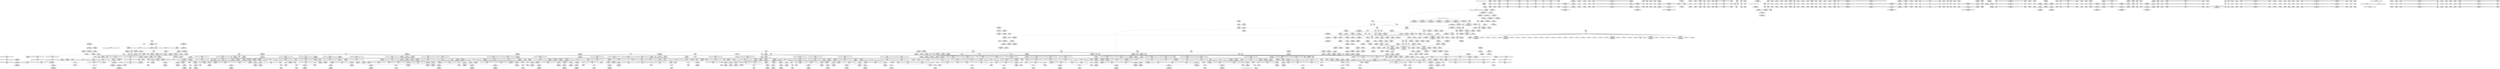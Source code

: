 digraph {
	CE0x50b6c00 [shape=record,shape=Mrecord,label="{CE0x50b6c00|get_current:_tmp3|*SummSink*}"]
	CE0x50c2900 [shape=record,shape=Mrecord,label="{CE0x50c2900|GLOBAL:_current_task|Global_var:current_task}"]
	CE0x517cc10 [shape=record,shape=Mrecord,label="{CE0x517cc10|cred_sid:_tmp4|*LoadInst*|security/selinux/hooks.c,196|*SummSource*}"]
	CE0x516cc10 [shape=record,shape=Mrecord,label="{CE0x516cc10|GLOBAL:_lock_acquire|*Constant*|*SummSink*}"]
	CE0x51502b0 [shape=record,shape=Mrecord,label="{CE0x51502b0|i64_3|*Constant*|*SummSource*}"]
	CE0x519de20 [shape=record,shape=Mrecord,label="{CE0x519de20|__rcu_read_unlock:_tmp}"]
	CE0x50b69c0 [shape=record,shape=Mrecord,label="{CE0x50b69c0|i32_59|*Constant*|*SummSink*}"]
	CE0x51a1e80 [shape=record,shape=Mrecord,label="{CE0x51a1e80|rcu_read_unlock:_do.body}"]
	CE0x51a9d80 [shape=record,shape=Mrecord,label="{CE0x51a9d80|GLOBAL:_rcu_lock_release|*Constant*|*SummSource*}"]
	CE0x51387d0 [shape=record,shape=Mrecord,label="{CE0x51387d0|sock_has_perm:_tmp15|security/selinux/hooks.c,3974|*SummSource*}"]
	CE0x50d8070 [shape=record,shape=Mrecord,label="{CE0x50d8070|sock_has_perm:_tmp9|security/selinux/hooks.c,3969|*SummSink*}"]
	CE0x513c1c0 [shape=record,shape=Mrecord,label="{CE0x513c1c0|sock_has_perm:_retval.0}"]
	CE0x513de50 [shape=record,shape=Mrecord,label="{CE0x513de50|8:_%struct.sock*,_:_SCME_27,28_}"]
	CE0x50bfdf0 [shape=record,shape=Mrecord,label="{CE0x50bfdf0|sock_has_perm:_net|security/selinux/hooks.c, 3966|*SummSource*}"]
	CE0x5196250 [shape=record,shape=Mrecord,label="{CE0x5196250|rcu_read_unlock:_tmp16|include/linux/rcupdate.h,933|*SummSource*}"]
	CE0x513e5c0 [shape=record,shape=Mrecord,label="{CE0x513e5c0|8:_%struct.sock*,_:_SCME_34,35_}"]
	CE0x50d69c0 [shape=record,shape=Mrecord,label="{CE0x50d69c0|i64*_getelementptr_inbounds_(_13_x_i64_,_13_x_i64_*___llvm_gcov_ctr126,_i64_0,_i64_1)|*Constant*|*SummSink*}"]
	CE0x515e510 [shape=record,shape=Mrecord,label="{CE0x515e510|rcu_read_lock:_tmp8|include/linux/rcupdate.h,882|*SummSink*}"]
	CE0x51a7fa0 [shape=record,shape=Mrecord,label="{CE0x51a7fa0|rcu_read_unlock:_tmp21|include/linux/rcupdate.h,935}"]
	CE0x50fd010 [shape=record,shape=Mrecord,label="{CE0x50fd010|i64*_getelementptr_inbounds_(_6_x_i64_,_6_x_i64_*___llvm_gcov_ctr327,_i64_0,_i64_0)|*Constant*}"]
	CE0x512dfe0 [shape=record,shape=Mrecord,label="{CE0x512dfe0|task_sid:_tmp17|security/selinux/hooks.c,208|*SummSink*}"]
	CE0x5172570 [shape=record,shape=Mrecord,label="{CE0x5172570|rcu_lock_release:_tmp|*SummSink*}"]
	CE0x50e5d00 [shape=record,shape=Mrecord,label="{CE0x50e5d00|COLLAPSED:_GCMRE___llvm_gcov_ctr128_internal_global_4_x_i64_zeroinitializer:_elem_0:default:}"]
	CE0x516f030 [shape=record,shape=Mrecord,label="{CE0x516f030|rcu_lock_release:_tmp|*SummSource*}"]
	CE0x512bd80 [shape=record,shape=Mrecord,label="{CE0x512bd80|i8*_getelementptr_inbounds_(_25_x_i8_,_25_x_i8_*_.str3,_i32_0,_i32_0)|*Constant*|*SummSource*}"]
	CE0x513b1f0 [shape=record,shape=Mrecord,label="{CE0x513b1f0|rcu_read_lock:_tmp11|include/linux/rcupdate.h,882|*SummSource*}"]
	CE0x518ec40 [shape=record,shape=Mrecord,label="{CE0x518ec40|i8*_getelementptr_inbounds_(_25_x_i8_,_25_x_i8_*_.str45,_i32_0,_i32_0)|*Constant*|*SummSink*}"]
	CE0x50c2300 [shape=record,shape=Mrecord,label="{CE0x50c2300|i32_0|*Constant*}"]
	CE0x519dbe0 [shape=record,shape=Mrecord,label="{CE0x519dbe0|_call_void_mcount()_#3|*SummSink*}"]
	CE0x5192530 [shape=record,shape=Mrecord,label="{CE0x5192530|i64*_getelementptr_inbounds_(_2_x_i64_,_2_x_i64_*___llvm_gcov_ctr131,_i64_0,_i64_0)|*Constant*|*SummSink*}"]
	CE0x5161660 [shape=record,shape=Mrecord,label="{CE0x5161660|i64_6|*Constant*}"]
	CE0x51a6e70 [shape=record,shape=Mrecord,label="{CE0x51a6e70|i8*_getelementptr_inbounds_(_44_x_i8_,_44_x_i8_*_.str47,_i32_0,_i32_0)|*Constant*|*SummSource*}"]
	CE0x517c480 [shape=record,shape=Mrecord,label="{CE0x517c480|GLOBAL:_rcu_read_lock.__warned|Global_var:rcu_read_lock.__warned|*SummSource*}"]
	CE0x512a020 [shape=record,shape=Mrecord,label="{CE0x512a020|i64*_getelementptr_inbounds_(_13_x_i64_,_13_x_i64_*___llvm_gcov_ctr126,_i64_0,_i64_9)|*Constant*|*SummSink*}"]
	CE0x512d400 [shape=record,shape=Mrecord,label="{CE0x512d400|task_sid:_tmp15|security/selinux/hooks.c,208}"]
	CE0x513d560 [shape=record,shape=Mrecord,label="{CE0x513d560|task_sid:_do.end6|*SummSink*}"]
	CE0x51298e0 [shape=record,shape=Mrecord,label="{CE0x51298e0|i8*_getelementptr_inbounds_(_41_x_i8_,_41_x_i8_*_.str44,_i32_0,_i32_0)|*Constant*|*SummSource*}"]
	CE0x513a600 [shape=record,shape=Mrecord,label="{CE0x513a600|sock_has_perm:_call6|security/selinux/hooks.c,3976}"]
	CE0x5160a80 [shape=record,shape=Mrecord,label="{CE0x5160a80|task_sid:_do.body5|*SummSink*}"]
	CE0x51a2130 [shape=record,shape=Mrecord,label="{CE0x51a2130|i64*_getelementptr_inbounds_(_11_x_i64_,_11_x_i64_*___llvm_gcov_ctr132,_i64_0,_i64_0)|*Constant*}"]
	CE0x51cbfd0 [shape=record,shape=Mrecord,label="{CE0x51cbfd0|_call_void___preempt_count_sub(i32_1)_#10,_!dbg_!27715|include/linux/rcupdate.h,244|*SummSource*}"]
	CE0x5110000 [shape=record,shape=Mrecord,label="{CE0x5110000|sock_has_perm:_tmp19|security/selinux/hooks.c,3977|*SummSource*}"]
	CE0x5185940 [shape=record,shape=Mrecord,label="{CE0x5185940|GLOBAL:___llvm_gcov_ctr132|Global_var:__llvm_gcov_ctr132|*SummSink*}"]
	CE0x5199640 [shape=record,shape=Mrecord,label="{CE0x5199640|rcu_read_unlock:_land.lhs.true|*SummSource*}"]
	CE0x51e0680 [shape=record,shape=Mrecord,label="{CE0x51e0680|rcu_lock_release:_tmp4|include/linux/rcupdate.h,423|*SummSource*}"]
	CE0x5133bc0 [shape=record,shape=Mrecord,label="{CE0x5133bc0|rcu_read_lock:_land.lhs.true2|*SummSink*}"]
	CE0x51d2110 [shape=record,shape=Mrecord,label="{CE0x51d2110|_call_void_mcount()_#3|*SummSource*}"]
	CE0x51ccef0 [shape=record,shape=Mrecord,label="{CE0x51ccef0|rcu_lock_release:_bb}"]
	CE0x513cc80 [shape=record,shape=Mrecord,label="{CE0x513cc80|sock_has_perm:_tmp10|security/selinux/hooks.c,3969|*SummSink*}"]
	CE0x52215c0 [shape=record,shape=Mrecord,label="{CE0x52215c0|__preempt_count_add:_tmp2}"]
	CE0x51a3a10 [shape=record,shape=Mrecord,label="{CE0x51a3a10|i64*_getelementptr_inbounds_(_11_x_i64_,_11_x_i64_*___llvm_gcov_ctr132,_i64_0,_i64_8)|*Constant*|*SummSource*}"]
	CE0x51a5e10 [shape=record,shape=Mrecord,label="{CE0x51a5e10|_call_void_lockdep_rcu_suspicious(i8*_getelementptr_inbounds_(_25_x_i8_,_25_x_i8_*_.str45,_i32_0,_i32_0),_i32_934,_i8*_getelementptr_inbounds_(_44_x_i8_,_44_x_i8_*_.str47,_i32_0,_i32_0))_#10,_!dbg_!27726|include/linux/rcupdate.h,933|*SummSink*}"]
	CE0x513e820 [shape=record,shape=Mrecord,label="{CE0x513e820|8:_%struct.sock*,_:_SCME_36,37_}"]
	"CONST[source:1(input),value:2(dynamic)][purpose:{object}]"
	CE0x513feb0 [shape=record,shape=Mrecord,label="{CE0x513feb0|8:_%struct.sock*,_:_SCME_55,56_}"]
	CE0x515d000 [shape=record,shape=Mrecord,label="{CE0x515d000|0:_i8,_:_GCMR_task_sid.__warned_internal_global_i8_0,_section_.data.unlikely_,_align_1:_elem_0:default:}"]
	CE0x5186960 [shape=record,shape=Mrecord,label="{CE0x5186960|rcu_read_lock:_tmp9|include/linux/rcupdate.h,882|*SummSource*}"]
	CE0x5171b10 [shape=record,shape=Mrecord,label="{CE0x5171b10|i64*_getelementptr_inbounds_(_4_x_i64_,_4_x_i64_*___llvm_gcov_ctr134,_i64_0,_i64_3)|*Constant*}"]
	CE0x50f8870 [shape=record,shape=Mrecord,label="{CE0x50f8870|_call_void_rcu_read_lock()_#10,_!dbg_!27712|security/selinux/hooks.c,207|*SummSink*}"]
	CE0x51346a0 [shape=record,shape=Mrecord,label="{CE0x51346a0|rcu_read_lock:_if.then|*SummSource*}"]
	CE0x50fa080 [shape=record,shape=Mrecord,label="{CE0x50fa080|sock_has_perm:_tmp9|security/selinux/hooks.c,3969}"]
	CE0x51cc070 [shape=record,shape=Mrecord,label="{CE0x51cc070|__preempt_count_sub:_tmp7|./arch/x86/include/asm/preempt.h,78|*SummSink*}"]
	CE0x513cf60 [shape=record,shape=Mrecord,label="{CE0x513cf60|task_sid:_if.end}"]
	CE0x50e97a0 [shape=record,shape=Mrecord,label="{CE0x50e97a0|task_sid:_tmp4|*LoadInst*|security/selinux/hooks.c,208|*SummSource*}"]
	CE0x50b3000 [shape=record,shape=Mrecord,label="{CE0x50b3000|_ret_%struct.task_struct*_%tmp4,_!dbg_!27714|./arch/x86/include/asm/current.h,14|*SummSink*}"]
	CE0x50e4620 [shape=record,shape=Mrecord,label="{CE0x50e4620|_ret_void,_!dbg_!27735|include/linux/rcupdate.h,884|*SummSource*}"]
	CE0x50d2020 [shape=record,shape=Mrecord,label="{CE0x50d2020|_call_void_mcount()_#3|*SummSource*}"]
	CE0x5103fe0 [shape=record,shape=Mrecord,label="{CE0x5103fe0|sock_has_perm:_tmp18|security/selinux/hooks.c,3977|*SummSink*}"]
	CE0x5158d10 [shape=record,shape=Mrecord,label="{CE0x5158d10|i64*_getelementptr_inbounds_(_11_x_i64_,_11_x_i64_*___llvm_gcov_ctr132,_i64_0,_i64_0)|*Constant*|*SummSink*}"]
	CE0x50da270 [shape=record,shape=Mrecord,label="{CE0x50da270|task_sid:_real_cred|security/selinux/hooks.c,208|*SummSink*}"]
	CE0x5199550 [shape=record,shape=Mrecord,label="{CE0x5199550|rcu_read_unlock:_land.lhs.true}"]
	CE0x50e59d0 [shape=record,shape=Mrecord,label="{CE0x50e59d0|rcu_read_lock:_land.lhs.true2}"]
	CE0x5130ce0 [shape=record,shape=Mrecord,label="{CE0x5130ce0|task_sid:_tmp27|security/selinux/hooks.c,208|*SummSource*}"]
	CE0x51fee70 [shape=record,shape=Mrecord,label="{CE0x51fee70|__preempt_count_add:_tmp6|./arch/x86/include/asm/preempt.h,73|*SummSink*}"]
	CE0x50d2b90 [shape=record,shape=Mrecord,label="{CE0x50d2b90|rcu_read_lock:_entry|*SummSink*}"]
	CE0x5139260 [shape=record,shape=Mrecord,label="{CE0x5139260|sock_has_perm:_sid5|security/selinux/hooks.c,3976}"]
	CE0x5159370 [shape=record,shape=Mrecord,label="{CE0x5159370|rcu_read_lock:_tmp2|*SummSource*}"]
	CE0x51de990 [shape=record,shape=Mrecord,label="{CE0x51de990|__rcu_read_lock:_tmp7|include/linux/rcupdate.h,240}"]
	CE0x50e6290 [shape=record,shape=Mrecord,label="{CE0x50e6290|_call_void_rcu_lock_acquire(%struct.lockdep_map*_rcu_lock_map)_#10,_!dbg_!27711|include/linux/rcupdate.h,881|*SummSink*}"]
	CE0x51e5c10 [shape=record,shape=Mrecord,label="{CE0x51e5c10|i64_1|*Constant*}"]
	CE0x5199b40 [shape=record,shape=Mrecord,label="{CE0x5199b40|__rcu_read_lock:_tmp4|include/linux/rcupdate.h,239|*SummSource*}"]
	CE0x512f890 [shape=record,shape=Mrecord,label="{CE0x512f890|task_sid:_tmp26|security/selinux/hooks.c,208|*SummSource*}"]
	CE0x51fc950 [shape=record,shape=Mrecord,label="{CE0x51fc950|i64*_getelementptr_inbounds_(_4_x_i64_,_4_x_i64_*___llvm_gcov_ctr135,_i64_0,_i64_2)|*Constant*|*SummSink*}"]
	CE0x512c140 [shape=record,shape=Mrecord,label="{CE0x512c140|GLOBAL:_lockdep_rcu_suspicious|*Constant*|*SummSource*}"]
	CE0x513ca60 [shape=record,shape=Mrecord,label="{CE0x513ca60|8:_%struct.sock*,_:_SCME_0,4_|*MultipleSource*|security/selinux/hooks.c, 3966|security/selinux/hooks.c,3966|security/selinux/hooks.c,3966}"]
	CE0x51debb0 [shape=record,shape=Mrecord,label="{CE0x51debb0|rcu_lock_release:_tmp5|include/linux/rcupdate.h,423}"]
	CE0x516a0c0 [shape=record,shape=Mrecord,label="{CE0x516a0c0|task_sid:_tmp19|security/selinux/hooks.c,208|*SummSource*}"]
	CE0x50fda80 [shape=record,shape=Mrecord,label="{CE0x50fda80|task_sid:_tmp}"]
	CE0x51863d0 [shape=record,shape=Mrecord,label="{CE0x51863d0|rcu_read_unlock:_tmp|*SummSink*}"]
	CE0x51d0000 [shape=record,shape=Mrecord,label="{CE0x51d0000|rcu_lock_release:_indirectgoto|*SummSource*}"]
	CE0x51e5ad0 [shape=record,shape=Mrecord,label="{CE0x51e5ad0|__rcu_read_unlock:_do.end|*SummSource*}"]
	CE0x50e9b80 [shape=record,shape=Mrecord,label="{CE0x50e9b80|cred_sid:_tmp3}"]
	CE0x51fe240 [shape=record,shape=Mrecord,label="{CE0x51fe240|__rcu_read_unlock:_tmp1|*SummSink*}"]
	CE0x50da0a0 [shape=record,shape=Mrecord,label="{CE0x50da0a0|task_sid:_real_cred|security/selinux/hooks.c,208}"]
	CE0x5143880 [shape=record,shape=Mrecord,label="{CE0x5143880|sock_has_perm:_cmp|security/selinux/hooks.c,3969}"]
	CE0x5178770 [shape=record,shape=Mrecord,label="{CE0x5178770|%struct.lockdep_map*_null|*Constant*|*SummSink*}"]
	CE0x5190dd0 [shape=record,shape=Mrecord,label="{CE0x5190dd0|i64*_getelementptr_inbounds_(_11_x_i64_,_11_x_i64_*___llvm_gcov_ctr127,_i64_0,_i64_10)|*Constant*}"]
	CE0x51d2700 [shape=record,shape=Mrecord,label="{CE0x51d2700|__preempt_count_add:_tmp4|./arch/x86/include/asm/preempt.h,72|*SummSource*}"]
	CE0x519aaa0 [shape=record,shape=Mrecord,label="{CE0x519aaa0|rcu_read_unlock:_tmp13|include/linux/rcupdate.h,933|*SummSource*}"]
	CE0x5191a00 [shape=record,shape=Mrecord,label="{CE0x5191a00|rcu_read_lock:_tmp22|include/linux/rcupdate.h,884|*SummSource*}"]
	CE0x5140240 [shape=record,shape=Mrecord,label="{CE0x5140240|i64_56|*Constant*|*SummSink*}"]
	CE0x5149eb0 [shape=record,shape=Mrecord,label="{CE0x5149eb0|rcu_read_lock:_tmp15|include/linux/rcupdate.h,882|*SummSource*}"]
	CE0x5146c20 [shape=record,shape=Mrecord,label="{CE0x5146c20|sock_has_perm:_tmp5|security/selinux/hooks.c,3966|*SummSource*}"]
	CE0x5179710 [shape=record,shape=Mrecord,label="{CE0x5179710|__rcu_read_unlock:_do.end}"]
	CE0x5184220 [shape=record,shape=Mrecord,label="{CE0x5184220|rcu_read_lock:_tmp17|include/linux/rcupdate.h,882|*SummSink*}"]
	CE0x513fd80 [shape=record,shape=Mrecord,label="{CE0x513fd80|8:_%struct.sock*,_:_SCME_54,55_}"]
	CE0x5110ad0 [shape=record,shape=Mrecord,label="{CE0x5110ad0|i64_6|*Constant*}"]
	CE0x512be50 [shape=record,shape=Mrecord,label="{CE0x512be50|i8*_getelementptr_inbounds_(_25_x_i8_,_25_x_i8_*_.str3,_i32_0,_i32_0)|*Constant*|*SummSink*}"]
	CE0x50d2a70 [shape=record,shape=Mrecord,label="{CE0x50d2a70|rcu_read_lock:_entry|*SummSource*}"]
	CE0x51d46d0 [shape=record,shape=Mrecord,label="{CE0x51d46d0|__preempt_count_add:_do.end}"]
	CE0x515c9e0 [shape=record,shape=Mrecord,label="{CE0x515c9e0|task_sid:_do.body|*SummSource*}"]
	CE0x51990f0 [shape=record,shape=Mrecord,label="{CE0x51990f0|i64*_getelementptr_inbounds_(_4_x_i64_,_4_x_i64_*___llvm_gcov_ctr128,_i64_0,_i64_3)|*Constant*|*SummSource*}"]
	CE0x50cec20 [shape=record,shape=Mrecord,label="{CE0x50cec20|sock_has_perm:_sk|Function::sock_has_perm&Arg::sk::}"]
	CE0x521f9d0 [shape=record,shape=Mrecord,label="{CE0x521f9d0|__preempt_count_sub:_tmp}"]
	CE0x50b7b70 [shape=record,shape=Mrecord,label="{CE0x50b7b70|task_sid:_call3|security/selinux/hooks.c,208|*SummSink*}"]
	CE0x51426b0 [shape=record,shape=Mrecord,label="{CE0x51426b0|i32_2|*Constant*}"]
	CE0x50b5060 [shape=record,shape=Mrecord,label="{CE0x50b5060|i32_0|*Constant*|*SummSink*}"]
	CE0x514a500 [shape=record,shape=Mrecord,label="{CE0x514a500|rcu_read_lock:_tmp16|include/linux/rcupdate.h,882|*SummSink*}"]
	CE0x5131b10 [shape=record,shape=Mrecord,label="{CE0x5131b10|GLOBAL:_cred_sid|*Constant*|*SummSource*}"]
	CE0x50cd8b0 [shape=record,shape=Mrecord,label="{CE0x50cd8b0|i32_59|*Constant*|*SummSource*}"]
	CE0x51a0370 [shape=record,shape=Mrecord,label="{CE0x51a0370|__rcu_read_lock:_tmp5|include/linux/rcupdate.h,239|*SummSink*}"]
	CE0x51df420 [shape=record,shape=Mrecord,label="{CE0x51df420|i64_ptrtoint_(i8*_blockaddress(_rcu_lock_release,_%__here)_to_i64)|*Constant*|*SummSource*}"]
	CE0x50f83c0 [shape=record,shape=Mrecord,label="{CE0x50f83c0|0:_i32,_4:_i32,_8:_i32,_12:_i32,_:_CMRE_4,8_|*MultipleSource*|security/selinux/hooks.c,196|*LoadInst*|security/selinux/hooks.c,196|security/selinux/hooks.c,197}"]
	CE0x5140110 [shape=record,shape=Mrecord,label="{CE0x5140110|i64_56|*Constant*|*SummSource*}"]
	CE0x512b180 [shape=record,shape=Mrecord,label="{CE0x512b180|i64*_getelementptr_inbounds_(_13_x_i64_,_13_x_i64_*___llvm_gcov_ctr126,_i64_0,_i64_10)|*Constant*}"]
	CE0x5195c60 [shape=record,shape=Mrecord,label="{CE0x5195c60|rcu_read_unlock:_tmp15|include/linux/rcupdate.h,933}"]
	CE0x5153950 [shape=record,shape=Mrecord,label="{CE0x5153950|task_sid:_land.lhs.true}"]
	CE0x5173700 [shape=record,shape=Mrecord,label="{CE0x5173700|i8*_undef|*Constant*|*SummSink*}"]
	CE0x50d57e0 [shape=record,shape=Mrecord,label="{CE0x50d57e0|i32_1|*Constant*|*SummSink*}"]
	CE0x5194400 [shape=record,shape=Mrecord,label="{CE0x5194400|i64*_getelementptr_inbounds_(_4_x_i64_,_4_x_i64_*___llvm_gcov_ctr133,_i64_0,_i64_1)|*Constant*|*SummSink*}"]
	CE0x51a1f70 [shape=record,shape=Mrecord,label="{CE0x51a1f70|rcu_read_unlock:_do.body|*SummSource*}"]
	CE0x51ffa50 [shape=record,shape=Mrecord,label="{CE0x51ffa50|__rcu_read_unlock:_do.end|*SummSink*}"]
	CE0x5171760 [shape=record,shape=Mrecord,label="{CE0x5171760|i64*_getelementptr_inbounds_(_4_x_i64_,_4_x_i64_*___llvm_gcov_ctr134,_i64_0,_i64_3)|*Constant*|*SummSource*}"]
	CE0x5142060 [shape=record,shape=Mrecord,label="{CE0x5142060|i32_8|*Constant*|*SummSink*}"]
	CE0x5144bd0 [shape=record,shape=Mrecord,label="{CE0x5144bd0|sock_has_perm:_tmp8|security/selinux/hooks.c,3969|*SummSource*}"]
	CE0x50e3ff0 [shape=record,shape=Mrecord,label="{CE0x50e3ff0|COLLAPSED:_GCMRE___llvm_gcov_ctr127_internal_global_11_x_i64_zeroinitializer:_elem_0:default:}"]
	CE0x522a1f0 [shape=record,shape=Mrecord,label="{CE0x522a1f0|__preempt_count_sub:_tmp5|./arch/x86/include/asm/preempt.h,77|*SummSink*}"]
	CE0x516a640 [shape=record,shape=Mrecord,label="{CE0x516a640|cred_sid:_tmp6|security/selinux/hooks.c,197|*SummSource*}"]
	CE0x5152720 [shape=record,shape=Mrecord,label="{CE0x5152720|task_sid:_tmp3|*SummSource*}"]
	CE0x5128550 [shape=record,shape=Mrecord,label="{CE0x5128550|sock_has_perm:_tmp2|*LoadInst*|security/selinux/hooks.c,3964}"]
	CE0x5136c90 [shape=record,shape=Mrecord,label="{CE0x5136c90|sock_has_perm:_tmp17|security/selinux/hooks.c,3976|*SummSource*}"]
	CE0x512d0b0 [shape=record,shape=Mrecord,label="{CE0x512d0b0|task_sid:_tmp14|security/selinux/hooks.c,208|*SummSink*}"]
	CE0x50fe810 [shape=record,shape=Mrecord,label="{CE0x50fe810|sock_has_perm:_tmp8|security/selinux/hooks.c,3969|*SummSink*}"]
	CE0x513a8a0 [shape=record,shape=Mrecord,label="{CE0x513a8a0|sock_has_perm:_call6|security/selinux/hooks.c,3976|*SummSink*}"]
	CE0x47fa060 [shape=record,shape=Mrecord,label="{CE0x47fa060|sock_has_perm:_entry}"]
	CE0x516ce20 [shape=record,shape=Mrecord,label="{CE0x516ce20|i32_0|*Constant*}"]
	CE0x50f1f30 [shape=record,shape=Mrecord,label="{CE0x50f1f30|sock_has_perm:_perms|Function::sock_has_perm&Arg::perms::|*SummSink*}"]
	CE0x50b7850 [shape=record,shape=Mrecord,label="{CE0x50b7850|rcu_read_lock:_if.then|*SummSink*}"]
	CE0x51a9b60 [shape=record,shape=Mrecord,label="{CE0x51a9b60|GLOBAL:_rcu_lock_release|*Constant*|*SummSink*}"]
	CE0x50b5e20 [shape=record,shape=Mrecord,label="{CE0x50b5e20|sock_has_perm:_perms|Function::sock_has_perm&Arg::perms::|*SummSource*}"]
	CE0x516bf70 [shape=record,shape=Mrecord,label="{CE0x516bf70|__rcu_read_lock:_bb|*SummSink*}"]
	CE0x513dad0 [shape=record,shape=Mrecord,label="{CE0x513dad0|8:_%struct.sock*,_:_SCME_25,26_}"]
	CE0x513e360 [shape=record,shape=Mrecord,label="{CE0x513e360|8:_%struct.sock*,_:_SCME_32,33_}"]
	CE0x5131560 [shape=record,shape=Mrecord,label="{CE0x5131560|task_sid:_call7|security/selinux/hooks.c,208|*SummSource*}"]
	CE0x5185f50 [shape=record,shape=Mrecord,label="{CE0x5185f50|rcu_read_lock:_tmp8|include/linux/rcupdate.h,882}"]
	CE0x51cc9c0 [shape=record,shape=Mrecord,label="{CE0x51cc9c0|i64*_getelementptr_inbounds_(_4_x_i64_,_4_x_i64_*___llvm_gcov_ctr130,_i64_0,_i64_3)|*Constant*|*SummSink*}"]
	CE0x515b770 [shape=record,shape=Mrecord,label="{CE0x515b770|_call_void_mcount()_#3}"]
	CE0x51e1cd0 [shape=record,shape=Mrecord,label="{CE0x51e1cd0|rcu_lock_acquire:_tmp}"]
	CE0x515c2a0 [shape=record,shape=Mrecord,label="{CE0x515c2a0|GLOBAL:_task_sid.__warned|Global_var:task_sid.__warned}"]
	CE0x517ddd0 [shape=record,shape=Mrecord,label="{CE0x517ddd0|rcu_read_lock:_if.end|*SummSink*}"]
	CE0x5178b80 [shape=record,shape=Mrecord,label="{CE0x5178b80|rcu_lock_release:_tmp1|*SummSource*}"]
	CE0x5140a90 [shape=record,shape=Mrecord,label="{CE0x5140a90|task_sid:_task|Function::task_sid&Arg::task::|*SummSink*}"]
	CE0x51372c0 [shape=record,shape=Mrecord,label="{CE0x51372c0|sock_has_perm:_tmp17|security/selinux/hooks.c,3976}"]
	CE0x5180c70 [shape=record,shape=Mrecord,label="{CE0x5180c70|rcu_read_lock:_tmp7|include/linux/rcupdate.h,882|*SummSink*}"]
	CE0x5199ad0 [shape=record,shape=Mrecord,label="{CE0x5199ad0|__rcu_read_lock:_tmp4|include/linux/rcupdate.h,239}"]
	CE0x5172940 [shape=record,shape=Mrecord,label="{CE0x5172940|__rcu_read_lock:_tmp1|*SummSource*}"]
	CE0x51fda80 [shape=record,shape=Mrecord,label="{CE0x51fda80|__preempt_count_add:_do.body|*SummSink*}"]
	CE0x517ee00 [shape=record,shape=Mrecord,label="{CE0x517ee00|i32_22|*Constant*|*SummSink*}"]
	CE0x51a5760 [shape=record,shape=Mrecord,label="{CE0x51a5760|rcu_read_unlock:_tmp18|include/linux/rcupdate.h,933}"]
	CE0x5166e50 [shape=record,shape=Mrecord,label="{CE0x5166e50|__preempt_count_sub:_val|Function::__preempt_count_sub&Arg::val::}"]
	CE0x519a510 [shape=record,shape=Mrecord,label="{CE0x519a510|rcu_read_unlock:_call3|include/linux/rcupdate.h,933|*SummSink*}"]
	CE0x5153670 [shape=record,shape=Mrecord,label="{CE0x5153670|i64*_getelementptr_inbounds_(_13_x_i64_,_13_x_i64_*___llvm_gcov_ctr126,_i64_0,_i64_8)|*Constant*|*SummSink*}"]
	CE0x5190200 [shape=record,shape=Mrecord,label="{CE0x5190200|rcu_read_lock:_tmp19|include/linux/rcupdate.h,882|*SummSink*}"]
	CE0x5199bb0 [shape=record,shape=Mrecord,label="{CE0x5199bb0|__rcu_read_lock:_tmp4|include/linux/rcupdate.h,239|*SummSink*}"]
	CE0x514fcf0 [shape=record,shape=Mrecord,label="{CE0x514fcf0|rcu_read_lock:_do.end|*SummSink*}"]
	CE0x517a130 [shape=record,shape=Mrecord,label="{CE0x517a130|rcu_lock_release:_tmp3|*SummSource*}"]
	CE0x5195090 [shape=record,shape=Mrecord,label="{CE0x5195090|__rcu_read_lock:_do.end|*SummSink*}"]
	CE0x515b5b0 [shape=record,shape=Mrecord,label="{CE0x515b5b0|GLOBAL:___rcu_read_lock|*Constant*|*SummSource*}"]
	CE0x50f4360 [shape=record,shape=Mrecord,label="{CE0x50f4360|i64_1|*Constant*}"]
	CE0x51a6680 [shape=record,shape=Mrecord,label="{CE0x51a6680|i32_934|*Constant*|*SummSource*}"]
	CE0x5136fa0 [shape=record,shape=Mrecord,label="{CE0x5136fa0|sock_has_perm:_u|security/selinux/hooks.c,3973|*SummSource*}"]
	CE0x50f7d90 [shape=record,shape=Mrecord,label="{CE0x50f7d90|rcu_read_lock:_tmp3|*SummSource*}"]
	CE0x5152df0 [shape=record,shape=Mrecord,label="{CE0x5152df0|i64_3|*Constant*}"]
	CE0x516ee80 [shape=record,shape=Mrecord,label="{CE0x516ee80|__preempt_count_add:_tmp1|*SummSource*}"]
	CE0x5155970 [shape=record,shape=Mrecord,label="{CE0x5155970|_call_void_mcount()_#3}"]
	CE0x51e0610 [shape=record,shape=Mrecord,label="{CE0x51e0610|rcu_lock_release:_tmp4|include/linux/rcupdate.h,423}"]
	CE0x5135500 [shape=record,shape=Mrecord,label="{CE0x5135500|sock_has_perm:_tmp12|security/selinux/hooks.c,3970|*SummSink*}"]
	CE0x51ea840 [shape=record,shape=Mrecord,label="{CE0x51ea840|__preempt_count_sub:_do.end|*SummSource*}"]
	CE0x515ffd0 [shape=record,shape=Mrecord,label="{CE0x515ffd0|cred_sid:_sid|security/selinux/hooks.c,197|*SummSink*}"]
	CE0x50d5040 [shape=record,shape=Mrecord,label="{CE0x50d5040|selinux_socket_getsockopt:_tmp3|*SummSink*}"]
	CE0x514f850 [shape=record,shape=Mrecord,label="{CE0x514f850|_call_void_mcount()_#3|*SummSink*}"]
	CE0x50c3e10 [shape=record,shape=Mrecord,label="{CE0x50c3e10|_call_void_mcount()_#3|*SummSource*}"]
	CE0x50bc250 [shape=record,shape=Mrecord,label="{CE0x50bc250|sock_has_perm:_tmp|*SummSource*}"]
	CE0x51cd210 [shape=record,shape=Mrecord,label="{CE0x51cd210|rcu_lock_acquire:_tmp7|*SummSink*}"]
	CE0x50b4a30 [shape=record,shape=Mrecord,label="{CE0x50b4a30|32:_%struct.sock*,_:_CRE_4,6_|*MultipleSource*|Function::selinux_socket_getsockopt&Arg::sock::|security/selinux/hooks.c,4248}"]
	CE0x51377a0 [shape=record,shape=Mrecord,label="{CE0x51377a0|sock_has_perm:_net1|security/selinux/hooks.c,3973}"]
	CE0x51cc950 [shape=record,shape=Mrecord,label="{CE0x51cc950|rcu_lock_acquire:_tmp6}"]
	CE0x5151990 [shape=record,shape=Mrecord,label="{CE0x5151990|task_sid:_tmp11|security/selinux/hooks.c,208|*SummSource*}"]
	CE0x51d0e00 [shape=record,shape=Mrecord,label="{CE0x51d0e00|rcu_lock_acquire:_tmp|*SummSink*}"]
	CE0x513a0a0 [shape=record,shape=Mrecord,label="{CE0x513a0a0|i32_4|*Constant*}"]
	CE0x51df190 [shape=record,shape=Mrecord,label="{CE0x51df190|i32_1|*Constant*}"]
	CE0x50c1450 [shape=record,shape=Mrecord,label="{CE0x50c1450|GLOBAL:_get_current|*Constant*|*SummSink*}"]
	CE0x5136b40 [shape=record,shape=Mrecord,label="{CE0x5136b40|avc_has_perm:_entry}"]
	CE0x50e5770 [shape=record,shape=Mrecord,label="{CE0x50e5770|rcu_read_lock:_do.body|*SummSink*}"]
	CE0x51a01d0 [shape=record,shape=Mrecord,label="{CE0x51a01d0|GLOBAL:_rcu_read_unlock.__warned|Global_var:rcu_read_unlock.__warned|*SummSource*}"]
	CE0x5197a40 [shape=record,shape=Mrecord,label="{CE0x5197a40|_call_void_lockdep_rcu_suspicious(i8*_getelementptr_inbounds_(_25_x_i8_,_25_x_i8_*_.str45,_i32_0,_i32_0),_i32_934,_i8*_getelementptr_inbounds_(_44_x_i8_,_44_x_i8_*_.str47,_i32_0,_i32_0))_#10,_!dbg_!27726|include/linux/rcupdate.h,933}"]
	CE0x50e7ce0 [shape=record,shape=Mrecord,label="{CE0x50e7ce0|avc_has_perm:_ssid|Function::avc_has_perm&Arg::ssid::}"]
	CE0x51aa950 [shape=record,shape=Mrecord,label="{CE0x51aa950|i64*_getelementptr_inbounds_(_11_x_i64_,_11_x_i64_*___llvm_gcov_ctr132,_i64_0,_i64_9)|*Constant*}"]
	CE0x5171990 [shape=record,shape=Mrecord,label="{CE0x5171990|_ret_void,_!dbg_!27720|./arch/x86/include/asm/preempt.h,78|*SummSink*}"]
	CE0x5137a50 [shape=record,shape=Mrecord,label="{CE0x5137a50|sock_has_perm:_net1|security/selinux/hooks.c,3973|*SummSink*}"]
	CE0x51a8320 [shape=record,shape=Mrecord,label="{CE0x51a8320|i64*_getelementptr_inbounds_(_11_x_i64_,_11_x_i64_*___llvm_gcov_ctr132,_i64_0,_i64_10)|*Constant*|*SummSink*}"]
	CE0x52000a0 [shape=record,shape=Mrecord,label="{CE0x52000a0|__rcu_read_unlock:_do.body|*SummSource*}"]
	CE0x51ddd20 [shape=record,shape=Mrecord,label="{CE0x51ddd20|__preempt_count_sub:_entry}"]
	CE0x512a800 [shape=record,shape=Mrecord,label="{CE0x512a800|task_sid:_tmp22|security/selinux/hooks.c,208|*SummSource*}"]
	CE0x5156a70 [shape=record,shape=Mrecord,label="{CE0x5156a70|GLOBAL:_rcu_read_lock|*Constant*}"]
	CE0x519c310 [shape=record,shape=Mrecord,label="{CE0x519c310|GLOBAL:___llvm_gcov_ctr132|Global_var:__llvm_gcov_ctr132|*SummSource*}"]
	CE0x517a070 [shape=record,shape=Mrecord,label="{CE0x517a070|rcu_lock_release:_tmp3}"]
	CE0x51539c0 [shape=record,shape=Mrecord,label="{CE0x51539c0|task_sid:_land.lhs.true|*SummSource*}"]
	CE0x5132240 [shape=record,shape=Mrecord,label="{CE0x5132240|cred_sid:_cred|Function::cred_sid&Arg::cred::|*SummSink*}"]
	CE0x50e3d60 [shape=record,shape=Mrecord,label="{CE0x50e3d60|i64*_getelementptr_inbounds_(_11_x_i64_,_11_x_i64_*___llvm_gcov_ctr127,_i64_0,_i64_0)|*Constant*|*SummSource*}"]
	CE0x50da200 [shape=record,shape=Mrecord,label="{CE0x50da200|task_sid:_tobool|security/selinux/hooks.c,208|*SummSource*}"]
	CE0x5160990 [shape=record,shape=Mrecord,label="{CE0x5160990|task_sid:_do.body5|*SummSource*}"]
	CE0x5159540 [shape=record,shape=Mrecord,label="{CE0x5159540|GLOBAL:___rcu_read_lock|*Constant*}"]
	CE0x51a7730 [shape=record,shape=Mrecord,label="{CE0x51a7730|rcu_read_unlock:_tmp20|include/linux/rcupdate.h,933}"]
	CE0x51e5810 [shape=record,shape=Mrecord,label="{CE0x51e5810|__preempt_count_sub:_tmp|*SummSink*}"]
	CE0x515b850 [shape=record,shape=Mrecord,label="{CE0x515b850|rcu_lock_acquire:_tmp3|*SummSink*}"]
	CE0x516d8c0 [shape=record,shape=Mrecord,label="{CE0x516d8c0|rcu_lock_release:_tmp7|*SummSink*}"]
	CE0x51d9650 [shape=record,shape=Mrecord,label="{CE0x51d9650|__preempt_count_add:_tmp1|*SummSink*}"]
	CE0x512d560 [shape=record,shape=Mrecord,label="{CE0x512d560|task_sid:_tmp15|security/selinux/hooks.c,208|*SummSource*}"]
	CE0x5191560 [shape=record,shape=Mrecord,label="{CE0x5191560|rcu_read_lock:_tmp22|include/linux/rcupdate.h,884}"]
	CE0x50f9e40 [shape=record,shape=Mrecord,label="{CE0x50f9e40|i32_0|*Constant*}"]
	CE0x5152e60 [shape=record,shape=Mrecord,label="{CE0x5152e60|task_sid:_tobool|security/selinux/hooks.c,208|*SummSink*}"]
	CE0x512b450 [shape=record,shape=Mrecord,label="{CE0x512b450|i64*_getelementptr_inbounds_(_13_x_i64_,_13_x_i64_*___llvm_gcov_ctr126,_i64_0,_i64_10)|*Constant*|*SummSource*}"]
	CE0x519f8e0 [shape=record,shape=Mrecord,label="{CE0x519f8e0|rcu_read_unlock:_tmp10|include/linux/rcupdate.h,933|*SummSink*}"]
	CE0x5131e20 [shape=record,shape=Mrecord,label="{CE0x5131e20|cred_sid:_entry|*SummSource*}"]
	CE0x52211d0 [shape=record,shape=Mrecord,label="{CE0x52211d0|__preempt_count_sub:_tmp1|*SummSource*}"]
	CE0x50b4820 [shape=record,shape=Mrecord,label="{CE0x50b4820|GLOBAL:_get_current|*Constant*|*SummSource*}"]
	CE0x50bd8f0 [shape=record,shape=Mrecord,label="{CE0x50bd8f0|selinux_socket_getsockopt:_tmp4|*LoadInst*|security/selinux/hooks.c,4248|*SummSink*}"]
	CE0x50dad00 [shape=record,shape=Mrecord,label="{CE0x50dad00|task_sid:_tmp10|security/selinux/hooks.c,208|*SummSink*}"]
	CE0x5133ca0 [shape=record,shape=Mrecord,label="{CE0x5133ca0|i64*_getelementptr_inbounds_(_11_x_i64_,_11_x_i64_*___llvm_gcov_ctr127,_i64_0,_i64_0)|*Constant*|*SummSink*}"]
	CE0x5194e30 [shape=record,shape=Mrecord,label="{CE0x5194e30|__rcu_read_lock:_do.end|*SummSource*}"]
	CE0x5159b70 [shape=record,shape=Mrecord,label="{CE0x5159b70|_call_void_asm_sideeffect_,_memory_,_dirflag_,_fpsr_,_flags_()_#3,_!dbg_!27714,_!srcloc_!27715|include/linux/rcupdate.h,239|*SummSink*}"]
	CE0x5139ea0 [shape=record,shape=Mrecord,label="{CE0x5139ea0|sock_has_perm:_tmp16|security/selinux/hooks.c,3976|*SummSink*}"]
	CE0x5152a70 [shape=record,shape=Mrecord,label="{CE0x5152a70|rcu_read_lock:_call|include/linux/rcupdate.h,882|*SummSource*}"]
	CE0x517c0c0 [shape=record,shape=Mrecord,label="{CE0x517c0c0|rcu_read_unlock:_tmp1|*SummSource*}"]
	CE0x519eae0 [shape=record,shape=Mrecord,label="{CE0x519eae0|i64*_getelementptr_inbounds_(_4_x_i64_,_4_x_i64_*___llvm_gcov_ctr130,_i64_0,_i64_1)|*Constant*}"]
	CE0x5110510 [shape=record,shape=Mrecord,label="{CE0x5110510|sock_has_perm:_tmp20|security/selinux/hooks.c,3977|*SummSource*}"]
	CE0x50bcce0 [shape=record,shape=Mrecord,label="{CE0x50bcce0|avc_has_perm:_tclass|Function::avc_has_perm&Arg::tclass::|*SummSink*}"]
	CE0x517d1a0 [shape=record,shape=Mrecord,label="{CE0x517d1a0|_call_void_asm_sideeffect_,_memory_,_dirflag_,_fpsr_,_flags_()_#3,_!dbg_!27714,_!srcloc_!27715|include/linux/rcupdate.h,239}"]
	CE0x5151d80 [shape=record,shape=Mrecord,label="{CE0x5151d80|task_sid:_tmp12|security/selinux/hooks.c,208}"]
	CE0x5130830 [shape=record,shape=Mrecord,label="{CE0x5130830|i64*_getelementptr_inbounds_(_13_x_i64_,_13_x_i64_*___llvm_gcov_ctr126,_i64_0,_i64_12)|*Constant*|*SummSource*}"]
	CE0x5198b20 [shape=record,shape=Mrecord,label="{CE0x5198b20|rcu_read_unlock:_tmp14|include/linux/rcupdate.h,933}"]
	CE0x5174770 [shape=record,shape=Mrecord,label="{CE0x5174770|_call_void_lock_acquire(%struct.lockdep_map*_%map,_i32_0,_i32_0,_i32_2,_i32_0,_%struct.lockdep_map*_null,_i64_ptrtoint_(i8*_blockaddress(_rcu_lock_acquire,_%__here)_to_i64))_#10,_!dbg_!27716|include/linux/rcupdate.h,418|*SummSink*}"]
	"CONST[source:0(mediator),value:2(dynamic)][purpose:{subject}]"
	CE0x517dbd0 [shape=record,shape=Mrecord,label="{CE0x517dbd0|_ret_void,_!dbg_!27719|./arch/x86/include/asm/preempt.h,73|*SummSink*}"]
	CE0x51717d0 [shape=record,shape=Mrecord,label="{CE0x51717d0|_ret_void,_!dbg_!27720|./arch/x86/include/asm/preempt.h,78|*SummSource*}"]
	CE0x50b3c30 [shape=record,shape=Mrecord,label="{CE0x50b3c30|i64*_getelementptr_inbounds_(_2_x_i64_,_2_x_i64_*___llvm_gcov_ctr365,_i64_0,_i64_1)|*Constant*|*SummSink*}"]
	CE0x5172280 [shape=record,shape=Mrecord,label="{CE0x5172280|GLOBAL:___preempt_count_sub|*Constant*}"]
	CE0x50c1340 [shape=record,shape=Mrecord,label="{CE0x50c1340|get_current:_tmp2|*SummSink*}"]
	CE0x5136560 [shape=record,shape=Mrecord,label="{CE0x5136560|sock_has_perm:_u|security/selinux/hooks.c,3973|*SummSink*}"]
	CE0x51e1d40 [shape=record,shape=Mrecord,label="{CE0x51e1d40|COLLAPSED:_GCMRE___llvm_gcov_ctr130_internal_global_4_x_i64_zeroinitializer:_elem_0:default:}"]
	CE0x5190370 [shape=record,shape=Mrecord,label="{CE0x5190370|rcu_read_lock:_tmp21|include/linux/rcupdate.h,884|*SummSource*}"]
	CE0x51559e0 [shape=record,shape=Mrecord,label="{CE0x51559e0|_call_void_mcount()_#3|*SummSource*}"]
	CE0x50cde30 [shape=record,shape=Mrecord,label="{CE0x50cde30|sock_has_perm:_net|security/selinux/hooks.c, 3966}"]
	CE0x51d3a40 [shape=record,shape=Mrecord,label="{CE0x51d3a40|__preempt_count_sub:_do.body|*SummSource*}"]
	CE0x5151270 [shape=record,shape=Mrecord,label="{CE0x5151270|GLOBAL:___llvm_gcov_ctr126|Global_var:__llvm_gcov_ctr126}"]
	CE0x5167c10 [shape=record,shape=Mrecord,label="{CE0x5167c10|__preempt_count_sub:_tmp3|*SummSource*}"]
	CE0x50ee840 [shape=record,shape=Mrecord,label="{CE0x50ee840|_ret_i32_%call1,_!dbg_!27717|security/selinux/hooks.c,4248|*SummSource*}"]
	CE0x51780c0 [shape=record,shape=Mrecord,label="{CE0x51780c0|i64*_getelementptr_inbounds_(_4_x_i64_,_4_x_i64_*___llvm_gcov_ctr129,_i64_0,_i64_3)|*Constant*|*SummSource*}"]
	CE0x5196dd0 [shape=record,shape=Mrecord,label="{CE0x5196dd0|rcu_read_unlock:_tmp3|*SummSink*}"]
	CE0x517bbd0 [shape=record,shape=Mrecord,label="{CE0x517bbd0|cred_sid:_security|security/selinux/hooks.c,196|*SummSource*}"]
	CE0x513cad0 [shape=record,shape=Mrecord,label="{CE0x513cad0|8:_%struct.sock*,_:_SCME_8,16_|*MultipleSource*|security/selinux/hooks.c, 3966|security/selinux/hooks.c,3966|security/selinux/hooks.c,3966}"]
	CE0x517dcc0 [shape=record,shape=Mrecord,label="{CE0x517dcc0|rcu_read_lock:_if.end|*SummSource*}"]
	CE0x517b270 [shape=record,shape=Mrecord,label="{CE0x517b270|cred_sid:_tmp5|security/selinux/hooks.c,196}"]
	CE0x516daf0 [shape=record,shape=Mrecord,label="{CE0x516daf0|i8*_undef|*Constant*}"]
	CE0x50b3840 [shape=record,shape=Mrecord,label="{CE0x50b3840|_call_void_mcount()_#3|*SummSource*}"]
	CE0x5157ce0 [shape=record,shape=Mrecord,label="{CE0x5157ce0|task_sid:_do.body5}"]
	CE0x515c7a0 [shape=record,shape=Mrecord,label="{CE0x515c7a0|task_sid:_do.end|*SummSink*}"]
	CE0x51a72f0 [shape=record,shape=Mrecord,label="{CE0x51a72f0|rcu_read_unlock:_tmp19|include/linux/rcupdate.h,933|*SummSource*}"]
	CE0x50b92b0 [shape=record,shape=Mrecord,label="{CE0x50b92b0|%struct.task_struct*_(%struct.task_struct**)*_asm_movq_%gs:$_1:P_,$0_,_r,im,_dirflag_,_fpsr_,_flags_|*SummSource*}"]
	CE0x50aa810 [shape=record,shape=Mrecord,label="{CE0x50aa810|selinux_socket_getsockopt:_tmp|*SummSource*}"]
	CE0x50c1600 [shape=record,shape=Mrecord,label="{CE0x50c1600|get_current:_tmp2}"]
	CE0x51687d0 [shape=record,shape=Mrecord,label="{CE0x51687d0|__preempt_count_add:_tmp1}"]
	CE0x5196ac0 [shape=record,shape=Mrecord,label="{CE0x5196ac0|__rcu_read_unlock:_tmp4|include/linux/rcupdate.h,244|*SummSource*}"]
	CE0x512cc80 [shape=record,shape=Mrecord,label="{CE0x512cc80|i64_7|*Constant*}"]
	CE0x5198dc0 [shape=record,shape=Mrecord,label="{CE0x5198dc0|rcu_read_unlock:_tmp14|include/linux/rcupdate.h,933|*SummSink*}"]
	"CONST[source:0(mediator),value:2(dynamic)][purpose:{object}]"
	CE0x50b72c0 [shape=record,shape=Mrecord,label="{CE0x50b72c0|rcu_read_lock:_entry}"]
	CE0x516c050 [shape=record,shape=Mrecord,label="{CE0x516c050|i64*_getelementptr_inbounds_(_4_x_i64_,_4_x_i64_*___llvm_gcov_ctr128,_i64_0,_i64_0)|*Constant*|*SummSink*}"]
	CE0x5157df0 [shape=record,shape=Mrecord,label="{CE0x5157df0|task_sid:_if.then}"]
	CE0x5154490 [shape=record,shape=Mrecord,label="{CE0x5154490|task_sid:_tmp5|security/selinux/hooks.c,208|*SummSink*}"]
	CE0x50bfbb0 [shape=record,shape=Mrecord,label="{CE0x50bfbb0|sock_has_perm:_tmp9|security/selinux/hooks.c,3969|*SummSource*}"]
	CE0x50ce050 [shape=record,shape=Mrecord,label="{CE0x50ce050|selinux_socket_getsockopt:_tmp4|*LoadInst*|security/selinux/hooks.c,4248|*SummSource*}"]
	CE0x513b840 [shape=record,shape=Mrecord,label="{CE0x513b840|rcu_read_lock:_tmp12|include/linux/rcupdate.h,882|*SummSink*}"]
	CE0x51433d0 [shape=record,shape=Mrecord,label="{CE0x51433d0|sock_has_perm:_tmp7|security/selinux/hooks.c,3969|*SummSource*}"]
	CE0x515af90 [shape=record,shape=Mrecord,label="{CE0x515af90|COLLAPSED:_GCMRE___llvm_gcov_ctr126_internal_global_13_x_i64_zeroinitializer:_elem_0:default:}"]
	CE0x51a06f0 [shape=record,shape=Mrecord,label="{CE0x51a06f0|__rcu_read_lock:_tmp5|include/linux/rcupdate.h,239}"]
	CE0x514a020 [shape=record,shape=Mrecord,label="{CE0x514a020|rcu_read_lock:_tmp15|include/linux/rcupdate.h,882|*SummSink*}"]
	CE0x51a2880 [shape=record,shape=Mrecord,label="{CE0x51a2880|rcu_read_unlock:_tmp7|include/linux/rcupdate.h,933|*SummSink*}"]
	CE0x51a2d90 [shape=record,shape=Mrecord,label="{CE0x51a2d90|__rcu_read_lock:_tmp6|include/linux/rcupdate.h,240|*SummSink*}"]
	CE0x51e15f0 [shape=record,shape=Mrecord,label="{CE0x51e15f0|__rcu_read_unlock:_tmp2|*SummSink*}"]
	CE0x519b5c0 [shape=record,shape=Mrecord,label="{CE0x519b5c0|_call_void___preempt_count_add(i32_1)_#10,_!dbg_!27711|include/linux/rcupdate.h,239}"]
	CE0x51d0e90 [shape=record,shape=Mrecord,label="{CE0x51d0e90|i64*_getelementptr_inbounds_(_4_x_i64_,_4_x_i64_*___llvm_gcov_ctr130,_i64_0,_i64_1)|*Constant*|*SummSink*}"]
	CE0x516d300 [shape=record,shape=Mrecord,label="{CE0x516d300|rcu_lock_release:_tmp6|*SummSink*}"]
	CE0x519a200 [shape=record,shape=Mrecord,label="{CE0x519a200|i64*_getelementptr_inbounds_(_4_x_i64_,_4_x_i64_*___llvm_gcov_ctr133,_i64_0,_i64_0)|*Constant*}"]
	CE0x516d700 [shape=record,shape=Mrecord,label="{CE0x516d700|rcu_lock_release:_tmp7}"]
	CE0x50ba470 [shape=record,shape=Mrecord,label="{CE0x50ba470|i64*_getelementptr_inbounds_(_2_x_i64_,_2_x_i64_*___llvm_gcov_ctr98,_i64_0,_i64_0)|*Constant*|*SummSink*}"]
	CE0x51fd1d0 [shape=record,shape=Mrecord,label="{CE0x51fd1d0|__preempt_count_add:_bb|*SummSink*}"]
	CE0x513b360 [shape=record,shape=Mrecord,label="{CE0x513b360|rcu_read_lock:_tmp11|include/linux/rcupdate.h,882|*SummSink*}"]
	CE0x51925a0 [shape=record,shape=Mrecord,label="{CE0x51925a0|cred_sid:_bb}"]
	CE0x515ab10 [shape=record,shape=Mrecord,label="{CE0x515ab10|i32_1|*Constant*}"]
	CE0x50e77f0 [shape=record,shape=Mrecord,label="{CE0x50e77f0|rcu_read_lock:_do.end}"]
	CE0x50be560 [shape=record,shape=Mrecord,label="{CE0x50be560|selinux_socket_getsockopt:_call|security/selinux/hooks.c,4248}"]
	CE0x5157a30 [shape=record,shape=Mrecord,label="{CE0x5157a30|rcu_read_lock:_tmp6|include/linux/rcupdate.h,882|*SummSink*}"]
	CE0x50ed690 [shape=record,shape=Mrecord,label="{CE0x50ed690|get_current:_bb|*SummSource*}"]
	CE0x5156570 [shape=record,shape=Mrecord,label="{CE0x5156570|rcu_read_lock:_tobool|include/linux/rcupdate.h,882|*SummSource*}"]
	CE0x517cf20 [shape=record,shape=Mrecord,label="{CE0x517cf20|rcu_lock_acquire:_entry}"]
	CE0x5158e10 [shape=record,shape=Mrecord,label="{CE0x5158e10|rcu_read_unlock:_if.then|*SummSink*}"]
	CE0x51a92f0 [shape=record,shape=Mrecord,label="{CE0x51a92f0|_call_void_rcu_lock_release(%struct.lockdep_map*_rcu_lock_map)_#10,_!dbg_!27733|include/linux/rcupdate.h,935|*SummSink*}"]
	CE0x50b3160 [shape=record,shape=Mrecord,label="{CE0x50b3160|selinux_socket_getsockopt:_sock|Function::selinux_socket_getsockopt&Arg::sock::}"]
	CE0x5200540 [shape=record,shape=Mrecord,label="{CE0x5200540|__rcu_read_unlock:_tmp5|include/linux/rcupdate.h,244|*SummSink*}"]
	CE0x517af20 [shape=record,shape=Mrecord,label="{CE0x517af20|rcu_read_lock:_tmp1|*SummSink*}"]
	CE0x520dac0 [shape=record,shape=Mrecord,label="{CE0x520dac0|i64*_getelementptr_inbounds_(_4_x_i64_,_4_x_i64_*___llvm_gcov_ctr135,_i64_0,_i64_2)|*Constant*|*SummSource*}"]
	CE0x50da8f0 [shape=record,shape=Mrecord,label="{CE0x50da8f0|i64_5|*Constant*|*SummSource*}"]
	CE0x50c7060 [shape=record,shape=Mrecord,label="{CE0x50c7060|i64*_getelementptr_inbounds_(_2_x_i64_,_2_x_i64_*___llvm_gcov_ctr98,_i64_0,_i64_1)|*Constant*|*SummSink*}"]
	CE0x5153550 [shape=record,shape=Mrecord,label="{CE0x5153550|i64_4|*Constant*}"]
	CE0x50e4060 [shape=record,shape=Mrecord,label="{CE0x50e4060|rcu_read_lock:_tmp|*SummSource*}"]
	CE0x51a1480 [shape=record,shape=Mrecord,label="{CE0x51a1480|rcu_lock_acquire:_tmp2|*SummSink*}"]
	CE0x5103f70 [shape=record,shape=Mrecord,label="{CE0x5103f70|sock_has_perm:_tmp18|security/selinux/hooks.c,3977|*SummSource*}"]
	CE0x51e59f0 [shape=record,shape=Mrecord,label="{CE0x51e59f0|__rcu_read_unlock:_tmp1|*SummSource*}"]
	CE0x5111410 [shape=record,shape=Mrecord,label="{CE0x5111410|i64_7|*Constant*}"]
	CE0x5139d30 [shape=record,shape=Mrecord,label="{CE0x5139d30|sock_has_perm:_tmp16|security/selinux/hooks.c,3976|*SummSource*}"]
	CE0x50d61a0 [shape=record,shape=Mrecord,label="{CE0x50d61a0|rcu_read_lock:_tmp|*SummSink*}"]
	CE0x51308e0 [shape=record,shape=Mrecord,label="{CE0x51308e0|i64*_getelementptr_inbounds_(_13_x_i64_,_13_x_i64_*___llvm_gcov_ctr126,_i64_0,_i64_12)|*Constant*|*SummSink*}"]
	CE0x513c6c0 [shape=record,shape=Mrecord,label="{CE0x513c6c0|_ret_i32_%retval.0,_!dbg_!27728|security/selinux/avc.c,775|*SummSource*}"]
	CE0x51def80 [shape=record,shape=Mrecord,label="{CE0x51def80|GLOBAL:_lock_release|*Constant*|*SummSink*}"]
	CE0x520aff0 [shape=record,shape=Mrecord,label="{CE0x520aff0|__preempt_count_sub:_tmp3}"]
	CE0x50b57f0 [shape=record,shape=Mrecord,label="{CE0x50b57f0|selinux_socket_getsockopt:_sk|security/selinux/hooks.c,4248|*SummSource*}"]
	CE0x51d1300 [shape=record,shape=Mrecord,label="{CE0x51d1300|i64*_getelementptr_inbounds_(_4_x_i64_,_4_x_i64_*___llvm_gcov_ctr134,_i64_0,_i64_2)|*Constant*|*SummSink*}"]
	CE0x5152d30 [shape=record,shape=Mrecord,label="{CE0x5152d30|task_sid:_call|security/selinux/hooks.c,208|*SummSink*}"]
	CE0x5156f50 [shape=record,shape=Mrecord,label="{CE0x5156f50|i64*_getelementptr_inbounds_(_11_x_i64_,_11_x_i64_*___llvm_gcov_ctr127,_i64_0,_i64_1)|*Constant*}"]
	CE0x51515d0 [shape=record,shape=Mrecord,label="{CE0x51515d0|cred_sid:_tmp1|*SummSink*}"]
	CE0x51e1200 [shape=record,shape=Mrecord,label="{CE0x51e1200|GLOBAL:___preempt_count|Global_var:__preempt_count|*SummSource*}"]
	CE0x50b5cc0 [shape=record,shape=Mrecord,label="{CE0x50b5cc0|32:_%struct.sock*,_:_CRE_0,4_|*MultipleSource*|Function::selinux_socket_getsockopt&Arg::sock::|security/selinux/hooks.c,4248}"]
	CE0x5155b30 [shape=record,shape=Mrecord,label="{CE0x5155b30|cred_sid:_tmp1}"]
	CE0x50ceb40 [shape=record,shape=Mrecord,label="{CE0x50ceb40|sock_has_perm:_task|Function::sock_has_perm&Arg::task::|*SummSink*}"]
	CE0x51fd2c0 [shape=record,shape=Mrecord,label="{CE0x51fd2c0|i64*_getelementptr_inbounds_(_4_x_i64_,_4_x_i64_*___llvm_gcov_ctr135,_i64_0,_i64_1)|*Constant*}"]
	CE0x5179ed0 [shape=record,shape=Mrecord,label="{CE0x5179ed0|i64*_getelementptr_inbounds_(_4_x_i64_,_4_x_i64_*___llvm_gcov_ctr133,_i64_0,_i64_2)|*Constant*}"]
	CE0x512f1a0 [shape=record,shape=Mrecord,label="{CE0x512f1a0|task_sid:_tmp24|security/selinux/hooks.c,208}"]
	CE0x51111b0 [shape=record,shape=Mrecord,label="{CE0x51111b0|rcu_read_unlock:_call3|include/linux/rcupdate.h,933|*SummSource*}"]
	CE0x51dfca0 [shape=record,shape=Mrecord,label="{CE0x51dfca0|i64*_getelementptr_inbounds_(_4_x_i64_,_4_x_i64_*___llvm_gcov_ctr133,_i64_0,_i64_3)|*Constant*|*SummSource*}"]
	CE0x513d980 [shape=record,shape=Mrecord,label="{CE0x513d980|8:_%struct.sock*,_:_SCME_24,25_}"]
	CE0x5177790 [shape=record,shape=Mrecord,label="{CE0x5177790|__preempt_count_add:_tmp7|./arch/x86/include/asm/preempt.h,73}"]
	CE0x50b4cf0 [shape=record,shape=Mrecord,label="{CE0x50b4cf0|_ret_%struct.task_struct*_%tmp4,_!dbg_!27714|./arch/x86/include/asm/current.h,14}"]
	CE0x5174d90 [shape=record,shape=Mrecord,label="{CE0x5174d90|i64*_getelementptr_inbounds_(_4_x_i64_,_4_x_i64_*___llvm_gcov_ctr128,_i64_0,_i64_1)|*Constant*}"]
	CE0x5199720 [shape=record,shape=Mrecord,label="{CE0x5199720|rcu_read_unlock:_land.lhs.true|*SummSink*}"]
	CE0x50e79f0 [shape=record,shape=Mrecord,label="{CE0x50e79f0|rcu_read_lock:_bb}"]
	CE0x51e70f0 [shape=record,shape=Mrecord,label="{CE0x51e70f0|_call_void_asm_addl_$1,_%gs:$0_,_*m,ri,*m,_dirflag_,_fpsr_,_flags_(i32*___preempt_count,_i32_%sub,_i32*___preempt_count)_#3,_!dbg_!27717,_!srcloc_!27718|./arch/x86/include/asm/preempt.h,77|*SummSource*}"]
	CE0x51461a0 [shape=record,shape=Mrecord,label="{CE0x51461a0|sock_has_perm:_tmp13|security/selinux/hooks.c,3972}"]
	CE0x51580a0 [shape=record,shape=Mrecord,label="{CE0x51580a0|task_sid:_tmp9|security/selinux/hooks.c,208|*SummSource*}"]
	CE0x50bc8a0 [shape=record,shape=Mrecord,label="{CE0x50bc8a0|avc_has_perm:_tsid|Function::avc_has_perm&Arg::tsid::|*SummSink*}"]
	CE0x51a00a0 [shape=record,shape=Mrecord,label="{CE0x51a00a0|GLOBAL:_rcu_read_unlock.__warned|Global_var:rcu_read_unlock.__warned}"]
	CE0x5172ce0 [shape=record,shape=Mrecord,label="{CE0x5172ce0|i8*_undef|*Constant*}"]
	CE0x5129820 [shape=record,shape=Mrecord,label="{CE0x5129820|i8*_getelementptr_inbounds_(_41_x_i8_,_41_x_i8_*_.str44,_i32_0,_i32_0)|*Constant*}"]
	CE0x50d7890 [shape=record,shape=Mrecord,label="{CE0x50d7890|sock_has_perm:_tmp1|*SummSource*}"]
	CE0x51955c0 [shape=record,shape=Mrecord,label="{CE0x51955c0|rcu_read_unlock:_tmp2}"]
	CE0x50bc530 [shape=record,shape=Mrecord,label="{CE0x50bc530|sock_has_perm:_bb|*SummSource*}"]
	CE0x47fa170 [shape=record,shape=Mrecord,label="{CE0x47fa170|sock_has_perm:_entry|*SummSink*}"]
	CE0x5143de0 [shape=record,shape=Mrecord,label="{CE0x5143de0|i64_2|*Constant*|*SummSource*}"]
	CE0x517a2b0 [shape=record,shape=Mrecord,label="{CE0x517a2b0|rcu_lock_acquire:_tmp5|include/linux/rcupdate.h,418}"]
	CE0x50b5c10 [shape=record,shape=Mrecord,label="{CE0x50b5c10|selinux_socket_getsockopt:_bb|*SummSink*}"]
	CE0x50b80d0 [shape=record,shape=Mrecord,label="{CE0x50b80d0|task_sid:_tobool4|security/selinux/hooks.c,208|*SummSource*}"]
	CE0x5178580 [shape=record,shape=Mrecord,label="{CE0x5178580|%struct.lockdep_map*_null|*Constant*|*SummSource*}"]
	CE0x50db750 [shape=record,shape=Mrecord,label="{CE0x50db750|32:_%struct.sock*,_:_CRE_16,24_|*MultipleSource*|Function::selinux_socket_getsockopt&Arg::sock::|security/selinux/hooks.c,4248}"]
	CE0x5169aa0 [shape=record,shape=Mrecord,label="{CE0x5169aa0|task_sid:_tmp18|security/selinux/hooks.c,208|*SummSink*}"]
	CE0x515e2b0 [shape=record,shape=Mrecord,label="{CE0x515e2b0|task_sid:_do.end}"]
	CE0x50f95c0 [shape=record,shape=Mrecord,label="{CE0x50f95c0|_call_void_mcount()_#3}"]
	CE0x516c650 [shape=record,shape=Mrecord,label="{CE0x516c650|__rcu_read_unlock:_tmp6|include/linux/rcupdate.h,245}"]
	CE0x5161420 [shape=record,shape=Mrecord,label="{CE0x5161420|task_sid:_tobool4|security/selinux/hooks.c,208|*SummSink*}"]
	CE0x47fa100 [shape=record,shape=Mrecord,label="{CE0x47fa100|sock_has_perm:_entry|*SummSource*}"]
	CE0x514fc80 [shape=record,shape=Mrecord,label="{CE0x514fc80|rcu_read_lock:_do.end|*SummSource*}"]
	CE0x50da9c0 [shape=record,shape=Mrecord,label="{CE0x50da9c0|i64_5|*Constant*|*SummSink*}"]
	CE0x5152210 [shape=record,shape=Mrecord,label="{CE0x5152210|rcu_read_lock:_call|include/linux/rcupdate.h,882}"]
	CE0x50d4e70 [shape=record,shape=Mrecord,label="{CE0x50d4e70|32:_%struct.sock*,_:_CRE_24,32_|*MultipleSource*|Function::selinux_socket_getsockopt&Arg::sock::|security/selinux/hooks.c,4248}"]
	CE0x50e9230 [shape=record,shape=Mrecord,label="{CE0x50e9230|rcu_lock_acquire:_map|Function::rcu_lock_acquire&Arg::map::}"]
	CE0x51847f0 [shape=record,shape=Mrecord,label="{CE0x51847f0|rcu_read_lock:_tmp18|include/linux/rcupdate.h,882|*SummSource*}"]
	CE0x5190190 [shape=record,shape=Mrecord,label="{CE0x5190190|rcu_read_lock:_tmp19|include/linux/rcupdate.h,882|*SummSource*}"]
	CE0x51d4c80 [shape=record,shape=Mrecord,label="{CE0x51d4c80|__preempt_count_add:_do.body}"]
	CE0x5146360 [shape=record,shape=Mrecord,label="{CE0x5146360|sock_has_perm:_tmp3|security/selinux/hooks.c,3964}"]
	CE0x5102e80 [shape=record,shape=Mrecord,label="{CE0x5102e80|avc_has_perm:_entry|*SummSource*}"]
	CE0x51e0070 [shape=record,shape=Mrecord,label="{CE0x51e0070|rcu_lock_release:_tmp6|*SummSource*}"]
	CE0x513c500 [shape=record,shape=Mrecord,label="{CE0x513c500|avc_has_perm:_auditdata|Function::avc_has_perm&Arg::auditdata::|*SummSink*}"]
	CE0x51432c0 [shape=record,shape=Mrecord,label="{CE0x51432c0|sock_has_perm:_tmp6|security/selinux/hooks.c,3969|*SummSink*}"]
	CE0x50e7ea0 [shape=record,shape=Mrecord,label="{CE0x50e7ea0|avc_has_perm:_ssid|Function::avc_has_perm&Arg::ssid::|*SummSink*}"]
	CE0x51343f0 [shape=record,shape=Mrecord,label="{CE0x51343f0|rcu_read_unlock:_tobool1|include/linux/rcupdate.h,933|*SummSource*}"]
	CE0x51748e0 [shape=record,shape=Mrecord,label="{CE0x51748e0|i64*_getelementptr_inbounds_(_4_x_i64_,_4_x_i64_*___llvm_gcov_ctr130,_i64_0,_i64_3)|*Constant*}"]
	CE0x50d9760 [shape=record,shape=Mrecord,label="{CE0x50d9760|task_sid:_call3|security/selinux/hooks.c,208}"]
	CE0x50f0c60 [shape=record,shape=Mrecord,label="{CE0x50f0c60|_ret_i32_%retval.0,_!dbg_!27740|security/selinux/hooks.c,3977}"]
	CE0x519e640 [shape=record,shape=Mrecord,label="{CE0x519e640|GLOBAL:_rcu_read_unlock.__warned|Global_var:rcu_read_unlock.__warned|*SummSink*}"]
	CE0x51aa020 [shape=record,shape=Mrecord,label="{CE0x51aa020|_ret_void,_!dbg_!27717|include/linux/rcupdate.h,424|*SummSink*}"]
	CE0x50b5480 [shape=record,shape=Mrecord,label="{CE0x50b5480|i64*_getelementptr_inbounds_(_2_x_i64_,_2_x_i64_*___llvm_gcov_ctr365,_i64_0,_i64_0)|*Constant*}"]
	CE0x5165cb0 [shape=record,shape=Mrecord,label="{CE0x5165cb0|_call_void_mcount()_#3|*SummSource*}"]
	CE0x51406a0 [shape=record,shape=Mrecord,label="{CE0x51406a0|task_sid:_entry|*SummSource*}"]
	CE0x50e7de0 [shape=record,shape=Mrecord,label="{CE0x50e7de0|avc_has_perm:_ssid|Function::avc_has_perm&Arg::ssid::|*SummSource*}"]
	CE0x5194300 [shape=record,shape=Mrecord,label="{CE0x5194300|rcu_read_unlock:_call|include/linux/rcupdate.h,933|*SummSource*}"]
	CE0x50bfa20 [shape=record,shape=Mrecord,label="{CE0x50bfa20|selinux_socket_getsockopt:_tmp2}"]
	CE0x50d9480 [shape=record,shape=Mrecord,label="{CE0x50d9480|task_sid:_tmp13|security/selinux/hooks.c,208|*SummSink*}"]
	CE0x51d2b50 [shape=record,shape=Mrecord,label="{CE0x51d2b50|__preempt_count_sub:_sub|./arch/x86/include/asm/preempt.h,77|*SummSink*}"]
	CE0x518fc20 [shape=record,shape=Mrecord,label="{CE0x518fc20|i8*_getelementptr_inbounds_(_42_x_i8_,_42_x_i8_*_.str46,_i32_0,_i32_0)|*Constant*|*SummSink*}"]
	CE0x51d4800 [shape=record,shape=Mrecord,label="{CE0x51d4800|__rcu_read_unlock:_tmp7|include/linux/rcupdate.h,245}"]
	CE0x50c13b0 [shape=record,shape=Mrecord,label="{CE0x50c13b0|get_current:_tmp2|*SummSource*}"]
	CE0x51a0920 [shape=record,shape=Mrecord,label="{CE0x51a0920|rcu_read_unlock:_land.lhs.true2|*SummSink*}"]
	CE0x5193cc0 [shape=record,shape=Mrecord,label="{CE0x5193cc0|__rcu_read_lock:_tmp5|include/linux/rcupdate.h,239|*SummSource*}"]
	CE0x5160ff0 [shape=record,shape=Mrecord,label="{CE0x5160ff0|_call_void_mcount()_#3|*SummSource*}"]
	CE0x50b8cc0 [shape=record,shape=Mrecord,label="{CE0x50b8cc0|get_current:_tmp|*SummSource*}"]
	CE0x51a3c60 [shape=record,shape=Mrecord,label="{CE0x51a3c60|i64*_getelementptr_inbounds_(_11_x_i64_,_11_x_i64_*___llvm_gcov_ctr132,_i64_0,_i64_8)|*Constant*|*SummSink*}"]
	CE0x5138340 [shape=record,shape=Mrecord,label="{CE0x5138340|sock_has_perm:_net3|security/selinux/hooks.c,3974|*SummSource*}"]
	CE0x51471f0 [shape=record,shape=Mrecord,label="{CE0x51471f0|i8_0|*Constant*|*SummSink*}"]
	CE0x50d2530 [shape=record,shape=Mrecord,label="{CE0x50d2530|i64*_getelementptr_inbounds_(_2_x_i64_,_2_x_i64_*___llvm_gcov_ctr98,_i64_0,_i64_0)|*Constant*|*SummSource*}"]
	CE0x5177950 [shape=record,shape=Mrecord,label="{CE0x5177950|__preempt_count_add:_tmp7|./arch/x86/include/asm/preempt.h,73|*SummSource*}"]
	CE0x50e7a60 [shape=record,shape=Mrecord,label="{CE0x50e7a60|rcu_read_lock:_bb|*SummSource*}"]
	CE0x51567b0 [shape=record,shape=Mrecord,label="{CE0x51567b0|task_sid:_tmp2}"]
	CE0x51504c0 [shape=record,shape=Mrecord,label="{CE0x51504c0|i64*_getelementptr_inbounds_(_2_x_i64_,_2_x_i64_*___llvm_gcov_ctr131,_i64_0,_i64_1)|*Constant*|*SummSource*}"]
	CE0x515fed0 [shape=record,shape=Mrecord,label="{CE0x515fed0|cred_sid:_sid|security/selinux/hooks.c,197|*SummSource*}"]
	CE0x51e66d0 [shape=record,shape=Mrecord,label="{CE0x51e66d0|__preempt_count_sub:_tmp6|./arch/x86/include/asm/preempt.h,78|*SummSink*}"]
	CE0x519f790 [shape=record,shape=Mrecord,label="{CE0x519f790|rcu_read_unlock:_tmp9|include/linux/rcupdate.h,933|*SummSink*}"]
	CE0x5167d10 [shape=record,shape=Mrecord,label="{CE0x5167d10|__preempt_count_sub:_tmp3|*SummSink*}"]
	CE0x51eaa60 [shape=record,shape=Mrecord,label="{CE0x51eaa60|__preempt_count_add:_do.body|*SummSource*}"]
	CE0x51d4660 [shape=record,shape=Mrecord,label="{CE0x51d4660|__rcu_read_unlock:_tmp7|include/linux/rcupdate.h,245|*SummSink*}"]
	CE0x5195ee0 [shape=record,shape=Mrecord,label="{CE0x5195ee0|rcu_read_unlock:_tmp15|include/linux/rcupdate.h,933|*SummSink*}"]
	CE0x51a74e0 [shape=record,shape=Mrecord,label="{CE0x51a74e0|rcu_read_unlock:_tmp19|include/linux/rcupdate.h,933|*SummSink*}"]
	CE0x515af20 [shape=record,shape=Mrecord,label="{CE0x515af20|task_sid:_tmp|*SummSource*}"]
	CE0x5166d40 [shape=record,shape=Mrecord,label="{CE0x5166d40|_ret_void,_!dbg_!27720|./arch/x86/include/asm/preempt.h,78}"]
	CE0x5197ab0 [shape=record,shape=Mrecord,label="{CE0x5197ab0|rcu_read_unlock:_tmp11|include/linux/rcupdate.h,933}"]
	CE0x512ccf0 [shape=record,shape=Mrecord,label="{CE0x512ccf0|i64_7|*Constant*|*SummSource*}"]
	CE0x50d6a30 [shape=record,shape=Mrecord,label="{CE0x50d6a30|i64_1|*Constant*}"]
	CE0x50fa650 [shape=record,shape=Mrecord,label="{CE0x50fa650|get_current:_tmp1}"]
	CE0x515c450 [shape=record,shape=Mrecord,label="{CE0x515c450|i32_0|*Constant*}"]
	CE0x513e100 [shape=record,shape=Mrecord,label="{CE0x513e100|8:_%struct.sock*,_:_SCME_30,31_}"]
	"CONST[source:0(mediator),value:0(static)][purpose:{operation}]"
	CE0x517aa90 [shape=record,shape=Mrecord,label="{CE0x517aa90|rcu_read_unlock:_tmp6|include/linux/rcupdate.h,933}"]
	CE0x516efc0 [shape=record,shape=Mrecord,label="{CE0x516efc0|COLLAPSED:_GCMRE___llvm_gcov_ctr133_internal_global_4_x_i64_zeroinitializer:_elem_0:default:}"]
	CE0x50b4220 [shape=record,shape=Mrecord,label="{CE0x50b4220|_call_void_mcount()_#3|*SummSink*}"]
	CE0x50bd000 [shape=record,shape=Mrecord,label="{CE0x50bd000|avc_has_perm:_requested|Function::avc_has_perm&Arg::requested::}"]
	CE0x515ff40 [shape=record,shape=Mrecord,label="{CE0x515ff40|cred_sid:_sid|security/selinux/hooks.c,197}"]
	CE0x51e0440 [shape=record,shape=Mrecord,label="{CE0x51e0440|__preempt_count_sub:_tmp6|./arch/x86/include/asm/preempt.h,78}"]
	CE0x51e5980 [shape=record,shape=Mrecord,label="{CE0x51e5980|__rcu_read_unlock:_tmp1}"]
	CE0x515a920 [shape=record,shape=Mrecord,label="{CE0x515a920|task_sid:_tmp7|security/selinux/hooks.c,208|*SummSource*}"]
	CE0x5150ce0 [shape=record,shape=Mrecord,label="{CE0x5150ce0|__rcu_read_lock:_entry|*SummSink*}"]
	CE0x518f000 [shape=record,shape=Mrecord,label="{CE0x518f000|GLOBAL:_lockdep_rcu_suspicious|*Constant*}"]
	CE0x50fece0 [shape=record,shape=Mrecord,label="{CE0x50fece0|sock_has_perm:_tmp13|security/selinux/hooks.c,3972|*SummSource*}"]
	CE0x517efe0 [shape=record,shape=Mrecord,label="{CE0x517efe0|cred_sid:_security|security/selinux/hooks.c,196}"]
	CE0x517bf20 [shape=record,shape=Mrecord,label="{CE0x517bf20|GLOBAL:_rcu_lock_acquire|*Constant*|*SummSink*}"]
	CE0x50cdd60 [shape=record,shape=Mrecord,label="{CE0x50cdd60|sock_has_perm:_ad|security/selinux/hooks.c, 3965|*SummSink*}"]
	CE0x5192040 [shape=record,shape=Mrecord,label="{CE0x5192040|i64*_getelementptr_inbounds_(_11_x_i64_,_11_x_i64_*___llvm_gcov_ctr127,_i64_0,_i64_9)|*Constant*}"]
	CE0x50d4fa0 [shape=record,shape=Mrecord,label="{CE0x50d4fa0|32:_%struct.sock*,_:_CRE_32,40_|*MultipleSource*|Function::selinux_socket_getsockopt&Arg::sock::|security/selinux/hooks.c,4248}"]
	CE0x50fd8b0 [shape=record,shape=Mrecord,label="{CE0x50fd8b0|i64*_getelementptr_inbounds_(_13_x_i64_,_13_x_i64_*___llvm_gcov_ctr126,_i64_0,_i64_0)|*Constant*|*SummSource*}"]
	CE0x51fee00 [shape=record,shape=Mrecord,label="{CE0x51fee00|__preempt_count_add:_tmp6|./arch/x86/include/asm/preempt.h,73|*SummSource*}"]
	CE0x518fb40 [shape=record,shape=Mrecord,label="{CE0x518fb40|i8*_getelementptr_inbounds_(_42_x_i8_,_42_x_i8_*_.str46,_i32_0,_i32_0)|*Constant*}"]
	CE0x50ab5e0 [shape=record,shape=Mrecord,label="{CE0x50ab5e0|i64*_getelementptr_inbounds_(_2_x_i64_,_2_x_i64_*___llvm_gcov_ctr365,_i64_0,_i64_0)|*Constant*|*SummSource*}"]
	CE0x5158370 [shape=record,shape=Mrecord,label="{CE0x5158370|task_sid:_tmp9|security/selinux/hooks.c,208|*SummSink*}"]
	CE0x5151040 [shape=record,shape=Mrecord,label="{CE0x5151040|i64_3|*Constant*|*SummSink*}"]
	CE0x51329d0 [shape=record,shape=Mrecord,label="{CE0x51329d0|_call_void_rcu_read_unlock()_#10,_!dbg_!27748|security/selinux/hooks.c,209|*SummSource*}"]
	CE0x5134b20 [shape=record,shape=Mrecord,label="{CE0x5134b20|i64*_getelementptr_inbounds_(_6_x_i64_,_6_x_i64_*___llvm_gcov_ctr327,_i64_0,_i64_3)|*Constant*}"]
	CE0x515caf0 [shape=record,shape=Mrecord,label="{CE0x515caf0|task_sid:_do.body|*SummSink*}"]
	CE0x5143cb0 [shape=record,shape=Mrecord,label="{CE0x5143cb0|i64_2|*Constant*}"]
	CE0x50cd610 [shape=record,shape=Mrecord,label="{CE0x50cd610|sock_has_perm:_sk_security|security/selinux/hooks.c,3964|*SummSink*}"]
	CE0x51788c0 [shape=record,shape=Mrecord,label="{CE0x51788c0|i64_ptrtoint_(i8*_blockaddress(_rcu_lock_acquire,_%__here)_to_i64)|*Constant*}"]
	CE0x51819c0 [shape=record,shape=Mrecord,label="{CE0x51819c0|__preempt_count_add:_val|Function::__preempt_count_add&Arg::val::}"]
	CE0x5181b50 [shape=record,shape=Mrecord,label="{CE0x5181b50|__preempt_count_add:_val|Function::__preempt_count_add&Arg::val::|*SummSource*}"]
	CE0x5134c50 [shape=record,shape=Mrecord,label="{CE0x5134c50|i64*_getelementptr_inbounds_(_6_x_i64_,_6_x_i64_*___llvm_gcov_ctr327,_i64_0,_i64_3)|*Constant*|*SummSource*}"]
	CE0x5139770 [shape=record,shape=Mrecord,label="{CE0x5139770|sock_has_perm:_sclass|security/selinux/hooks.c,3976|*SummSink*}"]
	CE0x516add0 [shape=record,shape=Mrecord,label="{CE0x516add0|_call_void___rcu_read_unlock()_#10,_!dbg_!27734|include/linux/rcupdate.h,937|*SummSink*}"]
	CE0x5193030 [shape=record,shape=Mrecord,label="{CE0x5193030|__rcu_read_lock:_tmp}"]
	CE0x51a2470 [shape=record,shape=Mrecord,label="{CE0x51a2470|rcu_lock_release:_tmp2|*SummSink*}"]
	CE0x512e450 [shape=record,shape=Mrecord,label="{CE0x512e450|i64*_getelementptr_inbounds_(_13_x_i64_,_13_x_i64_*___llvm_gcov_ctr126,_i64_0,_i64_8)|*Constant*|*SummSource*}"]
	CE0x51381c0 [shape=record,shape=Mrecord,label="{CE0x51381c0|sock_has_perm:_net3|security/selinux/hooks.c,3974}"]
	CE0x5166f60 [shape=record,shape=Mrecord,label="{CE0x5166f60|__preempt_count_sub:_val|Function::__preempt_count_sub&Arg::val::|*SummSource*}"]
	CE0x51a7280 [shape=record,shape=Mrecord,label="{CE0x51a7280|rcu_read_unlock:_tmp19|include/linux/rcupdate.h,933}"]
	CE0x50bd880 [shape=record,shape=Mrecord,label="{CE0x50bd880|GLOBAL:_sock_has_perm|*Constant*}"]
	CE0x50c17b0 [shape=record,shape=Mrecord,label="{CE0x50c17b0|i64*_getelementptr_inbounds_(_2_x_i64_,_2_x_i64_*___llvm_gcov_ctr98,_i64_0,_i64_1)|*Constant*|*SummSource*}"]
	CE0x515cea0 [shape=record,shape=Mrecord,label="{CE0x515cea0|cred_sid:_tmp|*SummSink*}"]
	CE0x50b7250 [shape=record,shape=Mrecord,label="{CE0x50b7250|_ret_void,_!dbg_!27735|include/linux/rcupdate.h,884|*SummSink*}"]
	CE0x51352f0 [shape=record,shape=Mrecord,label="{CE0x51352f0|sock_has_perm:_tmp11|security/selinux/hooks.c,3970|*SummSink*}"]
	CE0x518f330 [shape=record,shape=Mrecord,label="{CE0x518f330|i32_883|*Constant*|*SummSink*}"]
	CE0x516bce0 [shape=record,shape=Mrecord,label="{CE0x516bce0|__rcu_read_lock:_bb|*SummSource*}"]
	CE0x51d0f70 [shape=record,shape=Mrecord,label="{CE0x51d0f70|rcu_lock_acquire:_tmp1|*SummSource*}"]
	CE0x50fa560 [shape=record,shape=Mrecord,label="{CE0x50fa560|8:_%struct.sock*,_:_SCME_18,20_|*MultipleSource*|security/selinux/hooks.c, 3966|security/selinux/hooks.c,3966|security/selinux/hooks.c,3966}"]
	CE0x5136de0 [shape=record,shape=Mrecord,label="{CE0x5136de0|sock_has_perm:_tmp17|security/selinux/hooks.c,3976|*SummSink*}"]
	CE0x512cb70 [shape=record,shape=Mrecord,label="{CE0x512cb70|i64_6|*Constant*|*SummSink*}"]
	CE0x51e04b0 [shape=record,shape=Mrecord,label="{CE0x51e04b0|i64*_getelementptr_inbounds_(_4_x_i64_,_4_x_i64_*___llvm_gcov_ctr135,_i64_0,_i64_3)|*Constant*|*SummSink*}"]
	CE0x512ead0 [shape=record,shape=Mrecord,label="{CE0x512ead0|task_sid:_tmp23|security/selinux/hooks.c,208|*SummSource*}"]
	CE0x5147050 [shape=record,shape=Mrecord,label="{CE0x5147050|i8_0|*Constant*|*SummSource*}"]
	CE0x519f2c0 [shape=record,shape=Mrecord,label="{CE0x519f2c0|rcu_read_unlock:_tmp10|include/linux/rcupdate.h,933|*SummSource*}"]
	CE0x50f0d20 [shape=record,shape=Mrecord,label="{CE0x50f0d20|_ret_i32_%call1,_!dbg_!27717|security/selinux/hooks.c,4248}"]
	CE0x5143a00 [shape=record,shape=Mrecord,label="{CE0x5143a00|sock_has_perm:_cmp|security/selinux/hooks.c,3969|*SummSource*}"]
	CE0x512f430 [shape=record,shape=Mrecord,label="{CE0x512f430|i64*_getelementptr_inbounds_(_13_x_i64_,_13_x_i64_*___llvm_gcov_ctr126,_i64_0,_i64_11)|*Constant*}"]
	CE0x519b380 [shape=record,shape=Mrecord,label="{CE0x519b380|rcu_read_unlock:_tobool|include/linux/rcupdate.h,933|*SummSink*}"]
	CE0x51963c0 [shape=record,shape=Mrecord,label="{CE0x51963c0|rcu_read_unlock:_tmp16|include/linux/rcupdate.h,933|*SummSink*}"]
	CE0x5130560 [shape=record,shape=Mrecord,label="{CE0x5130560|i64*_getelementptr_inbounds_(_13_x_i64_,_13_x_i64_*___llvm_gcov_ctr126,_i64_0,_i64_12)|*Constant*}"]
	CE0x50fa780 [shape=record,shape=Mrecord,label="{CE0x50fa780|sock_has_perm:_sid|security/selinux/hooks.c,3969|*SummSink*}"]
	CE0x50ee910 [shape=record,shape=Mrecord,label="{CE0x50ee910|_ret_i32_%call1,_!dbg_!27717|security/selinux/hooks.c,4248|*SummSink*}"]
	CE0x50b81e0 [shape=record,shape=Mrecord,label="{CE0x50b81e0|i64*_getelementptr_inbounds_(_6_x_i64_,_6_x_i64_*___llvm_gcov_ctr327,_i64_0,_i64_0)|*Constant*|*SummSource*}"]
	CE0x6e7ca60 [shape=record,shape=Mrecord,label="{CE0x6e7ca60|selinux_socket_getsockopt:_call1|security/selinux/hooks.c,4248|*SummSink*}"]
	CE0x51a78b0 [shape=record,shape=Mrecord,label="{CE0x51a78b0|rcu_read_unlock:_tmp20|include/linux/rcupdate.h,933|*SummSource*}"]
	CE0x519d820 [shape=record,shape=Mrecord,label="{CE0x519d820|rcu_read_unlock:_if.end}"]
	CE0x51e0350 [shape=record,shape=Mrecord,label="{CE0x51e0350|i64*_getelementptr_inbounds_(_4_x_i64_,_4_x_i64_*___llvm_gcov_ctr135,_i64_0,_i64_3)|*Constant*|*SummSource*}"]
	CE0x5160710 [shape=record,shape=Mrecord,label="{CE0x5160710|_ret_void,_!dbg_!27717|include/linux/rcupdate.h,240}"]
	CE0x50d1fb0 [shape=record,shape=Mrecord,label="{CE0x50d1fb0|_call_void_mcount()_#3}"]
	CE0x513ffe0 [shape=record,shape=Mrecord,label="{CE0x513ffe0|i64_56|*Constant*}"]
	CE0x50ea0b0 [shape=record,shape=Mrecord,label="{CE0x50ea0b0|i64*_getelementptr_inbounds_(_6_x_i64_,_6_x_i64_*___llvm_gcov_ctr327,_i64_0,_i64_0)|*Constant*|*SummSink*}"]
	CE0x50d1d10 [shape=record,shape=Mrecord,label="{CE0x50d1d10|__rcu_read_lock:_tmp3|*SummSink*}"]
	CE0x517a420 [shape=record,shape=Mrecord,label="{CE0x517a420|rcu_lock_acquire:_tmp5|include/linux/rcupdate.h,418|*SummSource*}"]
	CE0x5221770 [shape=record,shape=Mrecord,label="{CE0x5221770|i64*_getelementptr_inbounds_(_4_x_i64_,_4_x_i64_*___llvm_gcov_ctr129,_i64_0,_i64_2)|*Constant*}"]
	CE0x51e1680 [shape=record,shape=Mrecord,label="{CE0x51e1680|i64*_getelementptr_inbounds_(_4_x_i64_,_4_x_i64_*___llvm_gcov_ctr134,_i64_0,_i64_2)|*Constant*}"]
	CE0x513f790 [shape=record,shape=Mrecord,label="{CE0x513f790|8:_%struct.sock*,_:_SCME_49,50_}"]
	CE0x51384b0 [shape=record,shape=Mrecord,label="{CE0x51384b0|sock_has_perm:_net3|security/selinux/hooks.c,3974|*SummSink*}"]
	CE0x50da690 [shape=record,shape=Mrecord,label="{CE0x50da690|cred_sid:_tmp2|*SummSink*}"]
	CE0x51309c0 [shape=record,shape=Mrecord,label="{CE0x51309c0|_call_void_rcu_read_unlock()_#10,_!dbg_!27748|security/selinux/hooks.c,209|*SummSink*}"]
	CE0x5173bf0 [shape=record,shape=Mrecord,label="{CE0x5173bf0|i64*_getelementptr_inbounds_(_4_x_i64_,_4_x_i64_*___llvm_gcov_ctr133,_i64_0,_i64_0)|*Constant*|*SummSink*}"]
	CE0x51e1510 [shape=record,shape=Mrecord,label="{CE0x51e1510|__rcu_read_unlock:_tmp2}"]
	CE0x519a970 [shape=record,shape=Mrecord,label="{CE0x519a970|rcu_read_unlock:_tmp13|include/linux/rcupdate.h,933}"]
	CE0x513f8c0 [shape=record,shape=Mrecord,label="{CE0x513f8c0|8:_%struct.sock*,_:_SCME_50,51_}"]
	CE0x51d3850 [shape=record,shape=Mrecord,label="{CE0x51d3850|__preempt_count_sub:_do.body}"]
	CE0x513bbe0 [shape=record,shape=Mrecord,label="{CE0x513bbe0|rcu_read_lock:_call3|include/linux/rcupdate.h,882}"]
	CE0x521fbe0 [shape=record,shape=Mrecord,label="{CE0x521fbe0|__preempt_count_sub:_tmp|*SummSource*}"]
	CE0x50c5b00 [shape=record,shape=Mrecord,label="{CE0x50c5b00|i32_2|*Constant*|*SummSink*}"]
	CE0x515a8b0 [shape=record,shape=Mrecord,label="{CE0x515a8b0|task_sid:_tmp7|security/selinux/hooks.c,208|*SummSink*}"]
	CE0x5140480 [shape=record,shape=Mrecord,label="{CE0x5140480|GLOBAL:_task_sid|*Constant*|*SummSource*}"]
	CE0x5179c80 [shape=record,shape=Mrecord,label="{CE0x5179c80|rcu_lock_acquire:_tmp5|include/linux/rcupdate.h,418|*SummSink*}"]
	CE0x51d2770 [shape=record,shape=Mrecord,label="{CE0x51d2770|__preempt_count_add:_tmp4|./arch/x86/include/asm/preempt.h,72|*SummSink*}"]
	CE0x5192840 [shape=record,shape=Mrecord,label="{CE0x5192840|cred_sid:_bb|*SummSink*}"]
	CE0x513d0d0 [shape=record,shape=Mrecord,label="{CE0x513d0d0|task_sid:_if.end|*SummSource*}"]
	CE0x5132700 [shape=record,shape=Mrecord,label="{CE0x5132700|_ret_i32_%tmp6,_!dbg_!27716|security/selinux/hooks.c,197|*SummSink*}"]
	CE0x5173b30 [shape=record,shape=Mrecord,label="{CE0x5173b30|rcu_lock_release:___here|*SummSink*}"]
	CE0x50fdf80 [shape=record,shape=Mrecord,label="{CE0x50fdf80|task_sid:_tobool|security/selinux/hooks.c,208}"]
	CE0x51e5910 [shape=record,shape=Mrecord,label="{CE0x51e5910|i64*_getelementptr_inbounds_(_4_x_i64_,_4_x_i64_*___llvm_gcov_ctr134,_i64_0,_i64_1)|*Constant*|*SummSink*}"]
	CE0x519da10 [shape=record,shape=Mrecord,label="{CE0x519da10|i64*_getelementptr_inbounds_(_4_x_i64_,_4_x_i64_*___llvm_gcov_ctr130,_i64_0,_i64_2)|*Constant*}"]
	CE0x519eba0 [shape=record,shape=Mrecord,label="{CE0x519eba0|i64*_getelementptr_inbounds_(_4_x_i64_,_4_x_i64_*___llvm_gcov_ctr130,_i64_0,_i64_1)|*Constant*|*SummSource*}"]
	CE0x51a13a0 [shape=record,shape=Mrecord,label="{CE0x51a13a0|rcu_lock_acquire:_tmp2}"]
	CE0x519b550 [shape=record,shape=Mrecord,label="{CE0x519b550|GLOBAL:___preempt_count_add|*Constant*}"]
	CE0x5150c70 [shape=record,shape=Mrecord,label="{CE0x5150c70|__rcu_read_lock:_entry}"]
	CE0x51fed90 [shape=record,shape=Mrecord,label="{CE0x51fed90|__preempt_count_add:_tmp6|./arch/x86/include/asm/preempt.h,73}"]
	CE0x513aaa0 [shape=record,shape=Mrecord,label="{CE0x513aaa0|i32_(i32,_i32,_i16,_i32,_%struct.common_audit_data*)*_bitcast_(i32_(i32,_i32,_i16,_i32,_%struct.common_audit_data.495*)*_avc_has_perm_to_i32_(i32,_i32,_i16,_i32,_%struct.common_audit_data*)*)|*Constant*}"]
	CE0x50c1740 [shape=record,shape=Mrecord,label="{CE0x50c1740|GLOBAL:_get_current|*Constant*}"]
	CE0x50e90e0 [shape=record,shape=Mrecord,label="{CE0x50e90e0|GLOBAL:_rcu_lock_map|Global_var:rcu_lock_map|*SummSink*}"]
	CE0x5220760 [shape=record,shape=Mrecord,label="{CE0x5220760|__preempt_count_sub:_tmp5|./arch/x86/include/asm/preempt.h,77}"]
	CE0x50d8ef0 [shape=record,shape=Mrecord,label="{CE0x50d8ef0|selinux_socket_getsockopt:_tmp3|*SummSource*}"]
	CE0x51a2cb0 [shape=record,shape=Mrecord,label="{CE0x51a2cb0|__rcu_read_lock:_tmp6|include/linux/rcupdate.h,240}"]
	CE0x51e5880 [shape=record,shape=Mrecord,label="{CE0x51e5880|i64*_getelementptr_inbounds_(_4_x_i64_,_4_x_i64_*___llvm_gcov_ctr135,_i64_0,_i64_1)|*Constant*|*SummSink*}"]
	CE0x517c050 [shape=record,shape=Mrecord,label="{CE0x517c050|rcu_read_unlock:_tmp1}"]
	CE0x5156890 [shape=record,shape=Mrecord,label="{CE0x5156890|task_sid:_tmp2|*SummSink*}"]
	CE0x50ab270 [shape=record,shape=Mrecord,label="{CE0x50ab270|selinux_socket_getsockopt:_tmp}"]
	CE0x5174e00 [shape=record,shape=Mrecord,label="{CE0x5174e00|i64*_getelementptr_inbounds_(_4_x_i64_,_4_x_i64_*___llvm_gcov_ctr128,_i64_0,_i64_1)|*Constant*|*SummSource*}"]
	CE0x517e5e0 [shape=record,shape=Mrecord,label="{CE0x517e5e0|rcu_read_lock:_tmp7|include/linux/rcupdate.h,882|*SummSource*}"]
	CE0x5148c90 [shape=record,shape=Mrecord,label="{CE0x5148c90|_call_void_asm_addl_$1,_%gs:$0_,_*m,ri,*m,_dirflag_,_fpsr_,_flags_(i32*___preempt_count,_i32_%sub,_i32*___preempt_count)_#3,_!dbg_!27717,_!srcloc_!27718|./arch/x86/include/asm/preempt.h,77|*SummSink*}"]
	CE0x51427e0 [shape=record,shape=Mrecord,label="{CE0x51427e0|i32_2|*Constant*|*SummSource*}"]
	CE0x5160820 [shape=record,shape=Mrecord,label="{CE0x5160820|_ret_void,_!dbg_!27717|include/linux/rcupdate.h,240|*SummSource*}"]
	CE0x513bd10 [shape=record,shape=Mrecord,label="{CE0x513bd10|rcu_read_lock:_call3|include/linux/rcupdate.h,882|*SummSource*}"]
	CE0x51974c0 [shape=record,shape=Mrecord,label="{CE0x51974c0|rcu_lock_release:_tmp3|*SummSink*}"]
	CE0x515db10 [shape=record,shape=Mrecord,label="{CE0x515db10|task_sid:_tobool1|security/selinux/hooks.c,208|*SummSource*}"]
	CE0x50bb4b0 [shape=record,shape=Mrecord,label="{CE0x50bb4b0|sock_has_perm:_if.end|*SummSink*}"]
	CE0x516c6c0 [shape=record,shape=Mrecord,label="{CE0x516c6c0|__rcu_read_unlock:_tmp6|include/linux/rcupdate.h,245|*SummSource*}"]
	CE0x50d9f30 [shape=record,shape=Mrecord,label="{CE0x50d9f30|rcu_read_lock:_tmp4|include/linux/rcupdate.h,882|*SummSink*}"]
	CE0x5197be0 [shape=record,shape=Mrecord,label="{CE0x5197be0|rcu_read_unlock:_tmp11|include/linux/rcupdate.h,933|*SummSource*}"]
	CE0x51ddc20 [shape=record,shape=Mrecord,label="{CE0x51ddc20|GLOBAL:___preempt_count_sub|*Constant*|*SummSink*}"]
	CE0x521f960 [shape=record,shape=Mrecord,label="{CE0x521f960|i64*_getelementptr_inbounds_(_4_x_i64_,_4_x_i64_*___llvm_gcov_ctr135,_i64_0,_i64_0)|*Constant*|*SummSink*}"]
	CE0x50e4dc0 [shape=record,shape=Mrecord,label="{CE0x50e4dc0|COLLAPSED:_GCMRE_current_task_external_global_%struct.task_struct*:_elem_0:default:}"]
	CE0x5110bb0 [shape=record,shape=Mrecord,label="{CE0x5110bb0|rcu_read_unlock:_tmp12|include/linux/rcupdate.h,933|*SummSource*}"]
	CE0x51a91c0 [shape=record,shape=Mrecord,label="{CE0x51a91c0|_call_void_rcu_lock_release(%struct.lockdep_map*_rcu_lock_map)_#10,_!dbg_!27733|include/linux/rcupdate.h,935|*SummSource*}"]
	CE0x5179540 [shape=record,shape=Mrecord,label="{CE0x5179540|__rcu_read_lock:_do.body}"]
	CE0x5146900 [shape=record,shape=Mrecord,label="{CE0x5146900|sock_has_perm:_tmp4|security/selinux/hooks.c,3966|*SummSink*}"]
	CE0x512a520 [shape=record,shape=Mrecord,label="{CE0x512a520|task_sid:_tmp20|security/selinux/hooks.c,208}"]
	CE0x519df30 [shape=record,shape=Mrecord,label="{CE0x519df30|i64*_getelementptr_inbounds_(_4_x_i64_,_4_x_i64_*___llvm_gcov_ctr128,_i64_0,_i64_0)|*Constant*}"]
	CE0x512c010 [shape=record,shape=Mrecord,label="{CE0x512c010|GLOBAL:_lockdep_rcu_suspicious|*Constant*}"]
	CE0x50c5480 [shape=record,shape=Mrecord,label="{CE0x50c5480|GLOBAL:_lock_release|*Constant*|*SummSource*}"]
	CE0x513f530 [shape=record,shape=Mrecord,label="{CE0x513f530|8:_%struct.sock*,_:_SCME_47,48_}"]
	CE0x51ffcb0 [shape=record,shape=Mrecord,label="{CE0x51ffcb0|__rcu_read_unlock:_do.body}"]
	CE0x50f6760 [shape=record,shape=Mrecord,label="{CE0x50f6760|i64*_getelementptr_inbounds_(_4_x_i64_,_4_x_i64_*___llvm_gcov_ctr130,_i64_0,_i64_0)|*Constant*}"]
	CE0x520c420 [shape=record,shape=Mrecord,label="{CE0x520c420|i64*_getelementptr_inbounds_(_4_x_i64_,_4_x_i64_*___llvm_gcov_ctr129,_i64_0,_i64_0)|*Constant*|*SummSink*}"]
	CE0x51940b0 [shape=record,shape=Mrecord,label="{CE0x51940b0|rcu_read_unlock:_tobool|include/linux/rcupdate.h,933|*SummSource*}"]
	CE0x515dce0 [shape=record,shape=Mrecord,label="{CE0x515dce0|COLLAPSED:_GCMRE___llvm_gcov_ctr131_internal_global_2_x_i64_zeroinitializer:_elem_0:default:}"]
	CE0x510fb10 [shape=record,shape=Mrecord,label="{CE0x510fb10|sock_has_perm:_tmp19|security/selinux/hooks.c,3977|*SummSink*}"]
	CE0x5129dc0 [shape=record,shape=Mrecord,label="{CE0x5129dc0|i64*_getelementptr_inbounds_(_13_x_i64_,_13_x_i64_*___llvm_gcov_ctr126,_i64_0,_i64_9)|*Constant*}"]
	CE0x515f4a0 [shape=record,shape=Mrecord,label="{CE0x515f4a0|rcu_read_lock:_tmp5|include/linux/rcupdate.h,882|*SummSource*}"]
	CE0x516d7c0 [shape=record,shape=Mrecord,label="{CE0x516d7c0|rcu_lock_release:_tmp7|*SummSource*}"]
	CE0x5220e20 [shape=record,shape=Mrecord,label="{CE0x5220e20|i64*_getelementptr_inbounds_(_4_x_i64_,_4_x_i64_*___llvm_gcov_ctr129,_i64_0,_i64_0)|*Constant*}"]
	CE0x515a9b0 [shape=record,shape=Mrecord,label="{CE0x515a9b0|task_sid:_tmp9|security/selinux/hooks.c,208}"]
	CE0x5151450 [shape=record,shape=Mrecord,label="{CE0x5151450|cred_sid:_tmp1|*SummSource*}"]
	CE0x5154950 [shape=record,shape=Mrecord,label="{CE0x5154950|rcu_read_unlock:_if.then}"]
	CE0x50e4cc0 [shape=record,shape=Mrecord,label="{CE0x50e4cc0|%struct.task_struct*_(%struct.task_struct**)*_asm_movq_%gs:$_1:P_,$0_,_r,im,_dirflag_,_fpsr_,_flags_|*SummSink*}"]
	CE0x517ab70 [shape=record,shape=Mrecord,label="{CE0x517ab70|rcu_read_unlock:_tmp6|include/linux/rcupdate.h,933|*SummSource*}"]
	CE0x519e360 [shape=record,shape=Mrecord,label="{CE0x519e360|__rcu_read_lock:_tmp2}"]
	CE0x512f700 [shape=record,shape=Mrecord,label="{CE0x512f700|i64*_getelementptr_inbounds_(_13_x_i64_,_13_x_i64_*___llvm_gcov_ctr126,_i64_0,_i64_11)|*Constant*|*SummSource*}"]
	CE0x5155f40 [shape=record,shape=Mrecord,label="{CE0x5155f40|task_sid:_tmp8|security/selinux/hooks.c,208}"]
	CE0x50b7f70 [shape=record,shape=Mrecord,label="{CE0x50b7f70|task_sid:_tobool4|security/selinux/hooks.c,208}"]
	CE0x50c5830 [shape=record,shape=Mrecord,label="{CE0x50c5830|selinux_socket_getsockopt:_tmp3}"]
	CE0x50cfa20 [shape=record,shape=Mrecord,label="{CE0x50cfa20|32:_%struct.sock*,_:_CRE_40,48_|*MultipleSource*|Function::selinux_socket_getsockopt&Arg::sock::|security/selinux/hooks.c,4248}"]
	CE0x50f1e30 [shape=record,shape=Mrecord,label="{CE0x50f1e30|i32_16384|*Constant*|*SummSink*}"]
	CE0x5196b30 [shape=record,shape=Mrecord,label="{CE0x5196b30|__rcu_read_unlock:_tmp4|include/linux/rcupdate.h,244|*SummSink*}"]
	CE0x50f8700 [shape=record,shape=Mrecord,label="{CE0x50f8700|_call_void_rcu_read_lock()_#10,_!dbg_!27712|security/selinux/hooks.c,207}"]
	CE0x5186440 [shape=record,shape=Mrecord,label="{CE0x5186440|i64*_getelementptr_inbounds_(_11_x_i64_,_11_x_i64_*___llvm_gcov_ctr132,_i64_0,_i64_1)|*Constant*|*SummSink*}"]
	CE0x50fff90 [shape=record,shape=Mrecord,label="{CE0x50fff90|0:_i8,_8:_%struct.lsm_network_audit*,_24:_%struct.selinux_audit_data*,_:_SCMRE_0,1_|*MultipleSource*|security/selinux/hooks.c, 3965|security/selinux/hooks.c,3972}"]
	CE0x5129950 [shape=record,shape=Mrecord,label="{CE0x5129950|i8*_getelementptr_inbounds_(_41_x_i8_,_41_x_i8_*_.str44,_i32_0,_i32_0)|*Constant*|*SummSink*}"]
	CE0x50b44b0 [shape=record,shape=Mrecord,label="{CE0x50b44b0|selinux_socket_getsockopt:_sk|security/selinux/hooks.c,4248|*SummSink*}"]
	CE0x5169a30 [shape=record,shape=Mrecord,label="{CE0x5169a30|task_sid:_tmp18|security/selinux/hooks.c,208|*SummSource*}"]
	CE0x5135210 [shape=record,shape=Mrecord,label="{CE0x5135210|sock_has_perm:_tmp11|security/selinux/hooks.c,3970}"]
	CE0x5192210 [shape=record,shape=Mrecord,label="{CE0x5192210|i64*_getelementptr_inbounds_(_11_x_i64_,_11_x_i64_*___llvm_gcov_ctr127,_i64_0,_i64_9)|*Constant*|*SummSink*}"]
	CE0x515e1a0 [shape=record,shape=Mrecord,label="{CE0x515e1a0|task_sid:_bb|*SummSink*}"]
	CE0x51a0810 [shape=record,shape=Mrecord,label="{CE0x51a0810|rcu_read_unlock:_land.lhs.true2|*SummSource*}"]
	CE0x52002a0 [shape=record,shape=Mrecord,label="{CE0x52002a0|_call_void_mcount()_#3|*SummSource*}"]
	CE0x50bb8c0 [shape=record,shape=Mrecord,label="{CE0x50bb8c0|selinux_socket_getsockopt:_tmp1}"]
	CE0x519ae60 [shape=record,shape=Mrecord,label="{CE0x519ae60|rcu_lock_acquire:_tmp3|*SummSource*}"]
	CE0x512aef0 [shape=record,shape=Mrecord,label="{CE0x512aef0|task_sid:_tmp22|security/selinux/hooks.c,208}"]
	CE0x519d1c0 [shape=record,shape=Mrecord,label="{CE0x519d1c0|_call_void_mcount()_#3|*SummSink*}"]
	CE0x50aa8c0 [shape=record,shape=Mrecord,label="{CE0x50aa8c0|i32_5|*Constant*|*SummSource*}"]
	CE0x51937d0 [shape=record,shape=Mrecord,label="{CE0x51937d0|i64*_getelementptr_inbounds_(_11_x_i64_,_11_x_i64_*___llvm_gcov_ctr132,_i64_0,_i64_0)|*Constant*|*SummSource*}"]
	CE0x5190550 [shape=record,shape=Mrecord,label="{CE0x5190550|rcu_read_lock:_tmp20|include/linux/rcupdate.h,882}"]
	CE0x519c110 [shape=record,shape=Mrecord,label="{CE0x519c110|__preempt_count_add:_tmp5|./arch/x86/include/asm/preempt.h,72}"]
	CE0x519f650 [shape=record,shape=Mrecord,label="{CE0x519f650|rcu_read_unlock:_tmp9|include/linux/rcupdate.h,933|*SummSource*}"]
	CE0x5194cb0 [shape=record,shape=Mrecord,label="{CE0x5194cb0|__rcu_read_lock:_do.end}"]
	CE0x51fd7d0 [shape=record,shape=Mrecord,label="{CE0x51fd7d0|i32_0|*Constant*}"]
	CE0x50e5120 [shape=record,shape=Mrecord,label="{CE0x50e5120|get_current:_tmp|*SummSink*}"]
	CE0x50b5ed0 [shape=record,shape=Mrecord,label="{CE0x50b5ed0|COLLAPSED:_GCMRE___llvm_gcov_ctr365_internal_global_2_x_i64_zeroinitializer:_elem_0:default:}"]
	CE0x5199e70 [shape=record,shape=Mrecord,label="{CE0x5199e70|rcu_read_unlock:_if.end|*SummSource*}"]
	CE0x5196ca0 [shape=record,shape=Mrecord,label="{CE0x5196ca0|rcu_read_unlock:_tmp3}"]
	CE0x50e9bf0 [shape=record,shape=Mrecord,label="{CE0x50e9bf0|cred_sid:_tmp3|*SummSource*}"]
	CE0x51a5ce0 [shape=record,shape=Mrecord,label="{CE0x51a5ce0|_call_void_lockdep_rcu_suspicious(i8*_getelementptr_inbounds_(_25_x_i8_,_25_x_i8_*_.str45,_i32_0,_i32_0),_i32_934,_i8*_getelementptr_inbounds_(_44_x_i8_,_44_x_i8_*_.str47,_i32_0,_i32_0))_#10,_!dbg_!27726|include/linux/rcupdate.h,933|*SummSource*}"]
	CE0x512cda0 [shape=record,shape=Mrecord,label="{CE0x512cda0|i64_7|*Constant*|*SummSink*}"]
	CE0x50f7f30 [shape=record,shape=Mrecord,label="{CE0x50f7f30|task_sid:_real_cred|security/selinux/hooks.c,208|*SummSource*}"]
	CE0x513b0c0 [shape=record,shape=Mrecord,label="{CE0x513b0c0|rcu_read_lock:_tmp11|include/linux/rcupdate.h,882}"]
	CE0x5221080 [shape=record,shape=Mrecord,label="{CE0x5221080|i64*_getelementptr_inbounds_(_4_x_i64_,_4_x_i64_*___llvm_gcov_ctr129,_i64_0,_i64_0)|*Constant*|*SummSource*}"]
	CE0x514fe10 [shape=record,shape=Mrecord,label="{CE0x514fe10|rcu_read_lock:_bb|*SummSink*}"]
	CE0x51817f0 [shape=record,shape=Mrecord,label="{CE0x51817f0|_call_void___preempt_count_sub(i32_1)_#10,_!dbg_!27715|include/linux/rcupdate.h,244|*SummSink*}"]
	CE0x50db270 [shape=record,shape=Mrecord,label="{CE0x50db270|sock_has_perm:_tmp}"]
	CE0x5193620 [shape=record,shape=Mrecord,label="{CE0x5193620|i64*_getelementptr_inbounds_(_4_x_i64_,_4_x_i64_*___llvm_gcov_ctr130,_i64_0,_i64_0)|*Constant*|*SummSink*}"]
	CE0x5220db0 [shape=record,shape=Mrecord,label="{CE0x5220db0|__preempt_count_sub:_bb}"]
	CE0x51abae0 [shape=record,shape=Mrecord,label="{CE0x51abae0|_call_void___preempt_count_sub(i32_1)_#10,_!dbg_!27715|include/linux/rcupdate.h,244}"]
	CE0x5174380 [shape=record,shape=Mrecord,label="{CE0x5174380|i64*_getelementptr_inbounds_(_4_x_i64_,_4_x_i64_*___llvm_gcov_ctr128,_i64_0,_i64_1)|*Constant*|*SummSink*}"]
	CE0x50c23a0 [shape=record,shape=Mrecord,label="{CE0x50c23a0|sock_has_perm:_sk_security|security/selinux/hooks.c,3964}"]
	CE0x51fd760 [shape=record,shape=Mrecord,label="{CE0x51fd760|_call_void_asm_addl_$1,_%gs:$0_,_*m,ri,*m,_dirflag_,_fpsr_,_flags_(i32*___preempt_count,_i32_%sub,_i32*___preempt_count)_#3,_!dbg_!27717,_!srcloc_!27718|./arch/x86/include/asm/preempt.h,77}"]
	CE0x50b6b60 [shape=record,shape=Mrecord,label="{CE0x50b6b60|get_current:_tmp3|*SummSource*}"]
	CE0x50f66d0 [shape=record,shape=Mrecord,label="{CE0x50f66d0|rcu_lock_acquire:___here|*SummSink*}"]
	CE0x51726e0 [shape=record,shape=Mrecord,label="{CE0x51726e0|rcu_lock_release:_tmp1}"]
	CE0x5191240 [shape=record,shape=Mrecord,label="{CE0x5191240|rcu_read_lock:_tmp22|include/linux/rcupdate.h,884|*SummSink*}"]
	CE0x5144780 [shape=record,shape=Mrecord,label="{CE0x5144780|i64_0|*Constant*}"]
	CE0x50c0650 [shape=record,shape=Mrecord,label="{CE0x50c0650|i64*_getelementptr_inbounds_(_2_x_i64_,_2_x_i64_*___llvm_gcov_ctr98,_i64_0,_i64_1)|*Constant*}"]
	CE0x512dd50 [shape=record,shape=Mrecord,label="{CE0x512dd50|task_sid:_tmp17|security/selinux/hooks.c,208}"]
	CE0x52208e0 [shape=record,shape=Mrecord,label="{CE0x52208e0|__preempt_count_sub:_tmp5|./arch/x86/include/asm/preempt.h,77|*SummSource*}"]
	CE0x5179910 [shape=record,shape=Mrecord,label="{CE0x5179910|__rcu_read_unlock:_tmp3|*SummSource*}"]
	CE0x5141ff0 [shape=record,shape=Mrecord,label="{CE0x5141ff0|i32_8|*Constant*|*SummSource*}"]
	CE0x5142200 [shape=record,shape=Mrecord,label="{CE0x5142200|sock_has_perm:_call|security/selinux/hooks.c,3967|*SummSource*}"]
	CE0x512c1b0 [shape=record,shape=Mrecord,label="{CE0x512c1b0|GLOBAL:_lockdep_rcu_suspicious|*Constant*|*SummSink*}"]
	CE0x51aa3c0 [shape=record,shape=Mrecord,label="{CE0x51aa3c0|rcu_lock_release:_map|Function::rcu_lock_release&Arg::map::|*SummSource*}"]
	CE0x517d680 [shape=record,shape=Mrecord,label="{CE0x517d680|0:_i8,_:_GCMR_rcu_read_unlock.__warned_internal_global_i8_0,_section_.data.unlikely_,_align_1:_elem_0:default:}"]
	CE0x51d2000 [shape=record,shape=Mrecord,label="{CE0x51d2000|_call_void_mcount()_#3}"]
	CE0x50da620 [shape=record,shape=Mrecord,label="{CE0x50da620|cred_sid:_tmp2|*SummSource*}"]
	CE0x51561e0 [shape=record,shape=Mrecord,label="{CE0x51561e0|task_sid:_tmp6|security/selinux/hooks.c,208}"]
	CE0x513d4d0 [shape=record,shape=Mrecord,label="{CE0x513d4d0|task_sid:_do.end6|*SummSource*}"]
	CE0x5151130 [shape=record,shape=Mrecord,label="{CE0x5151130|i64_2|*Constant*}"]
	CE0x5144440 [shape=record,shape=Mrecord,label="{CE0x5144440|GLOBAL:___llvm_gcov_ctr327|Global_var:__llvm_gcov_ctr327|*SummSource*}"]
	CE0x51dfdc0 [shape=record,shape=Mrecord,label="{CE0x51dfdc0|rcu_lock_release:_tmp6}"]
	CE0x5138150 [shape=record,shape=Mrecord,label="{CE0x5138150|sock_has_perm:_sid5|security/selinux/hooks.c,3976|*SummSink*}"]
	CE0x513bf50 [shape=record,shape=Mrecord,label="{CE0x513bf50|avc_has_perm:_requested|Function::avc_has_perm&Arg::requested::|*SummSource*}"]
	CE0x51493f0 [shape=record,shape=Mrecord,label="{CE0x51493f0|rcu_read_lock:_tmp13|include/linux/rcupdate.h,882|*SummSource*}"]
	CE0x5139bb0 [shape=record,shape=Mrecord,label="{CE0x5139bb0|sock_has_perm:_tmp16|security/selinux/hooks.c,3976}"]
	CE0x5140610 [shape=record,shape=Mrecord,label="{CE0x5140610|task_sid:_entry}"]
	CE0x50c4f70 [shape=record,shape=Mrecord,label="{CE0x50c4f70|_call_void_lock_release(%struct.lockdep_map*_%map,_i32_1,_i64_ptrtoint_(i8*_blockaddress(_rcu_lock_release,_%__here)_to_i64))_#10,_!dbg_!27716|include/linux/rcupdate.h,423|*SummSink*}"]
	CE0x519a070 [shape=record,shape=Mrecord,label="{CE0x519a070|rcu_read_unlock:_do.end}"]
	CE0x50d6930 [shape=record,shape=Mrecord,label="{CE0x50d6930|task_sid:_tmp|*SummSink*}"]
	CE0x51a8390 [shape=record,shape=Mrecord,label="{CE0x51a8390|rcu_read_unlock:_tmp21|include/linux/rcupdate.h,935|*SummSource*}"]
	CE0x50f9b60 [shape=record,shape=Mrecord,label="{CE0x50f9b60|i32_77|*Constant*|*SummSink*}"]
	CE0x513d660 [shape=record,shape=Mrecord,label="{CE0x513d660|task_sid:_if.then|*SummSource*}"]
	CE0x50fd120 [shape=record,shape=Mrecord,label="{CE0x50fd120|_call_void_mcount()_#3|*SummSink*}"]
	CE0x515f600 [shape=record,shape=Mrecord,label="{CE0x515f600|rcu_read_lock:_tmp5|include/linux/rcupdate.h,882|*SummSink*}"]
	CE0x51a9150 [shape=record,shape=Mrecord,label="{CE0x51a9150|GLOBAL:_rcu_lock_release|*Constant*}"]
	CE0x50b8550 [shape=record,shape=Mrecord,label="{CE0x50b8550|selinux_socket_getsockopt:_entry|*SummSink*}"]
	CE0x51e75a0 [shape=record,shape=Mrecord,label="{CE0x51e75a0|__preempt_count_sub:_tmp2|*SummSink*}"]
	CE0x5194c20 [shape=record,shape=Mrecord,label="{CE0x5194c20|__rcu_read_lock:_do.body|*SummSink*}"]
	CE0x50fd550 [shape=record,shape=Mrecord,label="{CE0x50fd550|i64_0|*Constant*}"]
	CE0x514a390 [shape=record,shape=Mrecord,label="{CE0x514a390|rcu_read_lock:_tmp16|include/linux/rcupdate.h,882|*SummSource*}"]
	CE0x512f820 [shape=record,shape=Mrecord,label="{CE0x512f820|task_sid:_tmp24|security/selinux/hooks.c,208|*SummSink*}"]
	CE0x51545a0 [shape=record,shape=Mrecord,label="{CE0x51545a0|i64_0|*Constant*}"]
	CE0x50fdcf0 [shape=record,shape=Mrecord,label="{CE0x50fdcf0|_call_void___rcu_read_lock()_#10,_!dbg_!27710|include/linux/rcupdate.h,879|*SummSink*}"]
	CE0x51e0f60 [shape=record,shape=Mrecord,label="{CE0x51e0f60|__rcu_read_lock:_tmp3}"]
	CE0x51ccc70 [shape=record,shape=Mrecord,label="{CE0x51ccc70|rcu_lock_acquire:_tmp6|*SummSink*}"]
	CE0x51e0e10 [shape=record,shape=Mrecord,label="{CE0x51e0e10|i64*_getelementptr_inbounds_(_4_x_i64_,_4_x_i64_*___llvm_gcov_ctr128,_i64_0,_i64_2)|*Constant*}"]
	CE0x50da5b0 [shape=record,shape=Mrecord,label="{CE0x50da5b0|cred_sid:_tmp2}"]
	CE0x519fdb0 [shape=record,shape=Mrecord,label="{CE0x519fdb0|__preempt_count_add:_entry}"]
	CE0x51336b0 [shape=record,shape=Mrecord,label="{CE0x51336b0|_ret_void,_!dbg_!27735|include/linux/rcupdate.h,938}"]
	CE0x50d9cc0 [shape=record,shape=Mrecord,label="{CE0x50d9cc0|rcu_read_lock:_tmp4|include/linux/rcupdate.h,882}"]
	CE0x516ac30 [shape=record,shape=Mrecord,label="{CE0x516ac30|_call_void___rcu_read_unlock()_#10,_!dbg_!27734|include/linux/rcupdate.h,937}"]
	CE0x50ea120 [shape=record,shape=Mrecord,label="{CE0x50ea120|sock_has_perm:_if.then|*SummSource*}"]
	CE0x50bcf20 [shape=record,shape=Mrecord,label="{CE0x50bcf20|_ret_i32_%retval.0,_!dbg_!27728|security/selinux/avc.c,775}"]
	CE0x51e1370 [shape=record,shape=Mrecord,label="{CE0x51e1370|GLOBAL:___preempt_count|Global_var:__preempt_count|*SummSink*}"]
	CE0x50c21e0 [shape=record,shape=Mrecord,label="{CE0x50c21e0|get_current:_tmp1|*SummSource*}"]
	CE0x51fe5b0 [shape=record,shape=Mrecord,label="{CE0x51fe5b0|i64*_getelementptr_inbounds_(_4_x_i64_,_4_x_i64_*___llvm_gcov_ctr129,_i64_0,_i64_3)|*Constant*|*SummSink*}"]
	CE0x50e6410 [shape=record,shape=Mrecord,label="{CE0x50e6410|rcu_lock_acquire:_entry|*SummSource*}"]
	CE0x5152f30 [shape=record,shape=Mrecord,label="{CE0x5152f30|GLOBAL:___llvm_gcov_ctr126|Global_var:__llvm_gcov_ctr126|*SummSource*}"]
	CE0x5157020 [shape=record,shape=Mrecord,label="{CE0x5157020|i64*_getelementptr_inbounds_(_11_x_i64_,_11_x_i64_*___llvm_gcov_ctr127,_i64_0,_i64_1)|*Constant*|*SummSource*}"]
	CE0x515a3c0 [shape=record,shape=Mrecord,label="{CE0x515a3c0|_call_void___rcu_read_lock()_#10,_!dbg_!27710|include/linux/rcupdate.h,879}"]
	CE0x50c59b0 [shape=record,shape=Mrecord,label="{CE0x50c59b0|_ret_i32_%call7,_!dbg_!27749|security/selinux/hooks.c,210|*SummSink*}"]
	CE0x519c1a0 [shape=record,shape=Mrecord,label="{CE0x519c1a0|GLOBAL:___llvm_gcov_ctr132|Global_var:__llvm_gcov_ctr132}"]
	CE0x50b0ff0 [shape=record,shape=Mrecord,label="{CE0x50b0ff0|selinux_socket_getsockopt:_tmp1|*SummSink*}"]
	CE0x514ff30 [shape=record,shape=Mrecord,label="{CE0x514ff30|rcu_read_lock:_if.end}"]
	CE0x5138b00 [shape=record,shape=Mrecord,label="{CE0x5138b00|sock_has_perm:_sk4|security/selinux/hooks.c,3974}"]
	CE0x51a54a0 [shape=record,shape=Mrecord,label="{CE0x51a54a0|rcu_read_unlock:_tmp17|include/linux/rcupdate.h,933|*SummSink*}"]
	CE0x51a0e40 [shape=record,shape=Mrecord,label="{CE0x51a0e40|rcu_lock_release:_tmp4|include/linux/rcupdate.h,423|*SummSink*}"]
	CE0x5192a80 [shape=record,shape=Mrecord,label="{CE0x5192a80|rcu_read_unlock:_bb}"]
	CE0x5142ec0 [shape=record,shape=Mrecord,label="{CE0x5142ec0|sock_has_perm:_tmp6|security/selinux/hooks.c,3969}"]
	CE0x5159740 [shape=record,shape=Mrecord,label="{CE0x5159740|task_sid:_tmp1|*SummSource*}"]
	CE0x519d6d0 [shape=record,shape=Mrecord,label="{CE0x519d6d0|rcu_read_unlock:_do.end|*SummSource*}"]
	CE0x5174c10 [shape=record,shape=Mrecord,label="{CE0x5174c10|__rcu_read_lock:_tmp1|*SummSink*}"]
	CE0x5143360 [shape=record,shape=Mrecord,label="{CE0x5143360|i64*_getelementptr_inbounds_(_6_x_i64_,_6_x_i64_*___llvm_gcov_ctr327,_i64_0,_i64_3)|*Constant*|*SummSink*}"]
	CE0x50b64e0 [shape=record,shape=Mrecord,label="{CE0x50b64e0|selinux_socket_getsockopt:_sock|Function::selinux_socket_getsockopt&Arg::sock::|*SummSource*}"]
	CE0x5148dd0 [shape=record,shape=Mrecord,label="{CE0x5148dd0|GLOBAL:___preempt_count|Global_var:__preempt_count}"]
	CE0x51fd990 [shape=record,shape=Mrecord,label="{CE0x51fd990|__preempt_count_sub:_sub|./arch/x86/include/asm/preempt.h,77}"]
	CE0x50ff060 [shape=record,shape=Mrecord,label="{CE0x50ff060|sock_has_perm:_tmp14|security/selinux/hooks.c,3972|*SummSink*}"]
	CE0x517d970 [shape=record,shape=Mrecord,label="{CE0x517d970|_call_void_asm_sideeffect_,_memory_,_dirflag_,_fpsr_,_flags_()_#3,_!dbg_!27714,_!srcloc_!27715|include/linux/rcupdate.h,239|*SummSource*}"]
	CE0x5151340 [shape=record,shape=Mrecord,label="{CE0x5151340|task_sid:_tmp5|security/selinux/hooks.c,208|*SummSource*}"]
	CE0x51de1f0 [shape=record,shape=Mrecord,label="{CE0x51de1f0|__rcu_read_unlock:_do.body|*SummSink*}"]
	CE0x51e1b30 [shape=record,shape=Mrecord,label="{CE0x51e1b30|i64*_getelementptr_inbounds_(_4_x_i64_,_4_x_i64_*___llvm_gcov_ctr130,_i64_0,_i64_0)|*Constant*|*SummSource*}"]
	CE0x5155eb0 [shape=record,shape=Mrecord,label="{CE0x5155eb0|GLOBAL:___llvm_gcov_ctr126|Global_var:__llvm_gcov_ctr126|*SummSink*}"]
	CE0x50bd100 [shape=record,shape=Mrecord,label="{CE0x50bd100|_call_void_mcount()_#3|*SummSource*}"]
	CE0x516b7a0 [shape=record,shape=Mrecord,label="{CE0x516b7a0|__rcu_read_unlock:_entry|*SummSink*}"]
	CE0x50bb440 [shape=record,shape=Mrecord,label="{CE0x50bb440|sock_has_perm:_if.end|*SummSource*}"]
	CE0x5151880 [shape=record,shape=Mrecord,label="{CE0x5151880|task_sid:_tmp11|security/selinux/hooks.c,208}"]
	CE0x51a5a00 [shape=record,shape=Mrecord,label="{CE0x51a5a00|rcu_read_unlock:_tmp18|include/linux/rcupdate.h,933|*SummSink*}"]
	CE0x51e0fd0 [shape=record,shape=Mrecord,label="{CE0x51e0fd0|__rcu_read_lock:_tmp3|*SummSource*}"]
	CE0x50b5a00 [shape=record,shape=Mrecord,label="{CE0x50b5a00|selinux_socket_getsockopt:_call|security/selinux/hooks.c,4248|*SummSource*}"]
	CE0x51de670 [shape=record,shape=Mrecord,label="{CE0x51de670|__rcu_read_lock:_tmp7|include/linux/rcupdate.h,240|*SummSink*}"]
	CE0x5179cf0 [shape=record,shape=Mrecord,label="{CE0x5179cf0|_call_void_lock_acquire(%struct.lockdep_map*_%map,_i32_0,_i32_0,_i32_2,_i32_0,_%struct.lockdep_map*_null,_i64_ptrtoint_(i8*_blockaddress(_rcu_lock_acquire,_%__here)_to_i64))_#10,_!dbg_!27716|include/linux/rcupdate.h,418}"]
	CE0x50b4b90 [shape=record,shape=Mrecord,label="{CE0x50b4b90|i64_1|*Constant*}"]
	CE0x639f440 [shape=record,shape=Mrecord,label="{CE0x639f440|i32_0|*Constant*|*SummSource*}"]
	CE0x5143fe0 [shape=record,shape=Mrecord,label="{CE0x5143fe0|sock_has_perm:_tmp7|security/selinux/hooks.c,3969|*SummSink*}"]
	CE0x50e4af0 [shape=record,shape=Mrecord,label="{CE0x50e4af0|i32_1|*Constant*}"]
	CE0x513ad40 [shape=record,shape=Mrecord,label="{CE0x513ad40|i32_(i32,_i32,_i16,_i32,_%struct.common_audit_data*)*_bitcast_(i32_(i32,_i32,_i16,_i32,_%struct.common_audit_data.495*)*_avc_has_perm_to_i32_(i32,_i32,_i16,_i32,_%struct.common_audit_data*)*)|*Constant*|*SummSink*}"]
	CE0x51d37e0 [shape=record,shape=Mrecord,label="{CE0x51d37e0|__preempt_count_sub:_bb|*SummSource*}"]
	CE0x5158a80 [shape=record,shape=Mrecord,label="{CE0x5158a80|rcu_lock_acquire:___here}"]
	CE0x5146660 [shape=record,shape=Mrecord,label="{CE0x5146660|sock_has_perm:_tmp3|security/selinux/hooks.c,3964|*SummSink*}"]
	CE0x50d49b0 [shape=record,shape=Mrecord,label="{CE0x50d49b0|i64_1|*Constant*|*SummSink*}"]
	CE0x5146f20 [shape=record,shape=Mrecord,label="{CE0x5146f20|i8_0|*Constant*}"]
	CE0x5150450 [shape=record,shape=Mrecord,label="{CE0x5150450|i64*_getelementptr_inbounds_(_2_x_i64_,_2_x_i64_*___llvm_gcov_ctr131,_i64_0,_i64_1)|*Constant*}"]
	CE0x51e5ba0 [shape=record,shape=Mrecord,label="{CE0x51e5ba0|i64*_getelementptr_inbounds_(_4_x_i64_,_4_x_i64_*___llvm_gcov_ctr129,_i64_0,_i64_1)|*Constant*|*SummSink*}"]
	CE0x512f7b0 [shape=record,shape=Mrecord,label="{CE0x512f7b0|i64*_getelementptr_inbounds_(_13_x_i64_,_13_x_i64_*___llvm_gcov_ctr126,_i64_0,_i64_11)|*Constant*|*SummSink*}"]
	CE0x5172670 [shape=record,shape=Mrecord,label="{CE0x5172670|i64_1|*Constant*}"]
	CE0x5128760 [shape=record,shape=Mrecord,label="{CE0x5128760|sock_has_perm:_tmp2|*LoadInst*|security/selinux/hooks.c,3964|*SummSource*}"]
	CE0x51d4070 [shape=record,shape=Mrecord,label="{CE0x51d4070|__preempt_count_add:_tmp3}"]
	CE0x516e070 [shape=record,shape=Mrecord,label="{CE0x516e070|__rcu_read_unlock:_bb|*SummSource*}"]
	CE0x5167300 [shape=record,shape=Mrecord,label="{CE0x5167300|_call_void_asm_addl_$1,_%gs:$0_,_*m,ri,*m,_dirflag_,_fpsr_,_flags_(i32*___preempt_count,_i32_%val,_i32*___preempt_count)_#3,_!dbg_!27714,_!srcloc_!27717|./arch/x86/include/asm/preempt.h,72|*SummSink*}"]
	CE0x51862d0 [shape=record,shape=Mrecord,label="{CE0x51862d0|i32_1|*Constant*}"]
	CE0x5103610 [shape=record,shape=Mrecord,label="{CE0x5103610|sock_has_perm:_retval.0|*SummSource*}"]
	CE0x50b91f0 [shape=record,shape=Mrecord,label="{CE0x50b91f0|%struct.task_struct*_(%struct.task_struct**)*_asm_movq_%gs:$_1:P_,$0_,_r,im,_dirflag_,_fpsr_,_flags_}"]
	CE0x51365d0 [shape=record,shape=Mrecord,label="{CE0x51365d0|i8_2|*Constant*|*SummSink*}"]
	CE0x50f7cf0 [shape=record,shape=Mrecord,label="{CE0x50f7cf0|rcu_read_lock:_tmp3}"]
	CE0x515ed60 [shape=record,shape=Mrecord,label="{CE0x515ed60|i64*_getelementptr_inbounds_(_2_x_i64_,_2_x_i64_*___llvm_gcov_ctr131,_i64_0,_i64_0)|*Constant*}"]
	CE0x5128c80 [shape=record,shape=Mrecord,label="{CE0x5128c80|i8_1|*Constant*|*SummSource*}"]
	CE0x513ece0 [shape=record,shape=Mrecord,label="{CE0x513ece0|8:_%struct.sock*,_:_SCME_40,41_}"]
	CE0x5167800 [shape=record,shape=Mrecord,label="{CE0x5167800|GLOBAL:___preempt_count|Global_var:__preempt_count}"]
	CE0x51d0f00 [shape=record,shape=Mrecord,label="{CE0x51d0f00|rcu_lock_acquire:_tmp1}"]
	CE0x51ab840 [shape=record,shape=Mrecord,label="{CE0x51ab840|_call_void_asm_sideeffect_,_memory_,_dirflag_,_fpsr_,_flags_()_#3,_!dbg_!27711,_!srcloc_!27714|include/linux/rcupdate.h,244|*SummSource*}"]
	CE0x5146af0 [shape=record,shape=Mrecord,label="{CE0x5146af0|sock_has_perm:_tmp5|security/selinux/hooks.c,3966}"]
	CE0x5185ce0 [shape=record,shape=Mrecord,label="{CE0x5185ce0|rcu_read_lock:_tobool1|include/linux/rcupdate.h,882}"]
	CE0x50ff8b0 [shape=record,shape=Mrecord,label="{CE0x50ff8b0|sock_has_perm:_type|security/selinux/hooks.c,3972}"]
	CE0x520af00 [shape=record,shape=Mrecord,label="{CE0x520af00|i64*_getelementptr_inbounds_(_4_x_i64_,_4_x_i64_*___llvm_gcov_ctr135,_i64_0,_i64_2)|*Constant*}"]
	CE0x5140c40 [shape=record,shape=Mrecord,label="{CE0x5140c40|_ret_i32_%call7,_!dbg_!27749|security/selinux/hooks.c,210}"]
	CE0x51a10a0 [shape=record,shape=Mrecord,label="{CE0x51a10a0|_call_void_lock_release(%struct.lockdep_map*_%map,_i32_1,_i64_ptrtoint_(i8*_blockaddress(_rcu_lock_release,_%__here)_to_i64))_#10,_!dbg_!27716|include/linux/rcupdate.h,423}"]
	CE0x51409c0 [shape=record,shape=Mrecord,label="{CE0x51409c0|task_sid:_task|Function::task_sid&Arg::task::|*SummSource*}"]
	CE0x50ff4d0 [shape=record,shape=Mrecord,label="{CE0x50ff4d0|sock_has_perm:_tmp14|security/selinux/hooks.c,3972|*SummSource*}"]
	CE0x512a640 [shape=record,shape=Mrecord,label="{CE0x512a640|task_sid:_tmp20|security/selinux/hooks.c,208|*SummSource*}"]
	CE0x519f150 [shape=record,shape=Mrecord,label="{CE0x519f150|rcu_read_unlock:_tmp10|include/linux/rcupdate.h,933}"]
	CE0x50e4f40 [shape=record,shape=Mrecord,label="{CE0x50e4f40|8:_%struct.sock*,_:_SCME_16,18_|*MultipleSource*|security/selinux/hooks.c, 3966|security/selinux/hooks.c,3966|security/selinux/hooks.c,3966}"]
	CE0x51aa4d0 [shape=record,shape=Mrecord,label="{CE0x51aa4d0|rcu_lock_release:_map|Function::rcu_lock_release&Arg::map::|*SummSink*}"]
	CE0x51455e0 [shape=record,shape=Mrecord,label="{CE0x51455e0|sock_has_perm:_tmp12|security/selinux/hooks.c,3970}"]
	CE0x5195370 [shape=record,shape=Mrecord,label="{CE0x5195370|__rcu_read_lock:_do.body|*SummSource*}"]
	CE0x5186040 [shape=record,shape=Mrecord,label="{CE0x5186040|__preempt_count_add:_entry|*SummSource*}"]
	CE0x515dd50 [shape=record,shape=Mrecord,label="{CE0x515dd50|cred_sid:_tmp|*SummSource*}"]
	CE0x5136710 [shape=record,shape=Mrecord,label="{CE0x5136710|sock_has_perm:_u|security/selinux/hooks.c,3973}"]
	CE0x51341f0 [shape=record,shape=Mrecord,label="{CE0x51341f0|cred_sid:_tmp6|security/selinux/hooks.c,197}"]
	CE0x5197740 [shape=record,shape=Mrecord,label="{CE0x5197740|_call_void_mcount()_#3}"]
	CE0x50aa660 [shape=record,shape=Mrecord,label="{CE0x50aa660|sock_has_perm:_sk|Function::sock_has_perm&Arg::sk::|*SummSink*}"]
	CE0x50ce770 [shape=record,shape=Mrecord,label="{CE0x50ce770|_call_void_mcount()_#3}"]
	CE0x51cc480 [shape=record,shape=Mrecord,label="{CE0x51cc480|i64_ptrtoint_(i8*_blockaddress(_rcu_lock_acquire,_%__here)_to_i64)|*Constant*|*SummSink*}"]
	CE0x50fdba0 [shape=record,shape=Mrecord,label="{CE0x50fdba0|_call_void___rcu_read_lock()_#10,_!dbg_!27710|include/linux/rcupdate.h,879|*SummSource*}"]
	CE0x512fbb0 [shape=record,shape=Mrecord,label="{CE0x512fbb0|task_sid:_tmp25|security/selinux/hooks.c,208|*SummSource*}"]
	CE0x512e2f0 [shape=record,shape=Mrecord,label="{CE0x512e2f0|i64*_getelementptr_inbounds_(_13_x_i64_,_13_x_i64_*___llvm_gcov_ctr126,_i64_0,_i64_8)|*Constant*}"]
	CE0x51dd1c0 [shape=record,shape=Mrecord,label="{CE0x51dd1c0|__preempt_count_sub:_bb|*SummSink*}"]
	CE0x5159030 [shape=record,shape=Mrecord,label="{CE0x5159030|rcu_read_unlock:_bb|*SummSource*}"]
	CE0x51407b0 [shape=record,shape=Mrecord,label="{CE0x51407b0|task_sid:_entry|*SummSink*}"]
	CE0x513e6f0 [shape=record,shape=Mrecord,label="{CE0x513e6f0|8:_%struct.sock*,_:_SCME_35,36_}"]
	CE0x51578c0 [shape=record,shape=Mrecord,label="{CE0x51578c0|rcu_read_lock:_tmp6|include/linux/rcupdate.h,882|*SummSource*}"]
	CE0x51497d0 [shape=record,shape=Mrecord,label="{CE0x51497d0|rcu_read_lock:_tmp14|include/linux/rcupdate.h,882}"]
	CE0x5152090 [shape=record,shape=Mrecord,label="{CE0x5152090|rcu_lock_acquire:_map|Function::rcu_lock_acquire&Arg::map::|*SummSink*}"]
	CE0x5197040 [shape=record,shape=Mrecord,label="{CE0x5197040|_call_void_mcount()_#3}"]
	CE0x514ed50 [shape=record,shape=Mrecord,label="{CE0x514ed50|0:_i8,_:_GCMR_rcu_read_lock.__warned_internal_global_i8_0,_section_.data.unlikely_,_align_1:_elem_0:default:}"]
	CE0x5134280 [shape=record,shape=Mrecord,label="{CE0x5134280|rcu_read_unlock:_tobool1|include/linux/rcupdate.h,933}"]
	CE0x50d9e60 [shape=record,shape=Mrecord,label="{CE0x50d9e60|rcu_read_lock:_tmp4|include/linux/rcupdate.h,882|*SummSource*}"]
	CE0x51a2710 [shape=record,shape=Mrecord,label="{CE0x51a2710|rcu_read_unlock:_tmp7|include/linux/rcupdate.h,933|*SummSource*}"]
	CE0x51332f0 [shape=record,shape=Mrecord,label="{CE0x51332f0|_ret_void,_!dbg_!27735|include/linux/rcupdate.h,938|*SummSink*}"]
	CE0x522a4f0 [shape=record,shape=Mrecord,label="{CE0x522a4f0|__preempt_count_sub:_sub|./arch/x86/include/asm/preempt.h,77|*SummSource*}"]
	CE0x51422d0 [shape=record,shape=Mrecord,label="{CE0x51422d0|sock_has_perm:_call|security/selinux/hooks.c,3967|*SummSink*}"]
	CE0x519b000 [shape=record,shape=Mrecord,label="{CE0x519b000|rcu_lock_acquire:_tmp3}"]
	CE0x5221630 [shape=record,shape=Mrecord,label="{CE0x5221630|__preempt_count_add:_tmp2|*SummSource*}"]
	CE0x50b4560 [shape=record,shape=Mrecord,label="{CE0x50b4560|get_current:_entry}"]
	CE0x50c0580 [shape=record,shape=Mrecord,label="{CE0x50c0580|selinux_socket_getsockopt:_tmp2|*SummSource*}"]
	CE0x5141f30 [shape=record,shape=Mrecord,label="{CE0x5141f30|i32_8|*Constant*}"]
	CE0x5145c60 [shape=record,shape=Mrecord,label="{CE0x5145c60|i64*_getelementptr_inbounds_(_6_x_i64_,_6_x_i64_*___llvm_gcov_ctr327,_i64_0,_i64_4)|*Constant*|*SummSource*}"]
	CE0x513fb20 [shape=record,shape=Mrecord,label="{CE0x513fb20|8:_%struct.sock*,_:_SCME_52,53_}"]
	CE0x5151ee0 [shape=record,shape=Mrecord,label="{CE0x5151ee0|task_sid:_tmp12|security/selinux/hooks.c,208|*SummSource*}"]
	CE0x516cf50 [shape=record,shape=Mrecord,label="{CE0x516cf50|i32_2|*Constant*}"]
	CE0x51993e0 [shape=record,shape=Mrecord,label="{CE0x51993e0|i64*_getelementptr_inbounds_(_4_x_i64_,_4_x_i64_*___llvm_gcov_ctr128,_i64_0,_i64_3)|*Constant*|*SummSink*}"]
	CE0x515e090 [shape=record,shape=Mrecord,label="{CE0x515e090|task_sid:_bb|*SummSource*}"]
	CE0x50e4540 [shape=record,shape=Mrecord,label="{CE0x50e4540|_ret_void,_!dbg_!27735|include/linux/rcupdate.h,884}"]
	CE0x5184140 [shape=record,shape=Mrecord,label="{CE0x5184140|rcu_read_lock:_tmp17|include/linux/rcupdate.h,882}"]
	CE0x5136350 [shape=record,shape=Mrecord,label="{CE0x5136350|__rcu_read_lock:_tmp1}"]
	CE0x50bb560 [shape=record,shape=Mrecord,label="{CE0x50bb560|get_current:_tmp}"]
	CE0x5180b80 [shape=record,shape=Mrecord,label="{CE0x5180b80|rcu_read_unlock:_tmp7|include/linux/rcupdate.h,933}"]
	CE0x519b860 [shape=record,shape=Mrecord,label="{CE0x519b860|_call_void___preempt_count_add(i32_1)_#10,_!dbg_!27711|include/linux/rcupdate.h,239|*SummSink*}"]
	CE0x5159980 [shape=record,shape=Mrecord,label="{CE0x5159980|task_sid:_tmp1|*SummSink*}"]
	CE0x51511a0 [shape=record,shape=Mrecord,label="{CE0x51511a0|task_sid:_tmp5|security/selinux/hooks.c,208}"]
	CE0x519ac10 [shape=record,shape=Mrecord,label="{CE0x519ac10|rcu_read_unlock:_tmp13|include/linux/rcupdate.h,933|*SummSink*}"]
	CE0x513e230 [shape=record,shape=Mrecord,label="{CE0x513e230|8:_%struct.sock*,_:_SCME_31,32_}"]
	CE0x5145750 [shape=record,shape=Mrecord,label="{CE0x5145750|sock_has_perm:_tmp12|security/selinux/hooks.c,3970|*SummSource*}"]
	CE0x5195990 [shape=record,shape=Mrecord,label="{CE0x5195990|i64*_getelementptr_inbounds_(_4_x_i64_,_4_x_i64_*___llvm_gcov_ctr128,_i64_0,_i64_3)|*Constant*}"]
	CE0x5103b70 [shape=record,shape=Mrecord,label="{CE0x5103b70|i64*_getelementptr_inbounds_(_6_x_i64_,_6_x_i64_*___llvm_gcov_ctr327,_i64_0,_i64_5)|*Constant*|*SummSource*}"]
	CE0x51e1580 [shape=record,shape=Mrecord,label="{CE0x51e1580|__rcu_read_unlock:_tmp2|*SummSource*}"]
	CE0x519b460 [shape=record,shape=Mrecord,label="{CE0x519b460|rcu_read_unlock:_tmp4|include/linux/rcupdate.h,933|*SummSink*}"]
	CE0x50d5220 [shape=record,shape=Mrecord,label="{CE0x50d5220|i64*_getelementptr_inbounds_(_2_x_i64_,_2_x_i64_*___llvm_gcov_ctr365,_i64_0,_i64_1)|*Constant*|*SummSource*}"]
	CE0x5131c40 [shape=record,shape=Mrecord,label="{CE0x5131c40|GLOBAL:_cred_sid|*Constant*|*SummSink*}"]
	CE0x513e000 [shape=record,shape=Mrecord,label="{CE0x513e000|8:_%struct.sock*,_:_SCME_29,30_}"]
	CE0x5133930 [shape=record,shape=Mrecord,label="{CE0x5133930|rcu_read_lock:_land.lhs.true2|*SummSource*}"]
	CE0x51467e0 [shape=record,shape=Mrecord,label="{CE0x51467e0|sock_has_perm:_tmp4|security/selinux/hooks.c,3966|*SummSource*}"]
	CE0x5157790 [shape=record,shape=Mrecord,label="{CE0x5157790|rcu_read_lock:_tmp6|include/linux/rcupdate.h,882}"]
	CE0x5200730 [shape=record,shape=Mrecord,label="{CE0x5200730|__rcu_read_unlock:_tmp5|include/linux/rcupdate.h,244}"]
	CE0x513ee10 [shape=record,shape=Mrecord,label="{CE0x513ee10|8:_%struct.sock*,_:_SCME_41,42_}"]
	CE0x51337c0 [shape=record,shape=Mrecord,label="{CE0x51337c0|_ret_void,_!dbg_!27735|include/linux/rcupdate.h,938|*SummSource*}"]
	CE0x518f1b0 [shape=record,shape=Mrecord,label="{CE0x518f1b0|i32_883|*Constant*}"]
	CE0x5158c00 [shape=record,shape=Mrecord,label="{CE0x5158c00|cred_sid:_tmp6|security/selinux/hooks.c,197|*SummSink*}"]
	CE0x50fcf60 [shape=record,shape=Mrecord,label="{CE0x50fcf60|sock_has_perm:_if.then|*SummSink*}"]
	CE0x5168230 [shape=record,shape=Mrecord,label="{CE0x5168230|__preempt_count_add:_tmp}"]
	CE0x51964c0 [shape=record,shape=Mrecord,label="{CE0x51964c0|__rcu_read_unlock:_tmp|*SummSink*}"]
	CE0x518fbb0 [shape=record,shape=Mrecord,label="{CE0x518fbb0|i8*_getelementptr_inbounds_(_42_x_i8_,_42_x_i8_*_.str46,_i32_0,_i32_0)|*Constant*|*SummSource*}"]
	CE0x50c5d50 [shape=record,shape=Mrecord,label="{CE0x50c5d50|sock_has_perm:_sid|security/selinux/hooks.c,3969}"]
	CE0x51330d0 [shape=record,shape=Mrecord,label="{CE0x51330d0|rcu_read_unlock:_entry}"]
	CE0x50fed50 [shape=record,shape=Mrecord,label="{CE0x50fed50|sock_has_perm:_tmp13|security/selinux/hooks.c,3972|*SummSink*}"]
	CE0x515e580 [shape=record,shape=Mrecord,label="{CE0x515e580|i64_3|*Constant*}"]
	CE0x517f5c0 [shape=record,shape=Mrecord,label="{CE0x517f5c0|rcu_read_lock:_tmp10|include/linux/rcupdate.h,882|*SummSource*}"]
	CE0x5149a70 [shape=record,shape=Mrecord,label="{CE0x5149a70|rcu_read_lock:_tmp14|include/linux/rcupdate.h,882|*SummSink*}"]
	CE0x51d1bf0 [shape=record,shape=Mrecord,label="{CE0x51d1bf0|__preempt_count_add:_tmp5|./arch/x86/include/asm/preempt.h,72|*SummSource*}"]
	CE0x50cf800 [shape=record,shape=Mrecord,label="{CE0x50cf800|selinux_socket_getsockopt:_call1|security/selinux/hooks.c,4248}"]
	CE0x51a8d80 [shape=record,shape=Mrecord,label="{CE0x51a8d80|rcu_read_unlock:_tmp22|include/linux/rcupdate.h,935|*SummSource*}"]
	CE0x51ddc90 [shape=record,shape=Mrecord,label="{CE0x51ddc90|GLOBAL:___preempt_count_sub|*Constant*|*SummSource*}"]
	CE0x50dabf0 [shape=record,shape=Mrecord,label="{CE0x50dabf0|task_sid:_tmp10|security/selinux/hooks.c,208|*SummSource*}"]
	CE0x51a2fc0 [shape=record,shape=Mrecord,label="{CE0x51a2fc0|rcu_read_unlock:_tmp8|include/linux/rcupdate.h,933|*SummSink*}"]
	CE0x5191160 [shape=record,shape=Mrecord,label="{CE0x5191160|i64*_getelementptr_inbounds_(_11_x_i64_,_11_x_i64_*___llvm_gcov_ctr127,_i64_0,_i64_10)|*Constant*|*SummSink*}"]
	CE0x50f1fa0 [shape=record,shape=Mrecord,label="{CE0x50f1fa0|_ret_i32_%retval.0,_!dbg_!27740|security/selinux/hooks.c,3977|*SummSource*}"]
	CE0x513df00 [shape=record,shape=Mrecord,label="{CE0x513df00|8:_%struct.sock*,_:_SCME_28,29_}"]
	CE0x515b490 [shape=record,shape=Mrecord,label="{CE0x515b490|GLOBAL:___rcu_read_lock|*Constant*|*SummSink*}"]
	CE0x51feab0 [shape=record,shape=Mrecord,label="{CE0x51feab0|_call_void_mcount()_#3}"]
	CE0x513d800 [shape=record,shape=Mrecord,label="{CE0x513d800|8:_%struct.sock*,_:_SCME_20,22_|*MultipleSource*|security/selinux/hooks.c, 3966|security/selinux/hooks.c,3966|security/selinux/hooks.c,3966}"]
	CE0x5173f70 [shape=record,shape=Mrecord,label="{CE0x5173f70|i64*_getelementptr_inbounds_(_4_x_i64_,_4_x_i64_*___llvm_gcov_ctr133,_i64_0,_i64_2)|*Constant*|*SummSink*}"]
	CE0x52216a0 [shape=record,shape=Mrecord,label="{CE0x52216a0|__preempt_count_add:_tmp2|*SummSink*}"]
	CE0x5173d80 [shape=record,shape=Mrecord,label="{CE0x5173d80|i64*_getelementptr_inbounds_(_4_x_i64_,_4_x_i64_*___llvm_gcov_ctr133,_i64_0,_i64_2)|*Constant*|*SummSource*}"]
	CE0x51d9bf0 [shape=record,shape=Mrecord,label="{CE0x51d9bf0|__preempt_count_sub:_tmp4|./arch/x86/include/asm/preempt.h,77}"]
	CE0x5200210 [shape=record,shape=Mrecord,label="{CE0x5200210|_call_void_mcount()_#3}"]
	CE0x50c50e0 [shape=record,shape=Mrecord,label="{CE0x50c50e0|i64*_getelementptr_inbounds_(_4_x_i64_,_4_x_i64_*___llvm_gcov_ctr133,_i64_0,_i64_3)|*Constant*}"]
	CE0x51df760 [shape=record,shape=Mrecord,label="{CE0x51df760|i64_ptrtoint_(i8*_blockaddress(_rcu_lock_release,_%__here)_to_i64)|*Constant*|*SummSink*}"]
	CE0x5161140 [shape=record,shape=Mrecord,label="{CE0x5161140|_call_void_mcount()_#3|*SummSink*}"]
	CE0x50c4e20 [shape=record,shape=Mrecord,label="{CE0x50c4e20|GLOBAL:_lock_release|*Constant*}"]
	CE0x51e6f00 [shape=record,shape=Mrecord,label="{CE0x51e6f00|void_(i32*,_i32,_i32*)*_asm_addl_$1,_%gs:$0_,_*m,ri,*m,_dirflag_,_fpsr_,_flags_}"]
	CE0x514a9d0 [shape=record,shape=Mrecord,label="{CE0x514a9d0|i64*_getelementptr_inbounds_(_11_x_i64_,_11_x_i64_*___llvm_gcov_ctr127,_i64_0,_i64_8)|*Constant*|*SummSource*}"]
	CE0x5137cd0 [shape=record,shape=Mrecord,label="{CE0x5137cd0|sock_has_perm:_u2|security/selinux/hooks.c,3974}"]
	CE0x5190b30 [shape=record,shape=Mrecord,label="{CE0x5190b30|rcu_read_lock:_tmp21|include/linux/rcupdate.h,884}"]
	CE0x50f2ff0 [shape=record,shape=Mrecord,label="{CE0x50f2ff0|i32_16384|*Constant*}"]
	CE0x51ff990 [shape=record,shape=Mrecord,label="{CE0x51ff990|__preempt_count_add:_bb}"]
	CE0x51393d0 [shape=record,shape=Mrecord,label="{CE0x51393d0|sock_has_perm:_sid5|security/selinux/hooks.c,3976|*SummSource*}"]
	CE0x517ad10 [shape=record,shape=Mrecord,label="{CE0x517ad10|rcu_read_lock:_tmp1|*SummSource*}"]
	CE0x51a8c10 [shape=record,shape=Mrecord,label="{CE0x51a8c10|rcu_read_unlock:_tmp22|include/linux/rcupdate.h,935}"]
	CE0x517dfe0 [shape=record,shape=Mrecord,label="{CE0x517dfe0|rcu_read_lock:_land.lhs.true|*SummSink*}"]
	CE0x50fe150 [shape=record,shape=Mrecord,label="{CE0x50fe150|task_sid:_call|security/selinux/hooks.c,208|*SummSource*}"]
	CE0x50b4770 [shape=record,shape=Mrecord,label="{CE0x50b4770|i32_5|*Constant*|*SummSink*}"]
	CE0x5103260 [shape=record,shape=Mrecord,label="{CE0x5103260|_ret_i32_%retval.0,_!dbg_!27728|security/selinux/avc.c,775|*SummSink*}"]
	CE0x51aa300 [shape=record,shape=Mrecord,label="{CE0x51aa300|rcu_lock_release:_map|Function::rcu_lock_release&Arg::map::}"]
	CE0x5195d70 [shape=record,shape=Mrecord,label="{CE0x5195d70|rcu_read_unlock:_tmp15|include/linux/rcupdate.h,933|*SummSource*}"]
	CE0x51d0450 [shape=record,shape=Mrecord,label="{CE0x51d0450|i64*_getelementptr_inbounds_(_4_x_i64_,_4_x_i64_*___llvm_gcov_ctr128,_i64_0,_i64_0)|*Constant*|*SummSource*}"]
	CE0x51cc3f0 [shape=record,shape=Mrecord,label="{CE0x51cc3f0|__preempt_count_sub:_tmp7|./arch/x86/include/asm/preempt.h,78|*SummSource*}"]
	CE0x51cc230 [shape=record,shape=Mrecord,label="{CE0x51cc230|__preempt_count_sub:_tmp7|./arch/x86/include/asm/preempt.h,78}"]
	CE0x51530d0 [shape=record,shape=Mrecord,label="{CE0x51530d0|rcu_read_lock:_tmp3|*SummSink*}"]
	CE0x5196c30 [shape=record,shape=Mrecord,label="{CE0x5196c30|i64*_getelementptr_inbounds_(_4_x_i64_,_4_x_i64_*___llvm_gcov_ctr134,_i64_0,_i64_2)|*Constant*|*SummSource*}"]
	CE0x50e81d0 [shape=record,shape=Mrecord,label="{CE0x50e81d0|avc_has_perm:_tsid|Function::avc_has_perm&Arg::tsid::|*SummSource*}"]
	CE0x50b6240 [shape=record,shape=Mrecord,label="{CE0x50b6240|i64_1|*Constant*|*SummSource*}"]
	CE0x5129e30 [shape=record,shape=Mrecord,label="{CE0x5129e30|i64*_getelementptr_inbounds_(_13_x_i64_,_13_x_i64_*___llvm_gcov_ctr126,_i64_0,_i64_9)|*Constant*|*SummSource*}"]
	CE0x51aa9c0 [shape=record,shape=Mrecord,label="{CE0x51aa9c0|i64*_getelementptr_inbounds_(_11_x_i64_,_11_x_i64_*___llvm_gcov_ctr132,_i64_0,_i64_9)|*Constant*|*SummSource*}"]
	CE0x520ae20 [shape=record,shape=Mrecord,label="{CE0x520ae20|i64*_getelementptr_inbounds_(_4_x_i64_,_4_x_i64_*___llvm_gcov_ctr129,_i64_0,_i64_1)|*Constant*|*SummSource*}"]
	CE0x515fdc0 [shape=record,shape=Mrecord,label="{CE0x515fdc0|cred_sid:_tmp5|security/selinux/hooks.c,196|*SummSink*}"]
	CE0x5144b60 [shape=record,shape=Mrecord,label="{CE0x5144b60|sock_has_perm:_tmp8|security/selinux/hooks.c,3969}"]
	CE0x513f9f0 [shape=record,shape=Mrecord,label="{CE0x513f9f0|8:_%struct.sock*,_:_SCME_51,52_}"]
	CE0x5145ac0 [shape=record,shape=Mrecord,label="{CE0x5145ac0|i64*_getelementptr_inbounds_(_6_x_i64_,_6_x_i64_*___llvm_gcov_ctr327,_i64_0,_i64_4)|*Constant*|*SummSink*}"]
	CE0x51ab970 [shape=record,shape=Mrecord,label="{CE0x51ab970|_call_void_asm_sideeffect_,_memory_,_dirflag_,_fpsr_,_flags_()_#3,_!dbg_!27711,_!srcloc_!27714|include/linux/rcupdate.h,244|*SummSink*}"]
	CE0x513dcd0 [shape=record,shape=Mrecord,label="{CE0x513dcd0|8:_%struct.sock*,_:_SCME_26,27_}"]
	CE0x51a8910 [shape=record,shape=Mrecord,label="{CE0x51a8910|_call_void_rcu_lock_release(%struct.lockdep_map*_rcu_lock_map)_#10,_!dbg_!27733|include/linux/rcupdate.h,935}"]
	CE0x50e8850 [shape=record,shape=Mrecord,label="{CE0x50e8850|_ret_void,_!dbg_!27717|include/linux/rcupdate.h,419|*SummSink*}"]
	CE0x5194a80 [shape=record,shape=Mrecord,label="{CE0x5194a80|rcu_read_unlock:_tmp4|include/linux/rcupdate.h,933}"]
	CE0x51956a0 [shape=record,shape=Mrecord,label="{CE0x51956a0|rcu_read_unlock:_tmp2|*SummSink*}"]
	CE0x516d520 [shape=record,shape=Mrecord,label="{CE0x516d520|__rcu_read_unlock:_bb|*SummSink*}"]
	CE0x50baa30 [shape=record,shape=Mrecord,label="{CE0x50baa30|sock_has_perm:_bb|*SummSink*}"]
	CE0x519f450 [shape=record,shape=Mrecord,label="{CE0x519f450|rcu_read_unlock:_bb|*SummSink*}"]
	CE0x50b4050 [shape=record,shape=Mrecord,label="{CE0x50b4050|sock_has_perm:_task|Function::sock_has_perm&Arg::task::|*SummSource*}"]
	CE0x51df2c0 [shape=record,shape=Mrecord,label="{CE0x51df2c0|i64_ptrtoint_(i8*_blockaddress(_rcu_lock_release,_%__here)_to_i64)|*Constant*}"]
	CE0x50e9620 [shape=record,shape=Mrecord,label="{CE0x50e9620|task_sid:_tmp4|*LoadInst*|security/selinux/hooks.c,208}"]
	CE0x51ea1d0 [shape=record,shape=Mrecord,label="{CE0x51ea1d0|i64_1|*Constant*}"]
	CE0x51e20f0 [shape=record,shape=Mrecord,label="{CE0x51e20f0|i64*_getelementptr_inbounds_(_4_x_i64_,_4_x_i64_*___llvm_gcov_ctr130,_i64_0,_i64_2)|*Constant*|*SummSink*}"]
	CE0x513abd0 [shape=record,shape=Mrecord,label="{CE0x513abd0|i32_(i32,_i32,_i16,_i32,_%struct.common_audit_data*)*_bitcast_(i32_(i32,_i32,_i16,_i32,_%struct.common_audit_data.495*)*_avc_has_perm_to_i32_(i32,_i32,_i16,_i32,_%struct.common_audit_data*)*)|*Constant*|*SummSource*}"]
	CE0x514a8a0 [shape=record,shape=Mrecord,label="{CE0x514a8a0|i64*_getelementptr_inbounds_(_11_x_i64_,_11_x_i64_*___llvm_gcov_ctr127,_i64_0,_i64_8)|*Constant*}"]
	CE0x5160650 [shape=record,shape=Mrecord,label="{CE0x5160650|_call_void_rcu_lock_acquire(%struct.lockdep_map*_rcu_lock_map)_#10,_!dbg_!27711|include/linux/rcupdate.h,881}"]
	CE0x50beb10 [shape=record,shape=Mrecord,label="{CE0x50beb10|i64*_getelementptr_inbounds_(_13_x_i64_,_13_x_i64_*___llvm_gcov_ctr126,_i64_0,_i64_1)|*Constant*}"]
	CE0x5111580 [shape=record,shape=Mrecord,label="{CE0x5111580|rcu_read_lock:_tmp13|include/linux/rcupdate.h,882}"]
	CE0x50e64f0 [shape=record,shape=Mrecord,label="{CE0x50e64f0|GLOBAL:_rcu_lock_acquire|*Constant*}"]
	CE0x5131400 [shape=record,shape=Mrecord,label="{CE0x5131400|task_sid:_call7|security/selinux/hooks.c,208}"]
	CE0x516bc70 [shape=record,shape=Mrecord,label="{CE0x516bc70|__rcu_read_lock:_bb}"]
	CE0x512dba0 [shape=record,shape=Mrecord,label="{CE0x512dba0|task_sid:_tmp16|security/selinux/hooks.c,208|*SummSink*}"]
	CE0x516f920 [shape=record,shape=Mrecord,label="{CE0x516f920|GLOBAL:_lock_acquire|*Constant*|*SummSource*}"]
	CE0x51d9cd0 [shape=record,shape=Mrecord,label="{CE0x51d9cd0|__preempt_count_sub:_tmp4|./arch/x86/include/asm/preempt.h,77|*SummSink*}"]
	CE0x51a1030 [shape=record,shape=Mrecord,label="{CE0x51a1030|rcu_lock_release:_tmp5|include/linux/rcupdate.h,423|*SummSink*}"]
	CE0x51a9460 [shape=record,shape=Mrecord,label="{CE0x51a9460|rcu_lock_release:_entry|*SummSource*}"]
	CE0x51494c0 [shape=record,shape=Mrecord,label="{CE0x51494c0|rcu_read_lock:_tmp13|include/linux/rcupdate.h,882|*SummSink*}"]
	CE0x51386a0 [shape=record,shape=Mrecord,label="{CE0x51386a0|sock_has_perm:_tmp15|security/selinux/hooks.c,3974}"]
	CE0x519f5e0 [shape=record,shape=Mrecord,label="{CE0x519f5e0|i64*_getelementptr_inbounds_(_11_x_i64_,_11_x_i64_*___llvm_gcov_ctr132,_i64_0,_i64_8)|*Constant*}"]
	CE0x51328f0 [shape=record,shape=Mrecord,label="{CE0x51328f0|_call_void_rcu_read_unlock()_#10,_!dbg_!27748|security/selinux/hooks.c,209}"]
	CE0x50ffb50 [shape=record,shape=Mrecord,label="{CE0x50ffb50|sock_has_perm:_type|security/selinux/hooks.c,3972|*SummSink*}"]
	CE0x51869d0 [shape=record,shape=Mrecord,label="{CE0x51869d0|i64_5|*Constant*}"]
	CE0x50f9320 [shape=record,shape=Mrecord,label="{CE0x50f9320|cred_sid:_tmp3|*SummSink*}"]
	CE0x5153ea0 [shape=record,shape=Mrecord,label="{CE0x5153ea0|_call_void_mcount()_#3|*SummSink*}"]
	CE0x5151b00 [shape=record,shape=Mrecord,label="{CE0x5151b00|task_sid:_tmp11|security/selinux/hooks.c,208|*SummSink*}"]
	CE0x50e3f80 [shape=record,shape=Mrecord,label="{CE0x50e3f80|rcu_read_lock:_tmp}"]
	CE0x5187080 [shape=record,shape=Mrecord,label="{CE0x5187080|rcu_read_unlock:_tmp5|include/linux/rcupdate.h,933|*SummSource*}"]
	CE0x50b36e0 [shape=record,shape=Mrecord,label="{CE0x50b36e0|selinux_socket_getsockopt:_tmp1|*SummSource*}"]
	CE0x5184f40 [shape=record,shape=Mrecord,label="{CE0x5184f40|_call_void_lockdep_rcu_suspicious(i8*_getelementptr_inbounds_(_25_x_i8_,_25_x_i8_*_.str45,_i32_0,_i32_0),_i32_883,_i8*_getelementptr_inbounds_(_42_x_i8_,_42_x_i8_*_.str46,_i32_0,_i32_0))_#10,_!dbg_!27728|include/linux/rcupdate.h,882|*SummSource*}"]
	CE0x51a5890 [shape=record,shape=Mrecord,label="{CE0x51a5890|rcu_read_unlock:_tmp18|include/linux/rcupdate.h,933|*SummSource*}"]
	CE0x5200ba0 [shape=record,shape=Mrecord,label="{CE0x5200ba0|i64*_getelementptr_inbounds_(_4_x_i64_,_4_x_i64_*___llvm_gcov_ctr134,_i64_0,_i64_1)|*Constant*|*SummSource*}"]
	CE0x516b4a0 [shape=record,shape=Mrecord,label="{CE0x516b4a0|__rcu_read_unlock:_entry|*SummSource*}"]
	CE0x50b3ce0 [shape=record,shape=Mrecord,label="{CE0x50b3ce0|32:_%struct.sock*,_:_CRE_8,16_|*MultipleSource*|Function::selinux_socket_getsockopt&Arg::sock::|security/selinux/hooks.c,4248}"]
	CE0x519e440 [shape=record,shape=Mrecord,label="{CE0x519e440|__rcu_read_lock:_tmp2|*SummSink*}"]
	CE0x5165da0 [shape=record,shape=Mrecord,label="{CE0x5165da0|_call_void_mcount()_#3|*SummSink*}"]
	CE0x517c5f0 [shape=record,shape=Mrecord,label="{CE0x517c5f0|GLOBAL:_rcu_read_lock.__warned|Global_var:rcu_read_lock.__warned|*SummSink*}"]
	CE0x51846c0 [shape=record,shape=Mrecord,label="{CE0x51846c0|rcu_read_lock:_tmp18|include/linux/rcupdate.h,882}"]
	CE0x513a340 [shape=record,shape=Mrecord,label="{CE0x513a340|i32_4|*Constant*|*SummSink*}"]
	CE0x51743f0 [shape=record,shape=Mrecord,label="{CE0x51743f0|i64_1|*Constant*}"]
	CE0x50bcb70 [shape=record,shape=Mrecord,label="{CE0x50bcb70|avc_has_perm:_tclass|Function::avc_has_perm&Arg::tclass::|*SummSource*}"]
	CE0x513f2d0 [shape=record,shape=Mrecord,label="{CE0x513f2d0|8:_%struct.sock*,_:_SCME_45,46_}"]
	CE0x51a51a0 [shape=record,shape=Mrecord,label="{CE0x51a51a0|rcu_read_unlock:_tmp17|include/linux/rcupdate.h,933}"]
	CE0x515e320 [shape=record,shape=Mrecord,label="{CE0x515e320|task_sid:_do.end|*SummSource*}"]
	CE0x5196a50 [shape=record,shape=Mrecord,label="{CE0x5196a50|__rcu_read_unlock:_tmp4|include/linux/rcupdate.h,244}"]
	CE0x519e3d0 [shape=record,shape=Mrecord,label="{CE0x519e3d0|__rcu_read_lock:_tmp2|*SummSource*}"]
	CE0x512deb0 [shape=record,shape=Mrecord,label="{CE0x512deb0|task_sid:_tmp17|security/selinux/hooks.c,208|*SummSource*}"]
	CE0x50c18c0 [shape=record,shape=Mrecord,label="{CE0x50c18c0|selinux_socket_getsockopt:_sk|security/selinux/hooks.c,4248}"]
	CE0x51325d0 [shape=record,shape=Mrecord,label="{CE0x51325d0|_ret_i32_%tmp6,_!dbg_!27716|security/selinux/hooks.c,197|*SummSource*}"]
	CE0x5194b60 [shape=record,shape=Mrecord,label="{CE0x5194b60|rcu_read_unlock:_tobool|include/linux/rcupdate.h,933}"]
	CE0x5144a00 [shape=record,shape=Mrecord,label="{CE0x5144a00|i64_0|*Constant*|*SummSink*}"]
	CE0x51e0c60 [shape=record,shape=Mrecord,label="{CE0x51e0c60|__rcu_read_lock:_tmp|*SummSink*}"]
	CE0x51735b0 [shape=record,shape=Mrecord,label="{CE0x51735b0|i8*_undef|*Constant*|*SummSource*}"]
	CE0x51617e0 [shape=record,shape=Mrecord,label="{CE0x51617e0|i64_6|*Constant*|*SummSource*}"]
	CE0x5186130 [shape=record,shape=Mrecord,label="{CE0x5186130|__preempt_count_add:_entry|*SummSink*}"]
	CE0x5166b40 [shape=record,shape=Mrecord,label="{CE0x5166b40|__preempt_count_sub:_entry|*SummSource*}"]
	CE0x5137920 [shape=record,shape=Mrecord,label="{CE0x5137920|sock_has_perm:_net1|security/selinux/hooks.c,3973|*SummSource*}"]
	CE0x515e700 [shape=record,shape=Mrecord,label="{CE0x515e700|i64_2|*Constant*}"]
	CE0x52005b0 [shape=record,shape=Mrecord,label="{CE0x52005b0|_call_void_asm_sideeffect_,_memory_,_dirflag_,_fpsr_,_flags_()_#3,_!dbg_!27711,_!srcloc_!27714|include/linux/rcupdate.h,244}"]
	CE0x51791a0 [shape=record,shape=Mrecord,label="{CE0x51791a0|rcu_lock_acquire:_tmp4|include/linux/rcupdate.h,418}"]
	CE0x51302d0 [shape=record,shape=Mrecord,label="{CE0x51302d0|task_sid:_tmp26|security/selinux/hooks.c,208}"]
	CE0x510fe90 [shape=record,shape=Mrecord,label="{CE0x510fe90|sock_has_perm:_tmp19|security/selinux/hooks.c,3977}"]
	CE0x50e5680 [shape=record,shape=Mrecord,label="{CE0x50e5680|rcu_read_lock:_do.body|*SummSource*}"]
	CE0x5160ef0 [shape=record,shape=Mrecord,label="{CE0x5160ef0|GLOBAL:___llvm_gcov_ctr127|Global_var:__llvm_gcov_ctr127|*SummSource*}"]
	CE0x5190680 [shape=record,shape=Mrecord,label="{CE0x5190680|rcu_read_lock:_tmp20|include/linux/rcupdate.h,882|*SummSource*}"]
	CE0x517b490 [shape=record,shape=Mrecord,label="{CE0x517b490|i64_1|*Constant*}"]
	CE0x51a2400 [shape=record,shape=Mrecord,label="{CE0x51a2400|rcu_lock_release:_tmp2|*SummSource*}"]
	CE0x517ac00 [shape=record,shape=Mrecord,label="{CE0x517ac00|rcu_read_lock:_tmp1}"]
	CE0x517ed20 [shape=record,shape=Mrecord,label="{CE0x517ed20|i32_22|*Constant*|*SummSource*}"]
	CE0x517e0f0 [shape=record,shape=Mrecord,label="{CE0x517e0f0|rcu_read_lock:_if.then}"]
	CE0x513fc50 [shape=record,shape=Mrecord,label="{CE0x513fc50|8:_%struct.sock*,_:_SCME_53,54_}"]
	CE0x50cea20 [shape=record,shape=Mrecord,label="{CE0x50cea20|GLOBAL:_current_task|Global_var:current_task|*SummSink*}"]
	CE0x5152360 [shape=record,shape=Mrecord,label="{CE0x5152360|_ret_void,_!dbg_!27717|include/linux/rcupdate.h,419}"]
	CE0x51a2d20 [shape=record,shape=Mrecord,label="{CE0x51a2d20|__rcu_read_lock:_tmp6|include/linux/rcupdate.h,240|*SummSource*}"]
	CE0x5174640 [shape=record,shape=Mrecord,label="{CE0x5174640|_call_void_lock_acquire(%struct.lockdep_map*_%map,_i32_0,_i32_0,_i32_2,_i32_0,_%struct.lockdep_map*_null,_i64_ptrtoint_(i8*_blockaddress(_rcu_lock_acquire,_%__here)_to_i64))_#10,_!dbg_!27716|include/linux/rcupdate.h,418|*SummSource*}"]
	CE0x517ec80 [shape=record,shape=Mrecord,label="{CE0x517ec80|i32_22|*Constant*}"]
	CE0x517b880 [shape=record,shape=Mrecord,label="{CE0x517b880|cred_sid:_security|security/selinux/hooks.c,196|*SummSink*}"]
	CE0x51e17d0 [shape=record,shape=Mrecord,label="{CE0x51e17d0|void_(i32*,_i32,_i32*)*_asm_addl_$1,_%gs:$0_,_*m,ri,*m,_dirflag_,_fpsr_,_flags_|*SummSource*}"]
	CE0x516ba40 [shape=record,shape=Mrecord,label="{CE0x516ba40|_ret_void,_!dbg_!27717|include/linux/rcupdate.h,245}"]
	CE0x51cbc80 [shape=record,shape=Mrecord,label="{CE0x51cbc80|__rcu_read_unlock:_tmp5|include/linux/rcupdate.h,244|*SummSource*}"]
	CE0x50c3d10 [shape=record,shape=Mrecord,label="{CE0x50c3d10|_call_void_mcount()_#3}"]
	CE0x512b500 [shape=record,shape=Mrecord,label="{CE0x512b500|i64*_getelementptr_inbounds_(_13_x_i64_,_13_x_i64_*___llvm_gcov_ctr126,_i64_0,_i64_10)|*Constant*|*SummSink*}"]
	CE0x51d9f10 [shape=record,shape=Mrecord,label="{CE0x51d9f10|__preempt_count_add:_tmp3|*SummSink*}"]
	CE0x512c340 [shape=record,shape=Mrecord,label="{CE0x512c340|i32_208|*Constant*}"]
	CE0x517df70 [shape=record,shape=Mrecord,label="{CE0x517df70|rcu_read_lock:_land.lhs.true|*SummSource*}"]
	CE0x50b6950 [shape=record,shape=Mrecord,label="{CE0x50b6950|_call_void_mcount()_#3|*SummSink*}"]
	CE0x50e7b70 [shape=record,shape=Mrecord,label="{CE0x50e7b70|avc_has_perm:_entry|*SummSink*}"]
	CE0x518e920 [shape=record,shape=Mrecord,label="{CE0x518e920|i8*_getelementptr_inbounds_(_25_x_i8_,_25_x_i8_*_.str45,_i32_0,_i32_0)|*Constant*}"]
	CE0x513ae40 [shape=record,shape=Mrecord,label="{CE0x513ae40|rcu_read_lock:_tmp10|include/linux/rcupdate.h,882|*SummSink*}"]
	CE0x512aa10 [shape=record,shape=Mrecord,label="{CE0x512aa10|task_sid:_tmp21|security/selinux/hooks.c,208}"]
	CE0x519d5d0 [shape=record,shape=Mrecord,label="{CE0x519d5d0|rcu_read_unlock:_if.end|*SummSink*}"]
	CE0x520ad50 [shape=record,shape=Mrecord,label="{CE0x520ad50|i64*_getelementptr_inbounds_(_4_x_i64_,_4_x_i64_*___llvm_gcov_ctr129,_i64_0,_i64_1)|*Constant*}"]
	CE0x50e8b80 [shape=record,shape=Mrecord,label="{CE0x50e8b80|GLOBAL:_rcu_lock_map|Global_var:rcu_lock_map|*SummSource*}"]
	CE0x51ffdb0 [shape=record,shape=Mrecord,label="{CE0x51ffdb0|__preempt_count_add:_tmp|*SummSource*}"]
	CE0x5193690 [shape=record,shape=Mrecord,label="{CE0x5193690|rcu_lock_acquire:_indirectgoto}"]
	CE0x51526b0 [shape=record,shape=Mrecord,label="{CE0x51526b0|task_sid:_tmp3}"]
	CE0x51a7e30 [shape=record,shape=Mrecord,label="{CE0x51a7e30|i64*_getelementptr_inbounds_(_11_x_i64_,_11_x_i64_*___llvm_gcov_ctr132,_i64_0,_i64_10)|*Constant*}"]
	CE0x517f490 [shape=record,shape=Mrecord,label="{CE0x517f490|rcu_read_lock:_tmp10|include/linux/rcupdate.h,882}"]
	CE0x51535c0 [shape=record,shape=Mrecord,label="{CE0x51535c0|task_sid:_tobool1|security/selinux/hooks.c,208|*SummSink*}"]
	CE0x5185e50 [shape=record,shape=Mrecord,label="{CE0x5185e50|rcu_read_lock:_tobool1|include/linux/rcupdate.h,882|*SummSource*}"]
	CE0x516bb50 [shape=record,shape=Mrecord,label="{CE0x516bb50|_ret_void,_!dbg_!27717|include/linux/rcupdate.h,245|*SummSource*}"]
	CE0x520e490 [shape=record,shape=Mrecord,label="{CE0x520e490|i64*_getelementptr_inbounds_(_4_x_i64_,_4_x_i64_*___llvm_gcov_ctr135,_i64_0,_i64_0)|*Constant*}"]
	CE0x516c3a0 [shape=record,shape=Mrecord,label="{CE0x516c3a0|i64*_getelementptr_inbounds_(_4_x_i64_,_4_x_i64_*___llvm_gcov_ctr134,_i64_0,_i64_3)|*Constant*|*SummSink*}"]
	CE0x50d56d0 [shape=record,shape=Mrecord,label="{CE0x50d56d0|i32_1|*Constant*|*SummSource*}"]
	CE0x519de90 [shape=record,shape=Mrecord,label="{CE0x519de90|COLLAPSED:_GCMRE___llvm_gcov_ctr134_internal_global_4_x_i64_zeroinitializer:_elem_0:default:}"]
	CE0x517d9e0 [shape=record,shape=Mrecord,label="{CE0x517d9e0|_ret_void,_!dbg_!27719|./arch/x86/include/asm/preempt.h,73|*SummSource*}"]
	CE0x519ca50 [shape=record,shape=Mrecord,label="{CE0x519ca50|_call_void_mcount()_#3|*SummSink*}"]
	CE0x517f0f0 [shape=record,shape=Mrecord,label="{CE0x517f0f0|rcu_read_lock:_tmp9|include/linux/rcupdate.h,882|*SummSink*}"]
	CE0x51a3230 [shape=record,shape=Mrecord,label="{CE0x51a3230|rcu_read_unlock:_tmp9|include/linux/rcupdate.h,933}"]
	CE0x51a2390 [shape=record,shape=Mrecord,label="{CE0x51a2390|rcu_lock_release:_tmp2}"]
	CE0x50d35e0 [shape=record,shape=Mrecord,label="{CE0x50d35e0|COLLAPSED:_GCMRE___llvm_gcov_ctr98_internal_global_2_x_i64_zeroinitializer:_elem_0:default:}"]
	CE0x51d42d0 [shape=record,shape=Mrecord,label="{CE0x51d42d0|i64*_getelementptr_inbounds_(_4_x_i64_,_4_x_i64_*___llvm_gcov_ctr129,_i64_0,_i64_2)|*Constant*|*SummSource*}"]
	CE0x516b430 [shape=record,shape=Mrecord,label="{CE0x516b430|__rcu_read_unlock:_entry}"]
	CE0x5149d80 [shape=record,shape=Mrecord,label="{CE0x5149d80|rcu_read_lock:_tmp15|include/linux/rcupdate.h,882}"]
	CE0x51588e0 [shape=record,shape=Mrecord,label="{CE0x51588e0|task_sid:_do.end6}"]
	CE0x51982e0 [shape=record,shape=Mrecord,label="{CE0x51982e0|rcu_lock_acquire:_indirectgoto|*SummSource*}"]
	CE0x514f280 [shape=record,shape=Mrecord,label="{CE0x514f280|task_sid:_call|security/selinux/hooks.c,208}"]
	CE0x51cd2e0 [shape=record,shape=Mrecord,label="{CE0x51cd2e0|rcu_lock_acquire:_bb}"]
	CE0x5153ad0 [shape=record,shape=Mrecord,label="{CE0x5153ad0|task_sid:_land.lhs.true|*SummSink*}"]
	CE0x5195190 [shape=record,shape=Mrecord,label="{CE0x5195190|i64*_getelementptr_inbounds_(_4_x_i64_,_4_x_i64_*___llvm_gcov_ctr134,_i64_0,_i64_0)|*Constant*|*SummSource*}"]
	CE0x5184ca0 [shape=record,shape=Mrecord,label="{CE0x5184ca0|i8_1|*Constant*}"]
	CE0x50c2f00 [shape=record,shape=Mrecord,label="{CE0x50c2f00|selinux_socket_getsockopt:_sock|Function::selinux_socket_getsockopt&Arg::sock::|*SummSink*}"]
	CE0x513a730 [shape=record,shape=Mrecord,label="{CE0x513a730|sock_has_perm:_call6|security/selinux/hooks.c,3976|*SummSource*}"]
	CE0x51cd150 [shape=record,shape=Mrecord,label="{CE0x51cd150|rcu_lock_acquire:_tmp7|*SummSource*}"]
	CE0x5143f50 [shape=record,shape=Mrecord,label="{CE0x5143f50|i64_2|*Constant*|*SummSink*}"]
	CE0x51a8270 [shape=record,shape=Mrecord,label="{CE0x51a8270|i64*_getelementptr_inbounds_(_11_x_i64_,_11_x_i64_*___llvm_gcov_ctr132,_i64_0,_i64_10)|*Constant*|*SummSource*}"]
	CE0x515d160 [shape=record,shape=Mrecord,label="{CE0x515d160|task_sid:_tobool1|security/selinux/hooks.c,208}"]
	CE0x5197800 [shape=record,shape=Mrecord,label="{CE0x5197800|_call_void_mcount()_#3|*SummSource*}"]
	CE0x513a1d0 [shape=record,shape=Mrecord,label="{CE0x513a1d0|i32_4|*Constant*|*SummSource*}"]
	CE0x513ea80 [shape=record,shape=Mrecord,label="{CE0x513ea80|8:_%struct.sock*,_:_SCME_38,39_}"]
	CE0x50cdc90 [shape=record,shape=Mrecord,label="{CE0x50cdc90|sock_has_perm:_tmp10|security/selinux/hooks.c,3969|*SummSource*}"]
	CE0x5185c50 [shape=record,shape=Mrecord,label="{CE0x5185c50|i64_4|*Constant*}"]
	CE0x5220a10 [shape=record,shape=Mrecord,label="{CE0x5220a10|i64*_getelementptr_inbounds_(_4_x_i64_,_4_x_i64_*___llvm_gcov_ctr135,_i64_0,_i64_1)|*Constant*|*SummSource*}"]
	CE0x51464d0 [shape=record,shape=Mrecord,label="{CE0x51464d0|sock_has_perm:_tmp3|security/selinux/hooks.c,3964|*SummSource*}"]
	CE0x5137730 [shape=record,shape=Mrecord,label="{CE0x5137730|sock_has_perm:_u2|security/selinux/hooks.c,3974|*SummSink*}"]
	CE0x51a1410 [shape=record,shape=Mrecord,label="{CE0x51a1410|rcu_lock_acquire:_tmp2|*SummSource*}"]
	CE0x50aaa00 [shape=record,shape=Mrecord,label="{CE0x50aaa00|i32_0|*Constant*}"]
	CE0x521fb70 [shape=record,shape=Mrecord,label="{CE0x521fb70|COLLAPSED:_GCMRE___llvm_gcov_ctr135_internal_global_4_x_i64_zeroinitializer:_elem_0:default:}"]
	CE0x513f1a0 [shape=record,shape=Mrecord,label="{CE0x513f1a0|8:_%struct.sock*,_:_SCME_44,45_}"]
	CE0x512d910 [shape=record,shape=Mrecord,label="{CE0x512d910|task_sid:_tmp16|security/selinux/hooks.c,208}"]
	CE0x50b63a0 [shape=record,shape=Mrecord,label="{CE0x50b63a0|selinux_socket_getsockopt:_bb|*SummSource*}"]
	CE0x5143ae0 [shape=record,shape=Mrecord,label="{CE0x5143ae0|sock_has_perm:_cmp|security/selinux/hooks.c,3969|*SummSink*}"]
	CE0x5145b30 [shape=record,shape=Mrecord,label="{CE0x5145b30|i64*_getelementptr_inbounds_(_6_x_i64_,_6_x_i64_*___llvm_gcov_ctr327,_i64_0,_i64_4)|*Constant*}"]
	CE0x513c230 [shape=record,shape=Mrecord,label="{CE0x513c230|avc_has_perm:_auditdata|Function::avc_has_perm&Arg::auditdata::}"]
	CE0x514f530 [shape=record,shape=Mrecord,label="{CE0x514f530|i64*_getelementptr_inbounds_(_11_x_i64_,_11_x_i64_*___llvm_gcov_ctr132,_i64_0,_i64_1)|*Constant*}"]
	CE0x5184dd0 [shape=record,shape=Mrecord,label="{CE0x5184dd0|_call_void_lockdep_rcu_suspicious(i8*_getelementptr_inbounds_(_25_x_i8_,_25_x_i8_*_.str45,_i32_0,_i32_0),_i32_883,_i8*_getelementptr_inbounds_(_42_x_i8_,_42_x_i8_*_.str46,_i32_0,_i32_0))_#10,_!dbg_!27728|include/linux/rcupdate.h,882}"]
	CE0x51a8770 [shape=record,shape=Mrecord,label="{CE0x51a8770|rcu_read_unlock:_tmp22|include/linux/rcupdate.h,935|*SummSink*}"]
	CE0x5197270 [shape=record,shape=Mrecord,label="{CE0x5197270|_call_void_asm_addl_$1,_%gs:$0_,_*m,ri,*m,_dirflag_,_fpsr_,_flags_(i32*___preempt_count,_i32_%val,_i32*___preempt_count)_#3,_!dbg_!27714,_!srcloc_!27717|./arch/x86/include/asm/preempt.h,72}"]
	CE0x5160dc0 [shape=record,shape=Mrecord,label="{CE0x5160dc0|GLOBAL:___llvm_gcov_ctr127|Global_var:__llvm_gcov_ctr127}"]
	CE0x5131690 [shape=record,shape=Mrecord,label="{CE0x5131690|task_sid:_call7|security/selinux/hooks.c,208|*SummSink*}"]
	CE0x516a980 [shape=record,shape=Mrecord,label="{CE0x516a980|_ret_void,_!dbg_!27717|include/linux/rcupdate.h,424}"]
	CE0x51533d0 [shape=record,shape=Mrecord,label="{CE0x51533d0|_call_void_mcount()_#3|*SummSource*}"]
	CE0x51e1db0 [shape=record,shape=Mrecord,label="{CE0x51e1db0|rcu_lock_acquire:_tmp|*SummSource*}"]
	CE0x5220f70 [shape=record,shape=Mrecord,label="{CE0x5220f70|__preempt_count_sub:_tmp1|*SummSink*}"]
	CE0x513f400 [shape=record,shape=Mrecord,label="{CE0x513f400|8:_%struct.sock*,_:_SCME_46,47_}"]
	CE0x51a6f20 [shape=record,shape=Mrecord,label="{CE0x51a6f20|i8*_getelementptr_inbounds_(_44_x_i8_,_44_x_i8_*_.str47,_i32_0,_i32_0)|*Constant*|*SummSink*}"]
	CE0x51d9860 [shape=record,shape=Mrecord,label="{CE0x51d9860|__preempt_count_sub:_do.body|*SummSink*}"]
	CE0x513ef40 [shape=record,shape=Mrecord,label="{CE0x513ef40|8:_%struct.sock*,_:_SCME_42,43_}"]
	CE0x5160300 [shape=record,shape=Mrecord,label="{CE0x5160300|task_sid:_tmp6|security/selinux/hooks.c,208|*SummSource*}"]
	CE0x50f3100 [shape=record,shape=Mrecord,label="{CE0x50f3100|i32_16384|*Constant*|*SummSource*}"]
	CE0x5157bb0 [shape=record,shape=Mrecord,label="{CE0x5157bb0|task_sid:_land.lhs.true2|*SummSink*}"]
	CE0x5150eb0 [shape=record,shape=Mrecord,label="{CE0x5150eb0|_ret_void,_!dbg_!27717|include/linux/rcupdate.h,240|*SummSink*}"]
	CE0x519b3f0 [shape=record,shape=Mrecord,label="{CE0x519b3f0|rcu_read_unlock:_tobool1|include/linux/rcupdate.h,933|*SummSink*}"]
	CE0x517d4c0 [shape=record,shape=Mrecord,label="{CE0x517d4c0|rcu_read_unlock:_tmp8|include/linux/rcupdate.h,933}"]
	CE0x50d7ac0 [shape=record,shape=Mrecord,label="{CE0x50d7ac0|sock_has_perm:_cleanup}"]
	CE0x51eb140 [shape=record,shape=Mrecord,label="{CE0x51eb140|__preempt_count_add:_bb|*SummSource*}"]
	CE0x518eb70 [shape=record,shape=Mrecord,label="{CE0x518eb70|i8*_getelementptr_inbounds_(_25_x_i8_,_25_x_i8_*_.str45,_i32_0,_i32_0)|*Constant*|*SummSource*}"]
	CE0x51a6940 [shape=record,shape=Mrecord,label="{CE0x51a6940|i32_934|*Constant*|*SummSink*}"]
	CE0x516f2a0 [shape=record,shape=Mrecord,label="{CE0x516f2a0|rcu_lock_release:___here}"]
	CE0x5177430 [shape=record,shape=Mrecord,label="{CE0x5177430|__preempt_count_add:_tmp7|./arch/x86/include/asm/preempt.h,73|*SummSink*}"]
	CE0x514f0c0 [shape=record,shape=Mrecord,label="{CE0x514f0c0|task_sid:_tmp4|*LoadInst*|security/selinux/hooks.c,208|*SummSink*}"]
	CE0x515b620 [shape=record,shape=Mrecord,label="{CE0x515b620|__rcu_read_lock:_entry|*SummSource*}"]
	CE0x51ea240 [shape=record,shape=Mrecord,label="{CE0x51ea240|__preempt_count_sub:_tmp1}"]
	CE0x51911d0 [shape=record,shape=Mrecord,label="{CE0x51911d0|rcu_read_lock:_tmp21|include/linux/rcupdate.h,884|*SummSink*}"]
	CE0x50e4950 [shape=record,shape=Mrecord,label="{CE0x50e4950|sock_has_perm:_tmp1|*SummSink*}"]
	CE0x516aca0 [shape=record,shape=Mrecord,label="{CE0x516aca0|_call_void___rcu_read_unlock()_#10,_!dbg_!27734|include/linux/rcupdate.h,937|*SummSource*}"]
	CE0x516b260 [shape=record,shape=Mrecord,label="{CE0x516b260|GLOBAL:___rcu_read_unlock|*Constant*|*SummSink*}"]
	CE0x5132f90 [shape=record,shape=Mrecord,label="{CE0x5132f90|rcu_read_unlock:_entry|*SummSource*}"]
	CE0x5169f60 [shape=record,shape=Mrecord,label="{CE0x5169f60|task_sid:_tmp19|security/selinux/hooks.c,208}"]
	CE0x50e8ac0 [shape=record,shape=Mrecord,label="{CE0x50e8ac0|GLOBAL:_rcu_lock_map|Global_var:rcu_lock_map}"]
	CE0x5139b40 [shape=record,shape=Mrecord,label="{CE0x5139b40|sock_has_perm:_sclass|security/selinux/hooks.c,3976}"]
	CE0x50c61e0 [shape=record,shape=Mrecord,label="{CE0x50c61e0|sock_has_perm:_tmp7|security/selinux/hooks.c,3969}"]
	CE0x51291d0 [shape=record,shape=Mrecord,label="{CE0x51291d0|_call_void_lockdep_rcu_suspicious(i8*_getelementptr_inbounds_(_25_x_i8_,_25_x_i8_*_.str3,_i32_0,_i32_0),_i32_208,_i8*_getelementptr_inbounds_(_41_x_i8_,_41_x_i8_*_.str44,_i32_0,_i32_0))_#10,_!dbg_!27732|security/selinux/hooks.c,208|*SummSource*}"]
	CE0x5152970 [shape=record,shape=Mrecord,label="{CE0x5152970|_ret_void,_!dbg_!27717|include/linux/rcupdate.h,419|*SummSource*}"]
	CE0x50c64f0 [shape=record,shape=Mrecord,label="{CE0x50c64f0|16:_i32,_24:_i16,_:_CRE_16,20_|*MultipleSource*|*LoadInst*|security/selinux/hooks.c,3964|security/selinux/hooks.c,3964|security/selinux/hooks.c,3969}"]
	CE0x512bb30 [shape=record,shape=Mrecord,label="{CE0x512bb30|i8*_getelementptr_inbounds_(_25_x_i8_,_25_x_i8_*_.str3,_i32_0,_i32_0)|*Constant*}"]
	CE0x50bc1e0 [shape=record,shape=Mrecord,label="{CE0x50bc1e0|COLLAPSED:_GCMRE___llvm_gcov_ctr327_internal_global_6_x_i64_zeroinitializer:_elem_0:default:}"]
	CE0x516a1f0 [shape=record,shape=Mrecord,label="{CE0x516a1f0|task_sid:_tmp19|security/selinux/hooks.c,208|*SummSink*}"]
	CE0x51aabb0 [shape=record,shape=Mrecord,label="{CE0x51aabb0|i64*_getelementptr_inbounds_(_11_x_i64_,_11_x_i64_*___llvm_gcov_ctr132,_i64_0,_i64_9)|*Constant*|*SummSink*}"]
	CE0x516c840 [shape=record,shape=Mrecord,label="{CE0x516c840|__rcu_read_unlock:_tmp6|include/linux/rcupdate.h,245|*SummSink*}"]
	CE0x51ce320 [shape=record,shape=Mrecord,label="{CE0x51ce320|rcu_lock_release:_bb|*SummSource*}"]
	CE0x515c160 [shape=record,shape=Mrecord,label="{CE0x515c160|task_sid:_tmp8|security/selinux/hooks.c,208|*SummSink*}"]
	CE0x512fa10 [shape=record,shape=Mrecord,label="{CE0x512fa10|task_sid:_tmp25|security/selinux/hooks.c,208}"]
	CE0x5184960 [shape=record,shape=Mrecord,label="{CE0x5184960|rcu_read_lock:_tmp18|include/linux/rcupdate.h,882|*SummSink*}"]
	CE0x51d2690 [shape=record,shape=Mrecord,label="{CE0x51d2690|__preempt_count_add:_tmp4|./arch/x86/include/asm/preempt.h,72}"]
	CE0x51a6e00 [shape=record,shape=Mrecord,label="{CE0x51a6e00|i8*_getelementptr_inbounds_(_44_x_i8_,_44_x_i8_*_.str47,_i32_0,_i32_0)|*Constant*}"]
	CE0x512ee90 [shape=record,shape=Mrecord,label="{CE0x512ee90|task_sid:_tmp23|security/selinux/hooks.c,208|*SummSink*}"]
	CE0x50da880 [shape=record,shape=Mrecord,label="{CE0x50da880|i64_5|*Constant*}"]
	CE0x512ffc0 [shape=record,shape=Mrecord,label="{CE0x512ffc0|task_sid:_tmp25|security/selinux/hooks.c,208|*SummSink*}"]
	CE0x5181390 [shape=record,shape=Mrecord,label="{CE0x5181390|i64*_getelementptr_inbounds_(_4_x_i64_,_4_x_i64_*___llvm_gcov_ctr128,_i64_0,_i64_2)|*Constant*|*SummSource*}"]
	CE0x51e0b10 [shape=record,shape=Mrecord,label="{CE0x51e0b10|rcu_lock_acquire:_bb|*SummSource*}"]
	CE0x512da70 [shape=record,shape=Mrecord,label="{CE0x512da70|task_sid:_tmp16|security/selinux/hooks.c,208|*SummSource*}"]
	CE0x5110d20 [shape=record,shape=Mrecord,label="{CE0x5110d20|rcu_read_unlock:_tmp12|include/linux/rcupdate.h,933|*SummSink*}"]
	CE0x50e8690 [shape=record,shape=Mrecord,label="{CE0x50e8690|sock_has_perm:_sk_security|security/selinux/hooks.c,3964|*SummSource*}"]
	CE0x51ccc00 [shape=record,shape=Mrecord,label="{CE0x51ccc00|rcu_lock_acquire:_tmp6|*SummSource*}"]
	CE0x517e460 [shape=record,shape=Mrecord,label="{CE0x517e460|rcu_read_lock:_tmp7|include/linux/rcupdate.h,882}"]
	CE0x5140300 [shape=record,shape=Mrecord,label="{CE0x5140300|GLOBAL:_task_sid|*Constant*}"]
	CE0x513e950 [shape=record,shape=Mrecord,label="{CE0x513e950|8:_%struct.sock*,_:_SCME_37,38_}"]
	CE0x5133140 [shape=record,shape=Mrecord,label="{CE0x5133140|rcu_read_unlock:_entry|*SummSink*}"]
	CE0x5186cc0 [shape=record,shape=Mrecord,label="{CE0x5186cc0|i64*_getelementptr_inbounds_(_11_x_i64_,_11_x_i64_*___llvm_gcov_ctr127,_i64_0,_i64_8)|*Constant*|*SummSink*}"]
	CE0x5181100 [shape=record,shape=Mrecord,label="{CE0x5181100|i64*_getelementptr_inbounds_(_4_x_i64_,_4_x_i64_*___llvm_gcov_ctr128,_i64_0,_i64_2)|*Constant*|*SummSink*}"]
	CE0x5196d10 [shape=record,shape=Mrecord,label="{CE0x5196d10|rcu_read_unlock:_tmp3|*SummSource*}"]
	CE0x51e6b10 [shape=record,shape=Mrecord,label="{CE0x51e6b10|i64*_getelementptr_inbounds_(_4_x_i64_,_4_x_i64_*___llvm_gcov_ctr134,_i64_0,_i64_0)|*Constant*|*SummSink*}"]
	CE0x51103e0 [shape=record,shape=Mrecord,label="{CE0x51103e0|sock_has_perm:_tmp20|security/selinux/hooks.c,3977}"]
	CE0x514a260 [shape=record,shape=Mrecord,label="{CE0x514a260|rcu_read_lock:_tmp16|include/linux/rcupdate.h,882}"]
	CE0x51d38c0 [shape=record,shape=Mrecord,label="{CE0x51d38c0|__preempt_count_sub:_do.end}"]
	CE0x516a890 [shape=record,shape=Mrecord,label="{CE0x516a890|GLOBAL:___rcu_read_unlock|*Constant*}"]
	CE0x5138da0 [shape=record,shape=Mrecord,label="{CE0x5138da0|sock_has_perm:_sk4|security/selinux/hooks.c,3974|*SummSink*}"]
	CE0x50f7ec0 [shape=record,shape=Mrecord,label="{CE0x50f7ec0|i32_77|*Constant*|*SummSource*}"]
	CE0x5197200 [shape=record,shape=Mrecord,label="{CE0x5197200|void_(i32*,_i32,_i32*)*_asm_addl_$1,_%gs:$0_,_*m,ri,*m,_dirflag_,_fpsr_,_flags_}"]
	CE0x51327b0 [shape=record,shape=Mrecord,label="{CE0x51327b0|GLOBAL:_rcu_read_unlock|*Constant*}"]
	CE0x5102230 [shape=record,shape=Mrecord,label="{CE0x5102230|i8_2|*Constant*|*SummSource*}"]
	CE0x50f54a0 [shape=record,shape=Mrecord,label="{CE0x50f54a0|sock_has_perm:_if.end}"]
	CE0x5132470 [shape=record,shape=Mrecord,label="{CE0x5132470|_ret_i32_%tmp6,_!dbg_!27716|security/selinux/hooks.c,197}"]
	CE0x5132170 [shape=record,shape=Mrecord,label="{CE0x5132170|cred_sid:_cred|Function::cred_sid&Arg::cred::|*SummSource*}"]
	CE0x5130950 [shape=record,shape=Mrecord,label="{CE0x5130950|task_sid:_tmp26|security/selinux/hooks.c,208|*SummSink*}"]
	CE0x51a9f00 [shape=record,shape=Mrecord,label="{CE0x51a9f00|rcu_lock_release:_entry}"]
	CE0x50aa5f0 [shape=record,shape=Mrecord,label="{CE0x50aa5f0|sock_has_perm:_perms|Function::sock_has_perm&Arg::perms::}"]
	CE0x51ea360 [shape=record,shape=Mrecord,label="{CE0x51ea360|__preempt_count_sub:_do.end|*SummSink*}"]
	CE0x50b4400 [shape=record,shape=Mrecord,label="{CE0x50b4400|selinux_socket_getsockopt:_tmp|*SummSink*}"]
	CE0x51871f0 [shape=record,shape=Mrecord,label="{CE0x51871f0|rcu_read_unlock:_tmp5|include/linux/rcupdate.h,933|*SummSink*}"]
	CE0x51a2050 [shape=record,shape=Mrecord,label="{CE0x51a2050|rcu_read_unlock:_do.body|*SummSink*}"]
	CE0x516ef50 [shape=record,shape=Mrecord,label="{CE0x516ef50|rcu_lock_release:_tmp}"]
	CE0x515c8e0 [shape=record,shape=Mrecord,label="{CE0x515c8e0|task_sid:_do.body}"]
	CE0x51442c0 [shape=record,shape=Mrecord,label="{CE0x51442c0|GLOBAL:___llvm_gcov_ctr327|Global_var:__llvm_gcov_ctr327}"]
	CE0x5128970 [shape=record,shape=Mrecord,label="{CE0x5128970|sock_has_perm:_tmp2|*LoadInst*|security/selinux/hooks.c,3964|*SummSink*}"]
	CE0x50b55e0 [shape=record,shape=Mrecord,label="{CE0x50b55e0|i64*_getelementptr_inbounds_(_2_x_i64_,_2_x_i64_*___llvm_gcov_ctr365,_i64_0,_i64_1)|*Constant*}"]
	CE0x5110680 [shape=record,shape=Mrecord,label="{CE0x5110680|rcu_read_lock:_call3|include/linux/rcupdate.h,882|*SummSink*}"]
	CE0x513c380 [shape=record,shape=Mrecord,label="{CE0x513c380|avc_has_perm:_auditdata|Function::avc_has_perm&Arg::auditdata::|*SummSource*}"]
	CE0x51e6660 [shape=record,shape=Mrecord,label="{CE0x51e6660|__preempt_count_sub:_tmp6|./arch/x86/include/asm/preempt.h,78|*SummSource*}"]
	CE0x516aaf0 [shape=record,shape=Mrecord,label="{CE0x516aaf0|_ret_void,_!dbg_!27717|include/linux/rcupdate.h,424|*SummSource*}"]
	CE0x515dc70 [shape=record,shape=Mrecord,label="{CE0x515dc70|cred_sid:_tmp}"]
	CE0x50b4ae0 [shape=record,shape=Mrecord,label="{CE0x50b4ae0|i32_5|*Constant*}"]
	CE0x51ffc40 [shape=record,shape=Mrecord,label="{CE0x51ffc40|__preempt_count_add:_tmp|*SummSink*}"]
	CE0x517c320 [shape=record,shape=Mrecord,label="{CE0x517c320|rcu_read_unlock:_tmp1|*SummSink*}"]
	CE0x517b0a0 [shape=record,shape=Mrecord,label="{CE0x517b0a0|cred_sid:_tmp4|*LoadInst*|security/selinux/hooks.c,196|*SummSink*}"]
	CE0x515fb70 [shape=record,shape=Mrecord,label="{CE0x515fb70|i64_4|*Constant*|*SummSink*}"]
	CE0x5159300 [shape=record,shape=Mrecord,label="{CE0x5159300|rcu_read_lock:_tmp2}"]
	CE0x512d690 [shape=record,shape=Mrecord,label="{CE0x512d690|task_sid:_tmp15|security/selinux/hooks.c,208|*SummSink*}"]
	CE0x519c520 [shape=record,shape=Mrecord,label="{CE0x519c520|rcu_read_unlock:_tmp4|include/linux/rcupdate.h,933|*SummSource*}"]
	CE0x50e6e40 [shape=record,shape=Mrecord,label="{CE0x50e6e40|sock_has_perm:_cleanup|*SummSink*}"]
	CE0x50c5e20 [shape=record,shape=Mrecord,label="{CE0x50c5e20|sock_has_perm:_sid|security/selinux/hooks.c,3969|*SummSource*}"]
	CE0x50db1c0 [shape=record,shape=Mrecord,label="{CE0x50db1c0|sock_has_perm:_net|security/selinux/hooks.c, 3966|*SummSink*}"]
	CE0x51e6060 [shape=record,shape=Mrecord,label="{CE0x51e6060|_call_void_mcount()_#3|*SummSink*}"]
	CE0x50e5d70 [shape=record,shape=Mrecord,label="{CE0x50e5d70|__rcu_read_lock:_tmp|*SummSource*}"]
	CE0x5111690 [shape=record,shape=Mrecord,label="{CE0x5111690|sock_has_perm:_tmp20|security/selinux/hooks.c,3977|*SummSink*}"]
	CE0x5131d10 [shape=record,shape=Mrecord,label="{CE0x5131d10|cred_sid:_entry}"]
	CE0x517b950 [shape=record,shape=Mrecord,label="{CE0x517b950|COLLAPSED:_CMRE:_elem_0::|security/selinux/hooks.c,196}"]
	CE0x51d4e20 [shape=record,shape=Mrecord,label="{CE0x51d4e20|__preempt_count_add:_do.end|*SummSink*}"]
	CE0x50ed700 [shape=record,shape=Mrecord,label="{CE0x50ed700|i64*_getelementptr_inbounds_(_2_x_i64_,_2_x_i64_*___llvm_gcov_ctr98,_i64_0,_i64_0)|*Constant*}"]
	CE0x51926d0 [shape=record,shape=Mrecord,label="{CE0x51926d0|cred_sid:_bb|*SummSource*}"]
	CE0x5155690 [shape=record,shape=Mrecord,label="{CE0x5155690|task_sid:_tmp3|*SummSink*}"]
	CE0x515c370 [shape=record,shape=Mrecord,label="{CE0x515c370|rcu_read_lock:_tobool|include/linux/rcupdate.h,882|*SummSink*}"]
	CE0x5132d50 [shape=record,shape=Mrecord,label="{CE0x5132d50|GLOBAL:_rcu_read_unlock|*Constant*|*SummSink*}"]
	CE0x5186b50 [shape=record,shape=Mrecord,label="{CE0x5186b50|rcu_read_lock:_tmp9|include/linux/rcupdate.h,882}"]
	CE0x519fe20 [shape=record,shape=Mrecord,label="{CE0x519fe20|__preempt_count_add:_val|Function::__preempt_count_add&Arg::val::|*SummSink*}"]
	CE0x5129280 [shape=record,shape=Mrecord,label="{CE0x5129280|_call_void_lockdep_rcu_suspicious(i8*_getelementptr_inbounds_(_25_x_i8_,_25_x_i8_*_.str3,_i32_0,_i32_0),_i32_208,_i8*_getelementptr_inbounds_(_41_x_i8_,_41_x_i8_*_.str44,_i32_0,_i32_0))_#10,_!dbg_!27732|security/selinux/hooks.c,208|*SummSink*}"]
	CE0x5180610 [shape=record,shape=Mrecord,label="{CE0x5180610|rcu_read_lock:_tobool1|include/linux/rcupdate.h,882|*SummSink*}"]
	CE0x50cebb0 [shape=record,shape=Mrecord,label="{CE0x50cebb0|sock_has_perm:_sk|Function::sock_has_perm&Arg::sk::|*SummSource*}"]
	CE0x50c2850 [shape=record,shape=Mrecord,label="{CE0x50c2850|get_current:_tmp4|./arch/x86/include/asm/current.h,14|*SummSink*}"]
	CE0x517cfd0 [shape=record,shape=Mrecord,label="{CE0x517cfd0|rcu_lock_acquire:_entry|*SummSink*}"]
	CE0x50f6660 [shape=record,shape=Mrecord,label="{CE0x50f6660|rcu_lock_acquire:___here|*SummSource*}"]
	CE0x515ac90 [shape=record,shape=Mrecord,label="{CE0x515ac90|cred_sid:_tmp5|security/selinux/hooks.c,196|*SummSource*}"]
	CE0x50e58a0 [shape=record,shape=Mrecord,label="{CE0x50e58a0|i64*_getelementptr_inbounds_(_11_x_i64_,_11_x_i64_*___llvm_gcov_ctr127,_i64_0,_i64_0)|*Constant*}"]
	CE0x5179450 [shape=record,shape=Mrecord,label="{CE0x5179450|rcu_lock_acquire:_bb|*SummSink*}"]
	CE0x5140950 [shape=record,shape=Mrecord,label="{CE0x5140950|task_sid:_task|Function::task_sid&Arg::task::}"]
	CE0x512e930 [shape=record,shape=Mrecord,label="{CE0x512e930|task_sid:_tmp23|security/selinux/hooks.c,208}"]
	CE0x515c1d0 [shape=record,shape=Mrecord,label="{CE0x515c1d0|task_sid:_tmp8|security/selinux/hooks.c,208|*SummSource*}"]
	CE0x515a7a0 [shape=record,shape=Mrecord,label="{CE0x515a7a0|task_sid:_tmp6|security/selinux/hooks.c,208|*SummSink*}"]
	CE0x50bc4a0 [shape=record,shape=Mrecord,label="{CE0x50bc4a0|sock_has_perm:_bb}"]
	CE0x5193980 [shape=record,shape=Mrecord,label="{CE0x5193980|rcu_read_unlock:_tmp}"]
	CE0x513f660 [shape=record,shape=Mrecord,label="{CE0x513f660|8:_%struct.sock*,_:_SCME_48,49_}"]
	CE0x51682a0 [shape=record,shape=Mrecord,label="{CE0x51682a0|COLLAPSED:_GCMRE___llvm_gcov_ctr129_internal_global_4_x_i64_zeroinitializer:_elem_0:default:}"]
	CE0x51593e0 [shape=record,shape=Mrecord,label="{CE0x51593e0|rcu_read_lock:_tmp2|*SummSink*}"]
	CE0x5152ae0 [shape=record,shape=Mrecord,label="{CE0x5152ae0|rcu_read_lock:_call|include/linux/rcupdate.h,882|*SummSink*}"]
	CE0x519fbe0 [shape=record,shape=Mrecord,label="{CE0x519fbe0|GLOBAL:___preempt_count_add|*Constant*|*SummSink*}"]
	CE0x5138940 [shape=record,shape=Mrecord,label="{CE0x5138940|sock_has_perm:_tmp15|security/selinux/hooks.c,3974|*SummSink*}"]
	CE0x50bab80 [shape=record,shape=Mrecord,label="{CE0x50bab80|sock_has_perm:_cleanup|*SummSource*}"]
	CE0x5142130 [shape=record,shape=Mrecord,label="{CE0x5142130|sock_has_perm:_call|security/selinux/hooks.c,3967}"]
	CE0x50efba0 [shape=record,shape=Mrecord,label="{CE0x50efba0|get_current:_bb}"]
	CE0x50f8af0 [shape=record,shape=Mrecord,label="{CE0x50f8af0|task_sid:_if.then|*SummSink*}"]
	CE0x5173a70 [shape=record,shape=Mrecord,label="{CE0x5173a70|rcu_lock_release:___here|*SummSource*}"]
	CE0x52003b0 [shape=record,shape=Mrecord,label="{CE0x52003b0|_call_void_mcount()_#3|*SummSink*}"]
	CE0x51818e0 [shape=record,shape=Mrecord,label="{CE0x51818e0|_ret_void,_!dbg_!27719|./arch/x86/include/asm/preempt.h,73}"]
	CE0x51cd090 [shape=record,shape=Mrecord,label="{CE0x51cd090|rcu_lock_acquire:_tmp7}"]
	CE0x50f8770 [shape=record,shape=Mrecord,label="{CE0x50f8770|_call_void_rcu_read_lock()_#10,_!dbg_!27712|security/selinux/hooks.c,207|*SummSource*}"]
	CE0x5171670 [shape=record,shape=Mrecord,label="{CE0x5171670|i64*_getelementptr_inbounds_(_4_x_i64_,_4_x_i64_*___llvm_gcov_ctr135,_i64_0,_i64_0)|*Constant*|*SummSource*}"]
	CE0x5132f20 [shape=record,shape=Mrecord,label="{CE0x5132f20|GLOBAL:_rcu_read_unlock|*Constant*|*SummSource*}"]
	CE0x5130b40 [shape=record,shape=Mrecord,label="{CE0x5130b40|task_sid:_tmp27|security/selinux/hooks.c,208}"]
	CE0x51dd920 [shape=record,shape=Mrecord,label="{CE0x51dd920|i64*_getelementptr_inbounds_(_4_x_i64_,_4_x_i64_*___llvm_gcov_ctr134,_i64_0,_i64_0)|*Constant*}"]
	CE0x51920b0 [shape=record,shape=Mrecord,label="{CE0x51920b0|i64*_getelementptr_inbounds_(_11_x_i64_,_11_x_i64_*___llvm_gcov_ctr127,_i64_0,_i64_9)|*Constant*|*SummSource*}"]
	CE0x50d7fe0 [shape=record,shape=Mrecord,label="{CE0x50d7fe0|sock_has_perm:_ad|security/selinux/hooks.c, 3965|*SummSource*}"]
	CE0x516d0b0 [shape=record,shape=Mrecord,label="{CE0x516d0b0|%struct.lockdep_map*_null|*Constant*}"]
	CE0x50fe9b0 [shape=record,shape=Mrecord,label="{CE0x50fe9b0|i32_59|*Constant*}"]
	CE0x5137e40 [shape=record,shape=Mrecord,label="{CE0x5137e40|sock_has_perm:_u2|security/selinux/hooks.c,3974|*SummSource*}"]
	CE0x515e000 [shape=record,shape=Mrecord,label="{CE0x515e000|task_sid:_bb}"]
	CE0x51939f0 [shape=record,shape=Mrecord,label="{CE0x51939f0|COLLAPSED:_GCMRE___llvm_gcov_ctr132_internal_global_11_x_i64_zeroinitializer:_elem_0:default:}"]
	CE0x5193a60 [shape=record,shape=Mrecord,label="{CE0x5193a60|rcu_read_unlock:_tmp|*SummSource*}"]
	CE0x51a34f0 [shape=record,shape=Mrecord,label="{CE0x51a34f0|rcu_lock_acquire:_tmp1|*SummSink*}"]
	CE0x51944c0 [shape=record,shape=Mrecord,label="{CE0x51944c0|i64*_getelementptr_inbounds_(_4_x_i64_,_4_x_i64_*___llvm_gcov_ctr133,_i64_0,_i64_1)|*Constant*|*SummSource*}"]
	CE0x512b5e0 [shape=record,shape=Mrecord,label="{CE0x512b5e0|task_sid:_tmp24|security/selinux/hooks.c,208|*SummSource*}"]
	CE0x516dd00 [shape=record,shape=Mrecord,label="{CE0x516dd00|__rcu_read_unlock:_bb}"]
	CE0x5103ab0 [shape=record,shape=Mrecord,label="{CE0x5103ab0|i64*_getelementptr_inbounds_(_6_x_i64_,_6_x_i64_*___llvm_gcov_ctr327,_i64_0,_i64_5)|*Constant*}"]
	CE0x51741d0 [shape=record,shape=Mrecord,label="{CE0x51741d0|rcu_lock_release:_indirectgoto}"]
	CE0x50b3970 [shape=record,shape=Mrecord,label="{CE0x50b3970|selinux_socket_getsockopt:_bb}"]
	CE0x50d91f0 [shape=record,shape=Mrecord,label="{CE0x50d91f0|task_sid:_tmp13|security/selinux/hooks.c,208}"]
	CE0x5179a40 [shape=record,shape=Mrecord,label="{CE0x5179a40|rcu_lock_acquire:_tmp4|include/linux/rcupdate.h,418|*SummSink*}"]
	CE0x5156250 [shape=record,shape=Mrecord,label="{CE0x5156250|task_sid:_tmp7|security/selinux/hooks.c,208}"]
	CE0x5195630 [shape=record,shape=Mrecord,label="{CE0x5195630|rcu_read_unlock:_tmp2|*SummSource*}"]
	CE0x5196120 [shape=record,shape=Mrecord,label="{CE0x5196120|rcu_read_unlock:_tmp16|include/linux/rcupdate.h,933}"]
	CE0x512a6b0 [shape=record,shape=Mrecord,label="{CE0x512a6b0|task_sid:_tmp20|security/selinux/hooks.c,208|*SummSink*}"]
	CE0x50f7430 [shape=record,shape=Mrecord,label="{CE0x50f7430|get_current:_tmp4|./arch/x86/include/asm/current.h,14|*SummSource*}"]
	CE0x512cea0 [shape=record,shape=Mrecord,label="{CE0x512cea0|task_sid:_tmp14|security/selinux/hooks.c,208}"]
	CE0x5144890 [shape=record,shape=Mrecord,label="{CE0x5144890|i64_0|*Constant*|*SummSource*}"]
	CE0x51a56f0 [shape=record,shape=Mrecord,label="{CE0x51a56f0|i32_934|*Constant*}"]
	CE0x51d4970 [shape=record,shape=Mrecord,label="{CE0x51d4970|__rcu_read_unlock:_tmp7|include/linux/rcupdate.h,245|*SummSource*}"]
	CE0x5186f70 [shape=record,shape=Mrecord,label="{CE0x5186f70|rcu_read_unlock:_tmp5|include/linux/rcupdate.h,933}"]
	CE0x51699c0 [shape=record,shape=Mrecord,label="{CE0x51699c0|task_sid:_tmp18|security/selinux/hooks.c,208}"]
	CE0x5129590 [shape=record,shape=Mrecord,label="{CE0x5129590|i32_208|*Constant*|*SummSink*}"]
	CE0x51e19f0 [shape=record,shape=Mrecord,label="{CE0x51e19f0|void_(i32*,_i32,_i32*)*_asm_addl_$1,_%gs:$0_,_*m,ri,*m,_dirflag_,_fpsr_,_flags_|*SummSink*}"]
	CE0x5131f00 [shape=record,shape=Mrecord,label="{CE0x5131f00|cred_sid:_entry|*SummSink*}"]
	CE0x5146750 [shape=record,shape=Mrecord,label="{CE0x5146750|sock_has_perm:_tmp4|security/selinux/hooks.c,3966}"]
	CE0x5194370 [shape=record,shape=Mrecord,label="{CE0x5194370|rcu_read_unlock:_call|include/linux/rcupdate.h,933|*SummSink*}"]
	CE0x515edd0 [shape=record,shape=Mrecord,label="{CE0x515edd0|i64*_getelementptr_inbounds_(_2_x_i64_,_2_x_i64_*___llvm_gcov_ctr131,_i64_0,_i64_0)|*Constant*|*SummSource*}"]
	CE0x50e93b0 [shape=record,shape=Mrecord,label="{CE0x50e93b0|rcu_lock_acquire:_map|Function::rcu_lock_acquire&Arg::map::|*SummSource*}"]
	CE0x5157b20 [shape=record,shape=Mrecord,label="{CE0x5157b20|i64*_getelementptr_inbounds_(_13_x_i64_,_13_x_i64_*___llvm_gcov_ctr126,_i64_0,_i64_0)|*Constant*|*SummSink*}"]
	CE0x5197f90 [shape=record,shape=Mrecord,label="{CE0x5197f90|rcu_read_unlock:_tmp12|include/linux/rcupdate.h,933}"]
	CE0x51745d0 [shape=record,shape=Mrecord,label="{CE0x51745d0|GLOBAL:_lock_acquire|*Constant*}"]
	CE0x5138c30 [shape=record,shape=Mrecord,label="{CE0x5138c30|sock_has_perm:_sk4|security/selinux/hooks.c,3974|*SummSource*}"]
	CE0x51564a0 [shape=record,shape=Mrecord,label="{CE0x51564a0|rcu_read_lock:_tobool|include/linux/rcupdate.h,882}"]
	CE0x5194d20 [shape=record,shape=Mrecord,label="{CE0x5194d20|__rcu_read_unlock:_tmp|*SummSource*}"]
	CE0x51430c0 [shape=record,shape=Mrecord,label="{CE0x51430c0|sock_has_perm:_tmp6|security/selinux/hooks.c,3969|*SummSource*}"]
	CE0x51ddd90 [shape=record,shape=Mrecord,label="{CE0x51ddd90|__preempt_count_sub:_val|Function::__preempt_count_sub&Arg::val::|*SummSink*}"]
	CE0x5172600 [shape=record,shape=Mrecord,label="{CE0x5172600|i64*_getelementptr_inbounds_(_4_x_i64_,_4_x_i64_*___llvm_gcov_ctr133,_i64_0,_i64_1)|*Constant*}"]
	CE0x50b1470 [shape=record,shape=Mrecord,label="{CE0x50b1470|selinux_socket_getsockopt:_tmp4|*LoadInst*|security/selinux/hooks.c,4248}"]
	CE0x519c760 [shape=record,shape=Mrecord,label="{CE0x519c760|i64*_getelementptr_inbounds_(_4_x_i64_,_4_x_i64_*___llvm_gcov_ctr129,_i64_0,_i64_2)|*Constant*|*SummSink*}"]
	CE0x50cd370 [shape=record,shape=Mrecord,label="{CE0x50cd370|GLOBAL:_rcu_read_lock|*Constant*|*SummSource*}"]
	CE0x5198450 [shape=record,shape=Mrecord,label="{CE0x5198450|rcu_lock_acquire:_indirectgoto|*SummSink*}"]
	CE0x50d9350 [shape=record,shape=Mrecord,label="{CE0x50d9350|task_sid:_tmp13|security/selinux/hooks.c,208|*SummSource*}"]
	CE0x5180f20 [shape=record,shape=Mrecord,label="{CE0x5180f20|GLOBAL:_rcu_read_lock.__warned|Global_var:rcu_read_lock.__warned}"]
	CE0x519fc50 [shape=record,shape=Mrecord,label="{CE0x519fc50|GLOBAL:___preempt_count_add|*Constant*|*SummSource*}"]
	CE0x5128b20 [shape=record,shape=Mrecord,label="{CE0x5128b20|i8_1|*Constant*}"]
	CE0x512b570 [shape=record,shape=Mrecord,label="{CE0x512b570|task_sid:_tmp22|security/selinux/hooks.c,208|*SummSink*}"]
	CE0x514f5a0 [shape=record,shape=Mrecord,label="{CE0x514f5a0|i64*_getelementptr_inbounds_(_11_x_i64_,_11_x_i64_*___llvm_gcov_ctr132,_i64_0,_i64_1)|*Constant*|*SummSource*}"]
	CE0x5140560 [shape=record,shape=Mrecord,label="{CE0x5140560|GLOBAL:_task_sid|*Constant*|*SummSink*}"]
	CE0x51671e0 [shape=record,shape=Mrecord,label="{CE0x51671e0|_call_void_asm_addl_$1,_%gs:$0_,_*m,ri,*m,_dirflag_,_fpsr_,_flags_(i32*___preempt_count,_i32_%val,_i32*___preempt_count)_#3,_!dbg_!27714,_!srcloc_!27717|./arch/x86/include/asm/preempt.h,72|*SummSource*}"]
	CE0x513b5a0 [shape=record,shape=Mrecord,label="{CE0x513b5a0|rcu_read_lock:_tmp12|include/linux/rcupdate.h,882}"]
	CE0x51a9fb0 [shape=record,shape=Mrecord,label="{CE0x51a9fb0|rcu_lock_release:_entry|*SummSink*}"]
	CE0x51270b0 [shape=record,shape=Mrecord,label="{CE0x51270b0|1216:_i8*,_:_CRE_1216,1224_|*MultipleSource*|Function::sock_has_perm&Arg::sk::|security/selinux/hooks.c,3964|*LoadInst*|security/selinux/hooks.c,4248}"]
	CE0x50b32c0 [shape=record,shape=Mrecord,label="{CE0x50b32c0|i64*_getelementptr_inbounds_(_2_x_i64_,_2_x_i64_*___llvm_gcov_ctr365,_i64_0,_i64_0)|*Constant*|*SummSink*}"]
	CE0x518f3a0 [shape=record,shape=Mrecord,label="{CE0x518f3a0|i32_883|*Constant*|*SummSource*}"]
	CE0x50ab530 [shape=record,shape=Mrecord,label="{CE0x50ab530|_ret_%struct.task_struct*_%tmp4,_!dbg_!27714|./arch/x86/include/asm/current.h,14|*SummSource*}"]
	CE0x50c2500 [shape=record,shape=Mrecord,label="{CE0x50c2500|get_current:_tmp3}"]
	CE0x6cc1850 [shape=record,shape=Mrecord,label="{CE0x6cc1850|GLOBAL:_sock_has_perm|*Constant*|*SummSink*}"]
	CE0x50fd660 [shape=record,shape=Mrecord,label="{CE0x50fd660|rcu_read_lock:_tmp5|include/linux/rcupdate.h,882}"]
	CE0x512ab70 [shape=record,shape=Mrecord,label="{CE0x512ab70|task_sid:_tmp21|security/selinux/hooks.c,208|*SummSource*}"]
	CE0x51d0160 [shape=record,shape=Mrecord,label="{CE0x51d0160|rcu_lock_release:_bb|*SummSink*}"]
	CE0x512c770 [shape=record,shape=Mrecord,label="{CE0x512c770|i32_208|*Constant*|*SummSource*}"]
	CE0x50d4090 [shape=record,shape=Mrecord,label="{CE0x50d4090|sock_has_perm:_tmp|*SummSink*}"]
	CE0x513b6d0 [shape=record,shape=Mrecord,label="{CE0x513b6d0|rcu_read_lock:_tmp12|include/linux/rcupdate.h,882|*SummSource*}"]
	CE0x513d3a0 [shape=record,shape=Mrecord,label="{CE0x513d3a0|task_sid:_land.lhs.true2}"]
	CE0x517ef70 [shape=record,shape=Mrecord,label="{CE0x517ef70|cred_sid:_tmp4|*LoadInst*|security/selinux/hooks.c,196}"]
	CE0x51998e0 [shape=record,shape=Mrecord,label="{CE0x51998e0|rcu_read_unlock:_do.end|*SummSink*}"]
	CE0x50d2120 [shape=record,shape=Mrecord,label="{CE0x50d2120|selinux_socket_getsockopt:_entry}"]
	CE0x50fea50 [shape=record,shape=Mrecord,label="{CE0x50fea50|_call_void_mcount()_#3}"]
	CE0x5103070 [shape=record,shape=Mrecord,label="{CE0x5103070|avc_has_perm:_requested|Function::avc_has_perm&Arg::requested::|*SummSink*}"]
	CE0x51e1f40 [shape=record,shape=Mrecord,label="{CE0x51e1f40|i64*_getelementptr_inbounds_(_4_x_i64_,_4_x_i64_*___llvm_gcov_ctr130,_i64_0,_i64_2)|*Constant*|*SummSource*}"]
	CE0x5132100 [shape=record,shape=Mrecord,label="{CE0x5132100|cred_sid:_cred|Function::cred_sid&Arg::cred::}"]
	CE0x519dad0 [shape=record,shape=Mrecord,label="{CE0x519dad0|_call_void_mcount()_#3|*SummSource*}"]
	CE0x5128db0 [shape=record,shape=Mrecord,label="{CE0x5128db0|i8_1|*Constant*|*SummSink*}"]
	CE0x50e6220 [shape=record,shape=Mrecord,label="{CE0x50e6220|_call_void_rcu_lock_acquire(%struct.lockdep_map*_rcu_lock_map)_#10,_!dbg_!27711|include/linux/rcupdate.h,881|*SummSource*}"]
	CE0x517ebc0 [shape=record,shape=Mrecord,label="{CE0x517ebc0|rcu_read_lock:_land.lhs.true}"]
	CE0x516b140 [shape=record,shape=Mrecord,label="{CE0x516b140|GLOBAL:___rcu_read_unlock|*Constant*|*SummSource*}"]
	CE0x519a340 [shape=record,shape=Mrecord,label="{CE0x519a340|i64*_getelementptr_inbounds_(_4_x_i64_,_4_x_i64_*___llvm_gcov_ctr133,_i64_0,_i64_0)|*Constant*|*SummSource*}"]
	CE0x50b71e0 [shape=record,shape=Mrecord,label="{CE0x50b71e0|GLOBAL:_rcu_read_lock|*Constant*|*SummSink*}"]
	CE0x50fd7e0 [shape=record,shape=Mrecord,label="{CE0x50fd7e0|i64*_getelementptr_inbounds_(_13_x_i64_,_13_x_i64_*___llvm_gcov_ctr126,_i64_0,_i64_0)|*Constant*}"]
	CE0x51910b0 [shape=record,shape=Mrecord,label="{CE0x51910b0|i64*_getelementptr_inbounds_(_11_x_i64_,_11_x_i64_*___llvm_gcov_ctr127,_i64_0,_i64_10)|*Constant*|*SummSource*}"]
	CE0x5178130 [shape=record,shape=Mrecord,label="{CE0x5178130|i64*_getelementptr_inbounds_(_4_x_i64_,_4_x_i64_*___llvm_gcov_ctr129,_i64_0,_i64_3)|*Constant*}"]
	CE0x50d7f70 [shape=record,shape=Mrecord,label="{CE0x50d7f70|sock_has_perm:_ad|security/selinux/hooks.c, 3965}"]
	CE0x50d2d70 [shape=record,shape=Mrecord,label="{CE0x50d2d70|i32_77|*Constant*}"]
	CE0x5179210 [shape=record,shape=Mrecord,label="{CE0x5179210|rcu_lock_acquire:_tmp4|include/linux/rcupdate.h,418|*SummSource*}"]
	CE0x50f9630 [shape=record,shape=Mrecord,label="{CE0x50f9630|_call_void_mcount()_#3|*SummSource*}"]
	CE0x50c1990 [shape=record,shape=Mrecord,label="{CE0x50c1990|get_current:_tmp1|*SummSink*}"]
	CE0x50ab3d0 [shape=record,shape=Mrecord,label="{CE0x50ab3d0|get_current:_entry|*SummSink*}"]
	CE0x50f0d90 [shape=record,shape=Mrecord,label="{CE0x50f0d90|_ret_i32_%retval.0,_!dbg_!27740|security/selinux/hooks.c,3977|*SummSink*}"]
	CE0x51a5210 [shape=record,shape=Mrecord,label="{CE0x51a5210|rcu_read_unlock:_tmp17|include/linux/rcupdate.h,933|*SummSource*}"]
	CE0x5110370 [shape=record,shape=Mrecord,label="{CE0x5110370|task_sid:_if.end|*SummSink*}"]
	CE0x50ec420 [shape=record,shape=Mrecord,label="{CE0x50ec420|get_current:_bb|*SummSink*}"]
	CE0x5135280 [shape=record,shape=Mrecord,label="{CE0x5135280|sock_has_perm:_tmp11|security/selinux/hooks.c,3970|*SummSource*}"]
	CE0x5156820 [shape=record,shape=Mrecord,label="{CE0x5156820|task_sid:_tmp2|*SummSource*}"]
	CE0x5166c30 [shape=record,shape=Mrecord,label="{CE0x5166c30|__preempt_count_sub:_entry|*SummSink*}"]
	CE0x5178980 [shape=record,shape=Mrecord,label="{CE0x5178980|i64_ptrtoint_(i8*_blockaddress(_rcu_lock_acquire,_%__here)_to_i64)|*Constant*|*SummSource*}"]
	CE0x50b7a60 [shape=record,shape=Mrecord,label="{CE0x50b7a60|task_sid:_call3|security/selinux/hooks.c,208|*SummSource*}"]
	CE0x5153330 [shape=record,shape=Mrecord,label="{CE0x5153330|_call_void_mcount()_#3}"]
	CE0x516b2d0 [shape=record,shape=Mrecord,label="{CE0x516b2d0|_ret_void,_!dbg_!27717|include/linux/rcupdate.h,245|*SummSink*}"]
	CE0x51dfe30 [shape=record,shape=Mrecord,label="{CE0x51dfe30|i64*_getelementptr_inbounds_(_4_x_i64_,_4_x_i64_*___llvm_gcov_ctr133,_i64_0,_i64_3)|*Constant*|*SummSink*}"]
	CE0x5140da0 [shape=record,shape=Mrecord,label="{CE0x5140da0|_ret_i32_%call7,_!dbg_!27749|security/selinux/hooks.c,210|*SummSource*}"]
	CE0x51841b0 [shape=record,shape=Mrecord,label="{CE0x51841b0|rcu_read_lock:_tmp17|include/linux/rcupdate.h,882|*SummSource*}"]
	CE0x51d4cf0 [shape=record,shape=Mrecord,label="{CE0x51d4cf0|__preempt_count_add:_do.end|*SummSource*}"]
	CE0x50bb690 [shape=record,shape=Mrecord,label="{CE0x50bb690|selinux_socket_getsockopt:_tmp2|*SummSink*}"]
	CE0x512aca0 [shape=record,shape=Mrecord,label="{CE0x512aca0|task_sid:_tmp21|security/selinux/hooks.c,208|*SummSink*}"]
	CE0x515e8d0 [shape=record,shape=Mrecord,label="{CE0x515e8d0|GLOBAL:_task_sid.__warned|Global_var:task_sid.__warned|*SummSink*}"]
	CE0x50daaf0 [shape=record,shape=Mrecord,label="{CE0x50daaf0|task_sid:_tmp10|security/selinux/hooks.c,208}"]
	CE0x50bca40 [shape=record,shape=Mrecord,label="{CE0x50bca40|avc_has_perm:_tclass|Function::avc_has_perm&Arg::tclass::}"]
	CE0x51de380 [shape=record,shape=Mrecord,label="{CE0x51de380|__rcu_read_unlock:_tmp3|*SummSink*}"]
	CE0x5159ee0 [shape=record,shape=Mrecord,label="{CE0x5159ee0|rcu_read_unlock:_tmp8|include/linux/rcupdate.h,933|*SummSource*}"]
	CE0x50bc790 [shape=record,shape=Mrecord,label="{CE0x50bc790|selinux_socket_getsockopt:_entry|*SummSource*}"]
	CE0x50cdbb0 [shape=record,shape=Mrecord,label="{CE0x50cdbb0|sock_has_perm:_tmp10|security/selinux/hooks.c,3969}"]
	CE0x515e800 [shape=record,shape=Mrecord,label="{CE0x515e800|GLOBAL:_task_sid.__warned|Global_var:task_sid.__warned|*SummSource*}"]
	CE0x512cfa0 [shape=record,shape=Mrecord,label="{CE0x512cfa0|task_sid:_tmp14|security/selinux/hooks.c,208|*SummSource*}"]
	CE0x50c1b30 [shape=record,shape=Mrecord,label="{CE0x50c1b30|selinux_socket_getsockopt:_call|security/selinux/hooks.c,4248|*SummSink*}"]
	CE0x51319b0 [shape=record,shape=Mrecord,label="{CE0x51319b0|GLOBAL:_cred_sid|*Constant*}"]
	CE0x50ce620 [shape=record,shape=Mrecord,label="{CE0x50ce620|sock_has_perm:_task|Function::sock_has_perm&Arg::task::}"]
	CE0x50d7820 [shape=record,shape=Mrecord,label="{CE0x50d7820|sock_has_perm:_tmp1}"]
	CE0x50ff9e0 [shape=record,shape=Mrecord,label="{CE0x50ff9e0|sock_has_perm:_type|security/selinux/hooks.c,3972|*SummSource*}"]
	CE0x519bd70 [shape=record,shape=Mrecord,label="{CE0x519bd70|__preempt_count_add:_tmp5|./arch/x86/include/asm/preempt.h,72|*SummSink*}"]
	CE0x5103820 [shape=record,shape=Mrecord,label="{CE0x5103820|sock_has_perm:_retval.0|*SummSink*}"]
	CE0x5129160 [shape=record,shape=Mrecord,label="{CE0x5129160|_call_void_lockdep_rcu_suspicious(i8*_getelementptr_inbounds_(_25_x_i8_,_25_x_i8_*_.str3,_i32_0,_i32_0),_i32_208,_i8*_getelementptr_inbounds_(_41_x_i8_,_41_x_i8_*_.str44,_i32_0,_i32_0))_#10,_!dbg_!27732|security/selinux/hooks.c,208}"]
	CE0x51ded20 [shape=record,shape=Mrecord,label="{CE0x51ded20|rcu_lock_release:_tmp5|include/linux/rcupdate.h,423|*SummSource*}"]
	CE0x517b420 [shape=record,shape=Mrecord,label="{CE0x517b420|i64*_getelementptr_inbounds_(_11_x_i64_,_11_x_i64_*___llvm_gcov_ctr127,_i64_0,_i64_1)|*Constant*|*SummSink*}"]
	CE0x5190120 [shape=record,shape=Mrecord,label="{CE0x5190120|rcu_read_lock:_tmp19|include/linux/rcupdate.h,882}"]
	CE0x5198c50 [shape=record,shape=Mrecord,label="{CE0x5198c50|rcu_read_unlock:_tmp14|include/linux/rcupdate.h,933|*SummSource*}"]
	CE0x50fe430 [shape=record,shape=Mrecord,label="{CE0x50fe430|_call_void_mcount()_#3|*SummSink*}"]
	CE0x50c0f80 [shape=record,shape=Mrecord,label="{CE0x50c0f80|get_current:_tmp4|./arch/x86/include/asm/current.h,14}"]
	CE0x50fd3c0 [shape=record,shape=Mrecord,label="{CE0x50fd3c0|GLOBAL:___llvm_gcov_ctr127|Global_var:__llvm_gcov_ctr127|*SummSink*}"]
	CE0x5158d80 [shape=record,shape=Mrecord,label="{CE0x5158d80|rcu_read_unlock:_if.then|*SummSource*}"]
	CE0x5111080 [shape=record,shape=Mrecord,label="{CE0x5111080|rcu_read_unlock:_call3|include/linux/rcupdate.h,933}"]
	CE0x519b6f0 [shape=record,shape=Mrecord,label="{CE0x519b6f0|_call_void___preempt_count_add(i32_1)_#10,_!dbg_!27711|include/linux/rcupdate.h,239|*SummSource*}"]
	CE0x5200ae0 [shape=record,shape=Mrecord,label="{CE0x5200ae0|i64*_getelementptr_inbounds_(_4_x_i64_,_4_x_i64_*___llvm_gcov_ctr134,_i64_0,_i64_1)|*Constant*}"]
	CE0x5155ac0 [shape=record,shape=Mrecord,label="{CE0x5155ac0|i64*_getelementptr_inbounds_(_2_x_i64_,_2_x_i64_*___llvm_gcov_ctr131,_i64_0,_i64_1)|*Constant*|*SummSink*}"]
	CE0x520e090 [shape=record,shape=Mrecord,label="{CE0x520e090|i64*_getelementptr_inbounds_(_4_x_i64_,_4_x_i64_*___llvm_gcov_ctr135,_i64_0,_i64_3)|*Constant*}"]
	CE0x51a0780 [shape=record,shape=Mrecord,label="{CE0x51a0780|rcu_read_unlock:_land.lhs.true2}"]
	CE0x5146dc0 [shape=record,shape=Mrecord,label="{CE0x5146dc0|sock_has_perm:_tmp5|security/selinux/hooks.c,3966|*SummSink*}"]
	CE0x5179850 [shape=record,shape=Mrecord,label="{CE0x5179850|__rcu_read_unlock:_tmp3}"]
	CE0x50cf790 [shape=record,shape=Mrecord,label="{CE0x50cf790|selinux_socket_getsockopt:_call1|security/selinux/hooks.c,4248|*SummSource*}"]
	CE0x51932d0 [shape=record,shape=Mrecord,label="{CE0x51932d0|__rcu_read_lock:_tmp7|include/linux/rcupdate.h,240|*SummSource*}"]
	CE0x5100260 [shape=record,shape=Mrecord,label="{CE0x5100260|i8_2|*Constant*}"]
	CE0x50e80a0 [shape=record,shape=Mrecord,label="{CE0x50e80a0|avc_has_perm:_tsid|Function::avc_has_perm&Arg::tsid::}"]
	"CONST[source:2(external),value:2(dynamic)][purpose:{subject}]"
	CE0x51cc830 [shape=record,shape=Mrecord,label="{CE0x51cc830|i64*_getelementptr_inbounds_(_4_x_i64_,_4_x_i64_*___llvm_gcov_ctr130,_i64_0,_i64_3)|*Constant*|*SummSource*}"]
	CE0x5149900 [shape=record,shape=Mrecord,label="{CE0x5149900|rcu_read_lock:_tmp14|include/linux/rcupdate.h,882|*SummSource*}"]
	CE0x51d9e00 [shape=record,shape=Mrecord,label="{CE0x51d9e00|__preempt_count_add:_tmp3|*SummSource*}"]
	CE0x50ff360 [shape=record,shape=Mrecord,label="{CE0x50ff360|sock_has_perm:_tmp14|security/selinux/hooks.c,3972}"]
	CE0x51d9c60 [shape=record,shape=Mrecord,label="{CE0x51d9c60|__preempt_count_sub:_tmp4|./arch/x86/include/asm/preempt.h,77|*SummSource*}"]
	CE0x50beb80 [shape=record,shape=Mrecord,label="{CE0x50beb80|i64*_getelementptr_inbounds_(_13_x_i64_,_13_x_i64_*___llvm_gcov_ctr126,_i64_0,_i64_1)|*Constant*|*SummSource*}"]
	CE0x51ce1a0 [shape=record,shape=Mrecord,label="{CE0x51ce1a0|rcu_lock_release:_indirectgoto|*SummSink*}"]
	CE0x51e7530 [shape=record,shape=Mrecord,label="{CE0x51e7530|__preempt_count_sub:_tmp2|*SummSource*}"]
	CE0x5180940 [shape=record,shape=Mrecord,label="{CE0x5180940|rcu_read_unlock:_tmp6|include/linux/rcupdate.h,933|*SummSink*}"]
	CE0x51310f0 [shape=record,shape=Mrecord,label="{CE0x51310f0|task_sid:_tmp27|security/selinux/hooks.c,208|*SummSink*}"]
	CE0x51445b0 [shape=record,shape=Mrecord,label="{CE0x51445b0|GLOBAL:___llvm_gcov_ctr327|Global_var:__llvm_gcov_ctr327|*SummSink*}"]
	CE0x5139700 [shape=record,shape=Mrecord,label="{CE0x5139700|sock_has_perm:_sclass|security/selinux/hooks.c,3976|*SummSource*}"]
	CE0x515bd00 [shape=record,shape=Mrecord,label="{CE0x515bd00|rcu_read_unlock:_call|include/linux/rcupdate.h,933}"]
	CE0x513f070 [shape=record,shape=Mrecord,label="{CE0x513f070|8:_%struct.sock*,_:_SCME_43,44_}"]
	CE0x50c2990 [shape=record,shape=Mrecord,label="{CE0x50c2990|GLOBAL:_current_task|Global_var:current_task|*SummSource*}"]
	CE0x5185300 [shape=record,shape=Mrecord,label="{CE0x5185300|_call_void_lockdep_rcu_suspicious(i8*_getelementptr_inbounds_(_25_x_i8_,_25_x_i8_*_.str45,_i32_0,_i32_0),_i32_883,_i8*_getelementptr_inbounds_(_42_x_i8_,_42_x_i8_*_.str46,_i32_0,_i32_0))_#10,_!dbg_!27728|include/linux/rcupdate.h,882|*SummSink*}"]
	CE0x5197d50 [shape=record,shape=Mrecord,label="{CE0x5197d50|rcu_read_unlock:_tmp11|include/linux/rcupdate.h,933|*SummSink*}"]
	CE0x51907f0 [shape=record,shape=Mrecord,label="{CE0x51907f0|rcu_read_lock:_tmp20|include/linux/rcupdate.h,882|*SummSink*}"]
	CE0x5178d70 [shape=record,shape=Mrecord,label="{CE0x5178d70|rcu_lock_release:_tmp1|*SummSink*}"]
	CE0x50aac00 [shape=record,shape=Mrecord,label="{CE0x50aac00|get_current:_entry|*SummSource*}"]
	CE0x5103f00 [shape=record,shape=Mrecord,label="{CE0x5103f00|sock_has_perm:_tmp18|security/selinux/hooks.c,3977}"]
	CE0x50d9040 [shape=record,shape=Mrecord,label="{CE0x50d9040|task_sid:_tmp12|security/selinux/hooks.c,208|*SummSink*}"]
	CE0x517cda0 [shape=record,shape=Mrecord,label="{CE0x517cda0|GLOBAL:_rcu_lock_acquire|*Constant*|*SummSource*}"]
	CE0x51595b0 [shape=record,shape=Mrecord,label="{CE0x51595b0|task_sid:_land.lhs.true2|*SummSource*}"]
	CE0x50ce690 [shape=record,shape=Mrecord,label="{CE0x50ce690|GLOBAL:_sock_has_perm|*Constant*|*SummSource*}"]
	CE0x51a8400 [shape=record,shape=Mrecord,label="{CE0x51a8400|rcu_read_unlock:_tmp21|include/linux/rcupdate.h,935|*SummSink*}"]
	CE0x517de70 [shape=record,shape=Mrecord,label="{CE0x517de70|rcu_read_lock:_do.body}"]
	CE0x5180450 [shape=record,shape=Mrecord,label="{CE0x5180450|rcu_read_lock:_tmp8|include/linux/rcupdate.h,882|*SummSource*}"]
	CE0x50d6aa0 [shape=record,shape=Mrecord,label="{CE0x50d6aa0|task_sid:_tmp1}"]
	CE0x515fa40 [shape=record,shape=Mrecord,label="{CE0x515fa40|i64_4|*Constant*|*SummSource*}"]
	CE0x50c4e90 [shape=record,shape=Mrecord,label="{CE0x50c4e90|_call_void_lock_release(%struct.lockdep_map*_%map,_i32_1,_i64_ptrtoint_(i8*_blockaddress(_rcu_lock_release,_%__here)_to_i64))_#10,_!dbg_!27716|include/linux/rcupdate.h,423|*SummSource*}"]
	CE0x5142d00 [shape=record,shape=Mrecord,label="{CE0x5142d00|16:_i32,_24:_i16,_:_CRE_24,26_|*MultipleSource*|*LoadInst*|security/selinux/hooks.c,3964|security/selinux/hooks.c,3964|security/selinux/hooks.c,3969}"]
	CE0x50e8470 [shape=record,shape=Mrecord,label="{CE0x50e8470|sock_has_perm:_if.then}"]
	CE0x5103410 [shape=record,shape=Mrecord,label="{CE0x5103410|i64*_getelementptr_inbounds_(_6_x_i64_,_6_x_i64_*___llvm_gcov_ctr327,_i64_0,_i64_5)|*Constant*|*SummSink*}"]
	CE0x51e74c0 [shape=record,shape=Mrecord,label="{CE0x51e74c0|__preempt_count_sub:_tmp2}"]
	CE0x513e490 [shape=record,shape=Mrecord,label="{CE0x513e490|8:_%struct.sock*,_:_SCME_33,34_}"]
	CE0x513ebb0 [shape=record,shape=Mrecord,label="{CE0x513ebb0|8:_%struct.sock*,_:_SCME_39,40_}"]
	CE0x51a7a20 [shape=record,shape=Mrecord,label="{CE0x51a7a20|rcu_read_unlock:_tmp20|include/linux/rcupdate.h,933|*SummSink*}"]
	CE0x517c480 -> CE0x5180f20
	CE0x5102e80 -> CE0x5136b40
	CE0x515e580 -> CE0x5194a80
	CE0x47fa100 -> CE0x47fa060
	CE0x5184ca0 -> CE0x517d680
	CE0x51743f0 -> CE0x5136350
	CE0x5137e40 -> CE0x5137cd0
	CE0x519ae60 -> CE0x519b000
	CE0x50e3d60 -> CE0x50e58a0
	CE0x50cec20 -> CE0x50c23a0
	CE0x5137920 -> CE0x51377a0
	CE0x51debb0 -> CE0x51a1030
	CE0x5142130 -> CE0x50e7ce0
	CE0x51a2130 -> CE0x5193980
	CE0x515af20 -> CE0x50fda80
	CE0x5190680 -> CE0x5190550
	CE0x517a2b0 -> CE0x51e1d40
	CE0x5159370 -> CE0x5159300
	CE0x515e090 -> CE0x515e000
	CE0x50e3f80 -> CE0x50d61a0
	CE0x5151d80 -> CE0x50d91f0
	CE0x50e5d00 -> CE0x51a2cb0
	CE0x515d160 -> CE0x51535c0
	CE0x520e490 -> CE0x521f9d0
	CE0x512b180 -> CE0x512aef0
	CE0x50c2900 -> CE0x50c0f80
	CE0x5146f20 -> CE0x513f070
	CE0x513a1d0 -> CE0x513a0a0
	CE0x5103f70 -> CE0x5103f00
	CE0x517e5e0 -> CE0x517e460
	CE0x515f4a0 -> CE0x50fd660
	CE0x516a0c0 -> CE0x5169f60
	CE0x5196a50 -> CE0x5200730
	CE0x50d6a30 -> CE0x51526b0
	CE0x50e5d00 -> CE0x5199ad0
	CE0x5130b40 -> CE0x51310f0
	CE0x5150450 -> CE0x50da5b0
	CE0x5178b80 -> CE0x51726e0
	CE0x517d1a0 -> CE0x5159b70
	CE0x50cf800 -> CE0x50f0d20
	CE0x517ec80 -> CE0x517ee00
	CE0x513a0a0 -> CE0x5139b40
	CE0x50bc1e0 -> CE0x5103f00
	CE0x50c2300 -> CE0x5136710
	CE0x50da0a0 -> CE0x50e9620
	CE0x51d2000 -> CE0x51e6060
	CE0x51788c0 -> CE0x51cc480
	CE0x5144780 -> CE0x5144b60
	CE0x5172ce0 -> CE0x5173700
	CE0x515a920 -> CE0x5156250
	CE0x51a8c10 -> CE0x51939f0
	CE0x51ea1d0 -> CE0x520aff0
	CE0x51e5c10 -> CE0x51d4070
	CE0x5135210 -> CE0x51352f0
	CE0x50ea120 -> CE0x50e8470
	CE0x50e4af0 -> CE0x50cde30
	CE0x50c2900 -> CE0x50e4dc0
	CE0x50ce620 -> CE0x5140950
	CE0x5129e30 -> CE0x5129dc0
	CE0x51743f0 -> CE0x51cd090
	CE0x51d2690 -> CE0x519c110
	CE0x50c2300 -> CE0x50c23a0
	CE0x5198c50 -> CE0x5198b20
	CE0x5146f20 -> CE0x513ee10
	CE0x513b0c0 -> CE0x513b360
	CE0x5132100 -> CE0x517efe0
	CE0x50cec20 -> CE0x513cad0
	CE0x5172280 -> CE0x51ddc20
	CE0x5146f20 -> CE0x513cad0
	CE0x514a260 -> CE0x514a500
	CE0x639f440 -> CE0x50f9e40
	CE0x50ce690 -> CE0x50bd880
	CE0x513bbe0 -> CE0x5111580
	CE0x51671e0 -> CE0x5197270
	CE0x51e1db0 -> CE0x51e1cd0
	CE0x5173d80 -> CE0x5179ed0
	CE0x517a070 -> CE0x51974c0
	CE0x50ce050 -> CE0x50b1470
	CE0x5174d90 -> CE0x5174380
	CE0x51cbc80 -> CE0x5200730
	CE0x5146f20 -> CE0x513fd80
	CE0x50fd550 -> CE0x50fd660
	CE0x50ff9e0 -> CE0x50ff8b0
	CE0x519b000 -> CE0x51e1d40
	CE0x51ea840 -> CE0x51d38c0
	CE0x51526b0 -> CE0x5155690
	CE0x51a8270 -> CE0x51a7e30
	CE0x50d9760 -> CE0x50b7f70
	CE0x51a2130 -> CE0x5158d10
	CE0x5136710 -> CE0x51377a0
	CE0x50f0c60 -> CE0x50cf800
	CE0x50d6aa0 -> CE0x5159980
	CE0x5185ce0 -> CE0x5180610
	CE0x50b91f0 -> CE0x50e4cc0
	CE0x515e700 -> CE0x50d9cc0
	CE0x5159300 -> CE0x50f7cf0
	CE0x521fb70 -> CE0x51d9bf0
	CE0x517e460 -> CE0x50e3ff0
	CE0x50e9230 -> CE0x5152090
	CE0x5139d30 -> CE0x5139bb0
	CE0x50b4560 -> CE0x50ab3d0
	CE0x519de90 -> CE0x519de20
	CE0x517b490 -> CE0x517e460
	CE0x519c1a0 -> CE0x5198b20
	CE0x5151130 -> CE0x5143f50
	CE0x5139260 -> CE0x5138150
	CE0x51743f0 -> CE0x51e0f60
	CE0x51d0000 -> CE0x51741d0
	CE0x51862d0 -> CE0x51819c0
	CE0x5196d10 -> CE0x5196ca0
	CE0x515d160 -> CE0x50daaf0
	CE0x51386a0 -> CE0x5138b00
	CE0x517f490 -> CE0x513ae40
	CE0x513a730 -> CE0x513a600
	CE0x50fd8b0 -> CE0x50fd7e0
	CE0x639f440 -> CE0x51fd7d0
	CE0x5146750 -> CE0x5146900
	CE0x51939f0 -> CE0x51a7280
	CE0x51a7730 -> CE0x51a7a20
	CE0x519e360 -> CE0x51e0f60
	CE0x50b55e0 -> CE0x50bfa20
	CE0x50b1470 -> CE0x50bd8f0
	CE0x51846c0 -> CE0x50e3ff0
	CE0x5179ed0 -> CE0x51e0610
	CE0x51588e0 -> CE0x513d560
	CE0x5190120 -> CE0x5190550
	"CONST[source:1(input),value:2(dynamic)][purpose:{object}]" -> CE0x50b4a30
	CE0x51d0f70 -> CE0x51d0f00
	CE0x51932d0 -> CE0x51de990
	CE0x5179540 -> CE0x5194c20
	CE0x517c0c0 -> CE0x517c050
	CE0x50be560 -> CE0x50c1b30
	CE0x50b8cc0 -> CE0x50bb560
	CE0x50da5b0 -> CE0x50da690
	CE0x51741d0 -> CE0x51ce1a0
	CE0x51d4800 -> CE0x51d4660
	CE0x51e0e10 -> CE0x5199ad0
	CE0x51386a0 -> CE0x5138940
	CE0x512d400 -> CE0x512d910
	CE0x51d9bf0 -> CE0x51d9cd0
	CE0x50d6a30 -> CE0x5155f40
	CE0x52208e0 -> CE0x5220760
	CE0x5146f20 -> CE0x513ebb0
	CE0x5169f60 -> CE0x516a1f0
	CE0x5200ae0 -> CE0x51e5910
	CE0x50d7ac0 -> CE0x50e6e40
	"CONST[source:2(external),value:2(dynamic)][purpose:{subject}]" -> CE0x50c2990
	CE0x50cde30 -> CE0x5146af0
	CE0x513b5a0 -> CE0x513b840
	CE0x5111410 -> CE0x512cda0
	CE0x51925a0 -> CE0x5192840
	CE0x516bc70 -> CE0x516bf70
	CE0x50d56d0 -> CE0x515ab10
	CE0x5146f20 -> CE0x513df00
	CE0x50c61e0 -> CE0x5144b60
	CE0x5130560 -> CE0x51308e0
	CE0x50d6a30 -> CE0x512aa10
	CE0x51d4800 -> CE0x519de90
	CE0x5153950 -> CE0x5153ad0
	CE0x516ba40 -> CE0x516b2d0
	CE0x50b4b90 -> CE0x50d49b0
	CE0x519b000 -> CE0x515b850
	CE0x5136de0 -> "CONST[source:0(mediator),value:2(dynamic)][purpose:{object}]"
	CE0x519a970 -> CE0x519ac10
	CE0x50da8f0 -> CE0x51869d0
	CE0x51e1cd0 -> CE0x51d0e00
	CE0x5146f20 -> CE0x513fc50
	CE0x51a9d80 -> CE0x51a9150
	CE0x516ac30 -> CE0x516add0
	CE0x51d2700 -> CE0x51d2690
	CE0x5184ca0 -> CE0x514ed50
	CE0x51ea240 -> CE0x521fb70
	CE0x51aa3c0 -> CE0x51aa300
	CE0x517ac00 -> CE0x50e3ff0
	CE0x517ebc0 -> CE0x517dfe0
	CE0x51dd920 -> CE0x519de20
	CE0x50d6a30 -> CE0x512e930
	CE0x51464d0 -> CE0x5146360
	CE0x51617e0 -> CE0x5110ad0
	CE0x517b490 -> CE0x5197f90
	CE0x5111580 -> CE0x51494c0
	CE0x50c18c0 -> CE0x50b44b0
	CE0x639f440 -> CE0x515c450
	CE0x51819c0 -> CE0x519fe20
	CE0x50bc4a0 -> CE0x50baa30
	CE0x51726e0 -> CE0x516efc0
	CE0x517b490 -> CE0x517ac00
	CE0x50e8ac0 -> CE0x51aa300
	CE0x519de90 -> CE0x51e1510
	CE0x51372c0 -> CE0x50bca40
	CE0x5146f20 -> CE0x513f1a0
	CE0x50aa810 -> CE0x50ab270
	CE0x51a10a0 -> CE0x50c4f70
	CE0x515af90 -> CE0x5151d80
	CE0x5151990 -> CE0x5151880
	CE0x519a200 -> CE0x5173bf0
	CE0x50e3ff0 -> CE0x5184140
	"CONST[source:0(mediator),value:0(static)][purpose:{operation}]" -> CE0x50b5e20
	CE0x519fc50 -> CE0x519b550
	CE0x50e4af0 -> CE0x50d7f70
	CE0x51e0610 -> CE0x51a0e40
	CE0x5156f50 -> CE0x5159300
	CE0x517cda0 -> CE0x50e64f0
	CE0x50c5d50 -> CE0x50fa780
	CE0x517b490 -> CE0x50f7cf0
	CE0x515af90 -> CE0x51699c0
	CE0x51298e0 -> CE0x5129820
	CE0x5139b40 -> CE0x51372c0
	CE0x50c3d10 -> CE0x50fd120
	CE0x5180f20 -> CE0x5185f50
	CE0x5180b80 -> CE0x51939f0
	CE0x5160dc0 -> CE0x517f490
	CE0x50f7f30 -> CE0x50da0a0
	CE0x5151270 -> CE0x5155eb0
	CE0x51cc230 -> CE0x521fb70
	CE0x50d6a30 -> CE0x50d6aa0
	CE0x517aa90 -> CE0x5180940
	CE0x51302d0 -> CE0x5130b40
	CE0x521fbe0 -> CE0x521f9d0
	CE0x52215c0 -> CE0x51d4070
	CE0x512cc80 -> CE0x512cea0
	CE0x519f2c0 -> CE0x519f150
	CE0x50e4af0 -> CE0x5138b00
	CE0x50c2300 -> CE0x50b5060
	CE0x50c2300 -> CE0x513c1c0
	CE0x5196c30 -> CE0x51e1680
	CE0x515c2a0 -> CE0x515e8d0
	CE0x51e1d40 -> CE0x51a13a0
	CE0x515edd0 -> CE0x515ed60
	CE0x5151ee0 -> CE0x5151d80
	CE0x51461a0 -> CE0x50fed50
	CE0x5160650 -> CE0x50e6290
	CE0x5134280 -> CE0x519b3f0
	CE0x5181b50 -> CE0x51819c0
	CE0x517b490 -> CE0x50d49b0
	CE0x50e77f0 -> CE0x514fcf0
	CE0x50bb560 -> CE0x50e5120
	CE0x51cd150 -> CE0x51cd090
	CE0x50bc1e0 -> CE0x51461a0
	CE0x51dfdc0 -> CE0x516d700
	CE0x51fd2c0 -> CE0x51e74c0
	CE0x5220a10 -> CE0x51fd2c0
	CE0x50b4ae0 -> CE0x50c18c0
	CE0x516d700 -> CE0x516d8c0
	CE0x5158d80 -> CE0x5154950
	CE0x50d2d70 -> CE0x50f9b60
	CE0x50c4e20 -> CE0x51def80
	CE0x5199ad0 -> CE0x5199bb0
	CE0x51dd920 -> CE0x51e6b10
	CE0x51743f0 -> CE0x51d0f00
	CE0x50b1470 -> CE0x50cec20
	CE0x51d4c80 -> CE0x51fda80
	CE0x5193980 -> CE0x517c050
	CE0x51cc950 -> CE0x51ccc70
	CE0x516f030 -> CE0x516ef50
	CE0x514ff30 -> CE0x517ddd0
	CE0x515c450 -> CE0x50b5060
	CE0x51a06f0 -> CE0x50e5d00
	CE0x513d3a0 -> CE0x5157bb0
	CE0x50e7ce0 -> CE0x50e7ea0
	CE0x50c0650 -> CE0x50c1600
	CE0x5172940 -> CE0x5136350
	CE0x51862d0 -> CE0x50d57e0
	CE0x516a980 -> CE0x51aa020
	CE0x519df30 -> CE0x516c050
	CE0x516d0b0 -> CE0x5178770
	CE0x50aac00 -> CE0x50b4560
	CE0x5195190 -> CE0x51dd920
	CE0x50aaa00 -> CE0x50b5060
	CE0x5178130 -> CE0x51fed90
	CE0x5143de0 -> CE0x5151130
	CE0x517d970 -> CE0x517d1a0
	CE0x51fd760 -> CE0x5148c90
	CE0x519c1a0 -> CE0x519f150
	CE0x5171670 -> CE0x520e490
	CE0x5152970 -> CE0x5152360
	CE0x50fdf80 -> CE0x5152e60
	CE0x5192040 -> CE0x5192210
	CE0x50d9cc0 -> CE0x50d9f30
	CE0x5166b40 -> CE0x51ddd20
	CE0x50d2020 -> CE0x50d1fb0
	CE0x50fd550 -> CE0x5144a00
	CE0x512aa10 -> CE0x515af90
	CE0x51939f0 -> CE0x5197ab0
	CE0x50c23a0 -> CE0x5128550
	CE0x51a06f0 -> CE0x51a0370
	CE0x519de90 -> CE0x5196a50
	CE0x5151880 -> CE0x5151d80
	CE0x50fd550 -> CE0x51497d0
	CE0x5102230 -> CE0x5100260
	CE0x51d0f00 -> CE0x51a34f0
	CE0x517d4c0 -> CE0x5134280
	CE0x50d7f70 -> CE0x50ff8b0
	CE0x51a2390 -> CE0x517a070
	CE0x51d4cf0 -> CE0x51d46d0
	CE0x51e1580 -> CE0x51e1510
	CE0x5146c20 -> CE0x5146af0
	CE0x639f440 -> CE0x50aaa00
	CE0x50e79f0 -> CE0x514fe10
	CE0x51955c0 -> CE0x5196ca0
	CE0x50e3ff0 -> CE0x5190120
	CE0x51d2110 -> CE0x51d2000
	CE0x51682a0 -> CE0x51d2690
	CE0x51a9f00 -> CE0x51a9fb0
	CE0x5160710 -> CE0x5150eb0
	CE0x51409c0 -> CE0x5140950
	CE0x512fbb0 -> CE0x512fa10
	CE0x51406a0 -> CE0x5140610
	CE0x51cbfd0 -> CE0x51abae0
	CE0x51545a0 -> CE0x5144a00
	CE0x50b5e20 -> CE0x50aa5f0
	CE0x5172670 -> CE0x516d700
	CE0x50ab270 -> CE0x50bb8c0
	CE0x517ec80 -> CE0x517efe0
	CE0x514a8a0 -> CE0x5184140
	CE0x512da70 -> CE0x512d910
	CE0x515e000 -> CE0x515e1a0
	CE0x50cf790 -> CE0x50cf800
	CE0x5179710 -> CE0x51ffa50
	CE0x50e8690 -> CE0x50c23a0
	CE0x520e090 -> CE0x51e0440
	CE0x5134c50 -> CE0x5134b20
	CE0x50b6240 -> CE0x50d6a30
	CE0x5190190 -> CE0x5190120
	CE0x512a800 -> CE0x512aef0
	CE0x50db270 -> CE0x50d7820
	CE0x5146f20 -> CE0x513ca60
	CE0x513bd10 -> CE0x513bbe0
	CE0x5166e50 -> CE0x51ddd90
	CE0x51337c0 -> CE0x51336b0
	CE0x5200730 -> CE0x519de90
	CE0x50f7cf0 -> CE0x51530d0
	CE0x5177790 -> CE0x51682a0
	CE0x51393d0 -> CE0x5139260
	CE0x517c050 -> CE0x517c320
	CE0x51d0f00 -> CE0x51e1d40
	CE0x5110510 -> CE0x51103e0
	CE0x51e0350 -> CE0x520e090
	CE0x50d6a30 -> CE0x50d91f0
	CE0x51a56f0 -> CE0x51a6940
	CE0x51e5c10 -> CE0x519c110
	CE0x51a7e30 -> CE0x51a7fa0
	CE0x5151450 -> CE0x5155b30
	CE0x50fda80 -> CE0x50d6aa0
	CE0x5129820 -> CE0x5129950
	CE0x51926d0 -> CE0x51925a0
	CE0x51735b0 -> CE0x5172ce0
	CE0x5177950 -> CE0x5177790
	CE0x50cf800 -> CE0x6e7ca60
	CE0x51a2cb0 -> CE0x51a2d90
	CE0x50cd370 -> CE0x5156a70
	CE0x517c050 -> CE0x51939f0
	CE0x50c2300 -> CE0x5139b40
	CE0x515bd00 -> CE0x5194370
	CE0x5196120 -> CE0x51939f0
	"CONST[source:1(input),value:2(dynamic)][purpose:{object}]" -> CE0x50b64e0
	CE0x50d7fe0 -> CE0x50d7f70
	CE0x5160ff0 -> CE0x5197040
	CE0x517b490 -> CE0x51a8c10
	CE0x50cde30 -> CE0x51103e0
	CE0x50e4dc0 -> CE0x50e4dc0
	CE0x51a7e30 -> CE0x51a8320
	CE0x50e64f0 -> CE0x517bf20
	CE0x5157790 -> CE0x5157a30
	CE0x5179ed0 -> CE0x5173f70
	CE0x51939f0 -> CE0x51a51a0
	CE0x50d91f0 -> CE0x515af90
	CE0x51ccef0 -> CE0x51d0160
	CE0x5131400 -> CE0x5140c40
	CE0x522a4f0 -> CE0x51fd990
	CE0x5143cb0 -> CE0x5143f50
	CE0x5194d20 -> CE0x519de20
	CE0x520ad50 -> CE0x52215c0
	CE0x51430c0 -> CE0x5142ec0
	CE0x51e1d40 -> CE0x51cc950
	CE0x50b6240 -> CE0x50b4b90
	CE0x514f530 -> CE0x51955c0
	CE0x513c1c0 -> CE0x5103820
	CE0x512c340 -> CE0x5129590
	CE0x520ae20 -> CE0x520ad50
	CE0x5151340 -> CE0x51511a0
	CE0x50cdbb0 -> CE0x513cc80
	CE0x5110ad0 -> CE0x512cb70
	CE0x50c2500 -> CE0x50b6c00
	CE0x516cf50 -> CE0x50c5b00
	CE0x51d46d0 -> CE0x51d4e20
	CE0x512f1a0 -> CE0x512fa10
	CE0x516a890 -> CE0x516b260
	CE0x50da880 -> CE0x50da9c0
	CE0x51a1f70 -> CE0x51a1e80
	CE0x51939f0 -> CE0x51a7fa0
	CE0x514f280 -> CE0x5152d30
	CE0x520aff0 -> CE0x5167d10
	CE0x519f5e0 -> CE0x51a3c60
	CE0x515af90 -> CE0x512f1a0
	CE0x5179850 -> CE0x51de380
	CE0x50bb8c0 -> CE0x50b0ff0
	CE0x5140300 -> CE0x5140560
	CE0x50c64f0 -> CE0x5142ec0
	CE0x5100260 -> CE0x51365d0
	CE0x515c450 -> CE0x51564a0
	CE0x516c650 -> CE0x516c840
	CE0x50da620 -> CE0x50da5b0
	CE0x5220e20 -> CE0x5168230
	CE0x519eba0 -> CE0x519eae0
	CE0x5111410 -> CE0x5111580
	CE0x512a520 -> CE0x512aa10
	CE0x51743f0 -> CE0x50d49b0
	CE0x51a2400 -> CE0x51a2390
	CE0x5152df0 -> CE0x51511a0
	CE0x5194cb0 -> CE0x5195090
	CE0x51270b0 -> CE0x5128550
	CE0x51545a0 -> CE0x51561e0
	CE0x519aaa0 -> CE0x519a970
	CE0x5146f20 -> CE0x513e950
	CE0x5138c30 -> CE0x5138b00
	CE0x50bab80 -> CE0x50d7ac0
	CE0x5184ca0 -> CE0x5128db0
	CE0x50f9e40 -> CE0x50b7f70
	CE0x5190550 -> CE0x51907f0
	CE0x51d1bf0 -> CE0x519c110
	CE0x5150c70 -> CE0x5150ce0
	CE0x515ed60 -> CE0x5192530
	CE0x5111410 -> CE0x519a970
	CE0x50d9cc0 -> CE0x50fd660
	CE0x513b0c0 -> CE0x513b5a0
	CE0x50b3160 -> CE0x50c18c0
	CE0x512e2f0 -> CE0x5153670
	CE0x5190b30 -> CE0x5191560
	CE0x5196120 -> CE0x51963c0
	CE0x50fd550 -> CE0x517f490
	CE0x51aa9c0 -> CE0x51aa950
	CE0x50e7de0 -> CE0x50e7ce0
	CE0x5146f20 -> CE0x513e000
	CE0x50c4e90 -> CE0x51a10a0
	CE0x50e4620 -> CE0x50e4540
	CE0x51d3850 -> CE0x51d9860
	CE0x51aa950 -> CE0x51aabb0
	CE0x50da8f0 -> CE0x50da880
	CE0x5190120 -> CE0x5190200
	CE0x517de70 -> CE0x50e5770
	CE0x5145b30 -> CE0x5145ac0
	CE0x50b5ed0 -> CE0x50bfa20
	CE0x512bb30 -> CE0x512be50
	CE0x5197200 -> CE0x51e19f0
	CE0x51846c0 -> CE0x5184960
	CE0x51cd2e0 -> CE0x5179450
	CE0x51ded20 -> CE0x51debb0
	CE0x5159ee0 -> CE0x517d4c0
	CE0x5103f00 -> CE0x510fe90
	CE0x51e0b10 -> CE0x51cd2e0
	CE0x51aa300 -> CE0x51aa4d0
	CE0x5186960 -> CE0x5186b50
	CE0x50e3ff0 -> CE0x513b0c0
	CE0x5166d40 -> CE0x5171990
	CE0x5220e20 -> CE0x520c420
	CE0x512d560 -> CE0x512d400
	CE0x51a2390 -> CE0x51a2470
	CE0x513c230 -> CE0x513c500
	CE0x5191a00 -> CE0x5191560
	CE0x51426b0 -> CE0x50c5b00
	CE0x50c0f80 -> CE0x50b4cf0
	CE0x515ff40 -> CE0x515ffd0
	CE0x50ff360 -> CE0x50bc1e0
	CE0x515ac90 -> CE0x517b270
	CE0x5146f20 -> CE0x50e4f40
	CE0x50bb440 -> CE0x50f54a0
	CE0x50fdba0 -> CE0x515a3c0
	CE0x516d700 -> CE0x516efc0
	CE0x517b490 -> CE0x5196120
	CE0x50b64e0 -> CE0x50b3160
	CE0x5199640 -> CE0x5199550
	CE0x50d6a30 -> CE0x50d49b0
	CE0x5152a70 -> CE0x5152210
	CE0x515dce0 -> CE0x515dc70
	CE0x50cde30 -> CE0x5146750
	CE0x5103ab0 -> CE0x5103f00
	CE0x5194b60 -> CE0x519b380
	CE0x517a2b0 -> CE0x5179c80
	CE0x5146f20 -> CE0x513d980
	CE0x520af00 -> CE0x51fc950
	CE0x50d1fb0 -> CE0x519d1c0
	CE0x50bd000 -> CE0x5103070
	CE0x518f1b0 -> CE0x518f330
	CE0x5152720 -> CE0x51526b0
	CE0x515a9b0 -> CE0x5158370
	CE0x516ef50 -> CE0x5172570
	CE0x5193030 -> CE0x5136350
	CE0x5146f20 -> CE0x513dcd0
	CE0x5140da0 -> CE0x5140c40
	CE0x51564a0 -> CE0x515c370
	CE0x517a070 -> CE0x516efc0
	CE0x5199550 -> CE0x5199720
	CE0x51a9150 -> CE0x51a9b60
	CE0x5196250 -> CE0x5196120
	CE0x5151880 -> CE0x5151b00
	CE0x5195c60 -> CE0x5196120
	CE0x51561e0 -> CE0x5156250
	CE0x512cea0 -> CE0x512d0b0
	CE0x5195d70 -> CE0x5195c60
	CE0x517aa90 -> CE0x5180b80
	CE0x51595b0 -> CE0x513d3a0
	CE0x50bc1e0 -> CE0x50db270
	CE0x51511a0 -> CE0x51561e0
	CE0x51e1200 -> CE0x5148dd0
	CE0x50f2ff0 -> CE0x50f1e30
	CE0x51343f0 -> CE0x5134280
	CE0x520ad50 -> CE0x51e5ba0
	CE0x50b6240 -> CE0x5172670
	CE0x51e5980 -> CE0x519de90
	CE0x51327b0 -> CE0x5132d50
	CE0x5146f20 -> CE0x513de50
	CE0x51e17d0 -> CE0x5197200
	CE0x50e59d0 -> CE0x5133bc0
	CE0x50bc790 -> CE0x50d2120
	CE0x519de20 -> CE0x51e5980
	CE0x51eb140 -> CE0x51ff990
	CE0x51e74c0 -> CE0x51e75a0
	CE0x5191560 -> CE0x50e3ff0
	CE0x51a01d0 -> CE0x51a00a0
	CE0x50e97a0 -> CE0x50e9620
	CE0x5169f60 -> CE0x515af90
	CE0x5140110 -> CE0x513ffe0
	CE0x51e0f60 -> CE0x50d1d10
	CE0x50f9630 -> CE0x50f95c0
	CE0x517cc10 -> CE0x517ef70
	CE0x517bbd0 -> CE0x517efe0
	CE0x51cd090 -> CE0x51cd210
	CE0x5195990 -> CE0x51a2cb0
	CE0x5185c50 -> CE0x51a3230
	CE0x5111580 -> CE0x51497d0
	CE0x51fd2c0 -> CE0x51e5880
	CE0x50db270 -> CE0x50d4090
	CE0x512aef0 -> CE0x512b570
	CE0x516f920 -> CE0x51745d0
	CE0x5186f70 -> CE0x51871f0
	CE0x5200730 -> CE0x5200540
	"CONST[source:1(input),value:2(dynamic)][purpose:{object}]" -> CE0x50d4fa0
	CE0x519f650 -> CE0x51a3230
	CE0x50f54a0 -> CE0x50bb4b0
	CE0x52002a0 -> CE0x5200210
	CE0x512f430 -> CE0x512f1a0
	CE0x512fa10 -> CE0x515af90
	CE0x50fa650 -> CE0x50c1990
	CE0x50c2300 -> CE0x5137cd0
	CE0x50d6a30 -> CE0x512fa10
	CE0x50b72c0 -> CE0x50d2b90
	CE0x51e5ad0 -> CE0x5179710
	CE0x5152f30 -> CE0x5151270
	CE0x50d7820 -> CE0x50e4950
	CE0x5139bb0 -> CE0x5139ea0
	CE0x5132f20 -> CE0x51327b0
	CE0x5146f20 -> CE0x513e490
	CE0x5129dc0 -> CE0x512a520
	CE0x50f4360 -> CE0x51455e0
	CE0x512cea0 -> CE0x512d400
	CE0x5149d80 -> CE0x514a020
	CE0x51920b0 -> CE0x5192040
	CE0x50c1600 -> CE0x50c1340
	CE0x5140c40 -> CE0x5142130
	CE0x51381c0 -> CE0x51386a0
	CE0x515af90 -> CE0x51302d0
	CE0x5146f20 -> CE0x513f660
	CE0x51940b0 -> CE0x5194b60
	CE0x519c110 -> CE0x51682a0
	CE0x51fed90 -> CE0x51fee70
	CE0x51df420 -> CE0x51df2c0
	CE0x50e5d70 -> CE0x5193030
	CE0x50b4050 -> CE0x50ce620
	CE0x521fb70 -> CE0x521f9d0
	CE0x5171b10 -> CE0x516c650
	CE0x5146f20 -> CE0x513e6f0
	CE0x50f7ec0 -> CE0x50d2d70
	CE0x52000a0 -> CE0x51ffcb0
	CE0x5155f40 -> CE0x515af90
	CE0x51a8390 -> CE0x51a7fa0
	CE0x515c450 -> CE0x5194b60
	CE0x50b4b90 -> CE0x50c5830
	CE0x50ab5e0 -> CE0x50b5480
	CE0x518fbb0 -> CE0x518fb40
	CE0x51a2710 -> CE0x5180b80
	CE0x51341f0 -> CE0x5158c00
	CE0x51e6660 -> CE0x51e0440
	CE0x50b7f70 -> CE0x512cea0
	CE0x5130830 -> CE0x5130560
	CE0x513aaa0 -> CE0x513ad40
	CE0x517ed20 -> CE0x517ec80
	CE0x51cc830 -> CE0x51748e0
	CE0x51743f0 -> CE0x519b000
	CE0x51d9c60 -> CE0x51d9bf0
	CE0x515c9e0 -> CE0x515c8e0
	CE0x51ea1d0 -> CE0x5220760
	CE0x5185c50 -> CE0x5186b50
	CE0x519da10 -> CE0x51e20f0
	CE0x50efba0 -> CE0x50ec420
	CE0x50b4b90 -> CE0x50bb8c0
	CE0x50c5e20 -> CE0x50c5d50
	CE0x51a8910 -> CE0x51a92f0
	CE0x50e3ff0 -> CE0x50e3f80
	CE0x5132170 -> CE0x5132100
	CE0x51682a0 -> CE0x5168230
	CE0x51a6680 -> CE0x51a56f0
	CE0x519de20 -> CE0x51964c0
	CE0x512f890 -> CE0x51302d0
	CE0x50da0a0 -> CE0x50da270
	CE0x5149eb0 -> CE0x5149d80
	CE0x5146f20 -> CE0x513f400
	CE0x5200210 -> CE0x52003b0
	CE0x5180b80 -> CE0x51a2880
	CE0x50f4360 -> CE0x50ff360
	CE0x515af90 -> CE0x512a520
	CE0x5156250 -> CE0x515a8b0
	CE0x50b4cf0 -> CE0x50be560
	CE0x50b4820 -> CE0x50c1740
	CE0x5200ae0 -> CE0x51e1510
	CE0x50c0580 -> CE0x50bfa20
	CE0x51325d0 -> CE0x5132470
	CE0x50d7f70 -> CE0x513c230
	CE0x5199ad0 -> CE0x51a06f0
	CE0x5221080 -> CE0x5220e20
	CE0x512f1a0 -> CE0x512f820
	CE0x51422d0 -> "CONST[source:0(mediator),value:2(dynamic)][purpose:{subject}]"
	CE0x512a640 -> CE0x512a520
	CE0x512c010 -> CE0x512c1b0
	CE0x50fd660 -> CE0x5157790
	"CONST[source:1(input),value:2(dynamic)][purpose:{object}]" -> CE0x50cfa20
	CE0x50e3ff0 -> CE0x5157790
	CE0x50e3ff0 -> CE0x5190b30
	CE0x51539c0 -> CE0x5153950
	CE0x510fe90 -> CE0x510fb10
	CE0x51ddd20 -> CE0x5166c30
	CE0x5143880 -> CE0x5143ae0
	CE0x50e4af0 -> CE0x5143880
	CE0x50e80a0 -> CE0x50bc8a0
	CE0x51a6e70 -> CE0x51a6e00
	CE0x5147050 -> CE0x5146f20
	CE0x5152210 -> CE0x5152ae0
	CE0x519c1a0 -> CE0x5185940
	CE0x5131e20 -> CE0x5131d10
	CE0x5185c50 -> CE0x515fb70
	CE0x512d910 -> CE0x512dd50
	CE0x5159300 -> CE0x51593e0
	CE0x5146360 -> CE0x5139260
	CE0x51743f0 -> CE0x517a2b0
	CE0x520af00 -> CE0x51d9bf0
	CE0x50d4fa0 -> CE0x50b1470
	CE0x51e1d40 -> CE0x51e1cd0
	CE0x50d91f0 -> CE0x50d9480
	CE0x5130b40 -> CE0x515af90
	CE0x5134b20 -> CE0x5135210
	CE0x50e8470 -> CE0x50fcf60
	CE0x50daaf0 -> CE0x5151880
	CE0x50b6240 -> CE0x517b490
	CE0x51387d0 -> CE0x51386a0
	CE0x50da880 -> CE0x50daaf0
	CE0x50bfbb0 -> CE0x50fa080
	CE0x5168230 -> CE0x51687d0
	CE0x51526b0 -> CE0x515af90
	CE0x513c6c0 -> CE0x50bcf20
	CE0x50fea50 -> CE0x50b6950
	CE0x512f430 -> CE0x512f7b0
	CE0x516bb50 -> CE0x516ba40
	CE0x51a00a0 -> CE0x519e640
	CE0x5198b20 -> CE0x5198dc0
	CE0x519eae0 -> CE0x51d0e90
	CE0x51687d0 -> CE0x51682a0
	CE0x5132f90 -> CE0x51330d0
	CE0x50c2500 -> CE0x50d35e0
	CE0x5156250 -> CE0x5155f40
	CE0x5156f50 -> CE0x517b420
	CE0x515e800 -> CE0x515c2a0
	CE0x50ed700 -> CE0x50bb560
	CE0x51346a0 -> CE0x517e0f0
	CE0x516d7c0 -> CE0x516d700
	CE0x50d6a30 -> CE0x512dd50
	CE0x50e6410 -> CE0x517cf20
	CE0x5149900 -> CE0x51497d0
	CE0x515dce0 -> CE0x50da5b0
	CE0x5186040 -> CE0x519fdb0
	CE0x5197f90 -> CE0x5110d20
	CE0x51a7fa0 -> CE0x51a8400
	CE0x5146f20 -> CE0x513feb0
	CE0x50e8ac0 -> CE0x50e90e0
	CE0x51291d0 -> CE0x5129160
	CE0x50d9e60 -> CE0x50d9cc0
	CE0x51abae0 -> CE0x51817f0
	CE0x50c61e0 -> CE0x5143fe0
	CE0x51533d0 -> CE0x5153330
	CE0x5157df0 -> CE0x50f8af0
	CE0x51a1e80 -> CE0x51a2050
	CE0x50bc1e0 -> CE0x5135210
	CE0x5146f20 -> CE0x513e230
	CE0x50d35e0 -> CE0x50c1600
	CE0x5142ec0 -> CE0x51432c0
	CE0x517ad10 -> CE0x517ac00
	CE0x50d2d70 -> CE0x50da0a0
	CE0x5185ce0 -> CE0x5186b50
	CE0x51745d0 -> CE0x516cc10
	CE0x5128c80 -> CE0x5184ca0
	CE0x516b4a0 -> CE0x516b430
	CE0x517b490 -> CE0x513b5a0
	CE0x50f1f30 -> "CONST[source:0(mediator),value:0(static)][purpose:{operation}]"
	CE0x50f3100 -> CE0x50f2ff0
	CE0x639f440 -> CE0x50c2300
	CE0x51939f0 -> CE0x5195c60
	CE0x51e0680 -> CE0x51e0610
	CE0x515e580 -> CE0x5151040
	CE0x512c140 -> CE0x512c010
	CE0x50f9e40 -> CE0x50b5060
	CE0x5135280 -> CE0x5135210
	CE0x519a200 -> CE0x516ef50
	CE0x517d9e0 -> CE0x51818e0
	CE0x5172670 -> CE0x51e5980
	CE0x50e4540 -> CE0x50b7250
	CE0x515e700 -> CE0x5194a80
	CE0x51d2690 -> CE0x51d2770
	CE0x50bcf20 -> CE0x5103260
	CE0x51ce320 -> CE0x51ccef0
	CE0x515fa40 -> CE0x5153550
	CE0x515af90 -> CE0x512d910
	CE0x5160990 -> CE0x5157ce0
	CE0x5143de0 -> CE0x515e700
	CE0x51a7fa0 -> CE0x51a8c10
	"CONST[source:1(input),value:2(dynamic)][purpose:{object}]" -> CE0x50d4e70
	CE0x51319b0 -> CE0x5131c40
	CE0x5151d80 -> CE0x50d9040
	CE0x513c1c0 -> CE0x50f0c60
	CE0x51617e0 -> CE0x5161660
	CE0x51699c0 -> CE0x5169aa0
	CE0x521f9d0 -> CE0x51e5810
	CE0x50c1600 -> CE0x50c2500
	CE0x51ddc90 -> CE0x5172280
	CE0x51869d0 -> CE0x5186b50
	CE0x50c50e0 -> CE0x51dfe30
	CE0x5192040 -> CE0x5190120
	CE0x5197740 -> CE0x519ca50
	CE0x515af90 -> CE0x512aef0
	CE0x50e3ff0 -> CE0x5159300
	CE0x512bd80 -> CE0x512bb30
	CE0x5133930 -> CE0x50e59d0
	CE0x50f95c0 -> CE0x50fe430
	CE0x5148dd0 -> CE0x51e1370
	CE0x519f5e0 -> CE0x51a51a0
	CE0x5155970 -> CE0x514f850
	CE0x515af90 -> CE0x5156250
	CE0x513ffe0 -> CE0x5140240
	"CONST[source:1(input),value:2(dynamic)][purpose:{object}]" -> CE0x50db750
	CE0x50c0f80 -> CE0x50c2850
	CE0x51818e0 -> CE0x517dbd0
	CE0x5173a70 -> CE0x516f2a0
	CE0x5172670 -> CE0x51726e0
	CE0x50b5480 -> CE0x50b32c0
	CE0x51e5c10 -> CE0x5177790
	CE0x519e3d0 -> CE0x519e360
	CE0x5220760 -> CE0x521fb70
	CE0x516bce0 -> CE0x516bc70
	CE0x51ffcb0 -> CE0x51de1f0
	CE0x51df2c0 -> CE0x51df760
	CE0x515af90 -> CE0x50fda80
	CE0x514f280 -> CE0x50fdf80
	CE0x50e5d00 -> CE0x5193030
	CE0x50fd7e0 -> CE0x50fda80
	CE0x50c2900 -> CE0x50cea20
	CE0x516dd00 -> CE0x516d520
	CE0x5185f50 -> CE0x5185ce0
	CE0x5156570 -> CE0x51564a0
	CE0x50c21e0 -> CE0x50fa650
	CE0x519da10 -> CE0x51791a0
	CE0x5185e50 -> CE0x5185ce0
	CE0x5152360 -> CE0x5160650
	CE0x51a7730 -> CE0x51939f0
	CE0x50f0d20 -> CE0x50ee910
	CE0x5174d90 -> CE0x519e360
	CE0x51ff990 -> CE0x51fd1d0
	CE0x51e5c10 -> CE0x51687d0
	CE0x51eaa60 -> CE0x51d4c80
	CE0x50c5830 -> CE0x50b5ed0
	CE0x515e580 -> CE0x50d9cc0
	CE0x5144440 -> CE0x51442c0
	CE0x5144b60 -> CE0x50fa080
	CE0x5158a80 -> CE0x50f66d0
	CE0x50c5d50 -> CE0x5142ec0
	CE0x50e9b80 -> CE0x515dce0
	CE0x51426b0 -> CE0x5139260
	CE0x50c18c0 -> CE0x50b1470
	CE0x517b490 -> CE0x51a7730
	CE0x5135210 -> CE0x51455e0
	CE0x51939f0 -> CE0x51955c0
	CE0x5146360 -> CE0x50c5d50
	CE0x5140480 -> CE0x5140300
	CE0x5146f20 -> CE0x513ea80
	CE0x50bcf20 -> CE0x513a600
	CE0x51780c0 -> CE0x5178130
	CE0x5160710 -> CE0x515a3c0
	CE0x51910b0 -> CE0x5190dd0
	CE0x5111080 -> CE0x519a510
	CE0x50bfa20 -> CE0x50bb690
	CE0x5195630 -> CE0x51955c0
	CE0x515dd50 -> CE0x515dc70
	CE0x5146f20 -> CE0x513ef40
	CE0x5146f20 -> CE0x513e820
	CE0x5194300 -> CE0x515bd00
	CE0x51d4070 -> CE0x51d9f10
	CE0x51561e0 -> CE0x515a7a0
	CE0x50f0c60 -> CE0x50f0d90
	CE0x5220db0 -> CE0x51dd1c0
	CE0x5159540 -> CE0x515b490
	CE0x519eae0 -> CE0x51a13a0
	CE0x50c2300 -> CE0x50ff8b0
	CE0x51791a0 -> CE0x517a2b0
	CE0x50be560 -> CE0x50ce620
	CE0x51497d0 -> CE0x5149d80
	CE0x51fd7d0 -> CE0x50b5060
	CE0x5194a80 -> CE0x5186f70
	CE0x5128b20 -> CE0x5128db0
	CE0x5140610 -> CE0x51407b0
	CE0x517e0f0 -> CE0x50b7850
	CE0x50e6220 -> CE0x5160650
	CE0x5221770 -> CE0x51d2690
	CE0x515a3c0 -> CE0x50fdcf0
	CE0x5197a40 -> CE0x51a5e10
	CE0x51564a0 -> CE0x50d9cc0
	CE0x5169a30 -> CE0x51699c0
	CE0x51de990 -> CE0x51de670
	CE0x5103610 -> CE0x513c1c0
	CE0x517b490 -> CE0x5190550
	CE0x5141ff0 -> CE0x5141f30
	CE0x50fd010 -> CE0x50db270
	CE0x5153550 -> CE0x50daaf0
	CE0x51328f0 -> CE0x51309c0
	CE0x5140950 -> CE0x5140a90
	CE0x51a0780 -> CE0x51a0920
	CE0x51d3a40 -> CE0x51d3850
	CE0x512ab70 -> CE0x512aa10
	CE0x519df30 -> CE0x5193030
	CE0x50fd660 -> CE0x515f600
	CE0x5146f20 -> CE0x513e100
	CE0x5131d10 -> CE0x5131f00
	CE0x5155b30 -> CE0x515dce0
	CE0x50ab530 -> CE0x50b4cf0
	CE0x51d9e00 -> CE0x51d4070
	CE0x514f5a0 -> CE0x514f530
	CE0x5144890 -> CE0x50fd550
	CE0x50d56d0 -> CE0x51df190
	CE0x5157790 -> CE0x517e460
	CE0x513bf50 -> CE0x50bd000
	CE0x5110bb0 -> CE0x5197f90
	CE0x50cec20 -> CE0x50aa660
	CE0x517e460 -> CE0x5180c70
	CE0x5172670 -> CE0x50d49b0
	CE0x50fa650 -> CE0x50d35e0
	CE0x51e74c0 -> CE0x520aff0
	CE0x521fb70 -> CE0x51e74c0
	CE0x5136b40 -> CE0x50e7b70
	CE0x5193cc0 -> CE0x51a06f0
	CE0x515e320 -> CE0x515e2b0
	CE0x5193980 -> CE0x51863d0
	CE0x51939f0 -> CE0x517aa90
	CE0x5153330 -> CE0x5153ea0
	CE0x50cdbb0 -> CE0x50bc1e0
	CE0x5221630 -> CE0x52215c0
	CE0x51735b0 -> CE0x516daf0
	CE0x5178130 -> CE0x51fe5b0
	CE0x512ccf0 -> CE0x5111410
	CE0x516ef50 -> CE0x51726e0
	CE0x51578c0 -> CE0x5157790
	CE0x51a13a0 -> CE0x51a1480
	CE0x5156a70 -> CE0x50b71e0
	CE0x515c450 -> CE0x515ff40
	CE0x50b81e0 -> CE0x50fd010
	CE0x50d7f70 -> CE0x5136710
	CE0x5166f60 -> CE0x5166e50
	CE0x51455e0 -> CE0x5135500
	CE0x50e4060 -> CE0x50e3f80
	CE0x5194b60 -> CE0x5194a80
	CE0x516ba40 -> CE0x516ac30
	CE0x5139260 -> CE0x5139bb0
	CE0x5131b10 -> CE0x51319b0
	CE0x516b140 -> CE0x516a890
	CE0x51341f0 -> CE0x5132470
	CE0x51502b0 -> CE0x5152df0
	CE0x512e450 -> CE0x512e2f0
	CE0x50e9620 -> CE0x5132100
	CE0x51e5c10 -> CE0x50d49b0
	CE0x50e5d00 -> CE0x519e360
	CE0x50e5680 -> CE0x517de70
	CE0x5193030 -> CE0x51e0c60
	CE0x50d7820 -> CE0x50bc1e0
	CE0x512c770 -> CE0x512c340
	CE0x50e58a0 -> CE0x50e3f80
	CE0x517df70 -> CE0x517ebc0
	CE0x51e17d0 -> CE0x51e6f00
	CE0x5146f20 -> CE0x513f8c0
	CE0x51a91c0 -> CE0x51a8910
	CE0x513b6d0 -> CE0x513b5a0
	CE0x5128c80 -> CE0x5128b20
	CE0x50b7f70 -> CE0x5161420
	CE0x5191560 -> CE0x5191240
	CE0x5138b00 -> CE0x5138da0
	CE0x5179cf0 -> CE0x5174770
	CE0x50c0650 -> CE0x50c7060
	CE0x519f150 -> CE0x519f8e0
	CE0x5151130 -> CE0x51511a0
	CE0x5137cd0 -> CE0x5137730
	CE0x515ff40 -> CE0x51341f0
	CE0x51d42d0 -> CE0x5221770
	CE0x50f8700 -> CE0x50f8870
	CE0x512e930 -> CE0x512ee90
	CE0x50c64f0 -> CE0x5139bb0
	CE0x50d9760 -> CE0x50b7b70
	CE0x518f3a0 -> CE0x518f1b0
	CE0x513d4d0 -> CE0x51588e0
	CE0x513a0a0 -> CE0x513a340
	CE0x51a5760 -> CE0x51939f0
	CE0x51e0440 -> CE0x51e66d0
	CE0x519c110 -> CE0x519bd70
	CE0x5172600 -> CE0x5194400
	CE0x5184140 -> CE0x5184220
	CE0x51502b0 -> CE0x515e580
	CE0x51726e0 -> CE0x5178d70
	CE0x50c2300 -> CE0x5138b00
	CE0x51a5210 -> CE0x51a51a0
	CE0x50d2120 -> CE0x50b8550
	CE0x50ed690 -> CE0x50efba0
	CE0x51ea240 -> CE0x5220f70
	CE0x51455e0 -> CE0x50bc1e0
	CE0x5160dc0 -> CE0x51497d0
	CE0x51841b0 -> CE0x5184140
	CE0x50f9e40 -> CE0x50da0a0
	CE0x517d680 -> CE0x517d4c0
	CE0x51a6e00 -> CE0x51a6f20
	CE0x50b55e0 -> CE0x50b3c30
	CE0x51442c0 -> CE0x5144b60
	CE0x5144780 -> CE0x5144a00
	CE0x5156820 -> CE0x51567b0
	CE0x51a5890 -> CE0x51a5760
	CE0x50d35e0 -> CE0x50bb560
	CE0x50beb80 -> CE0x50beb10
	CE0x516efc0 -> CE0x51e0610
	CE0x519dad0 -> CE0x515b770
	CE0x51e70f0 -> CE0x51fd760
	CE0x513c380 -> CE0x513c230
	CE0x5128b20 -> CE0x515d000
	CE0x50e9620 -> CE0x514f0c0
	CE0x5178580 -> CE0x516d0b0
	CE0x5111080 -> CE0x519a970
	CE0x516b430 -> CE0x516b7a0
	CE0x514f530 -> CE0x5186440
	CE0x5146360 -> CE0x5139b40
	CE0x519c520 -> CE0x5194a80
	CE0x51682a0 -> CE0x52215c0
	CE0x50e9bf0 -> CE0x50e9b80
	CE0x515af90 -> CE0x51567b0
	CE0x5157ce0 -> CE0x5160a80
	CE0x515b770 -> CE0x519dbe0
	CE0x5171760 -> CE0x5171b10
	CE0x50c2300 -> CE0x5139260
	CE0x512dd50 -> CE0x512dfe0
	CE0x5179850 -> CE0x519de90
	CE0x51567b0 -> CE0x51526b0
	CE0x50d8ef0 -> CE0x50c5830
	CE0x51869d0 -> CE0x51a3230
	CE0x516ee80 -> CE0x51687d0
	CE0x519c310 -> CE0x519c1a0
	CE0x51ea1d0 -> CE0x50d49b0
	CE0x50e81d0 -> CE0x50e80a0
	CE0x50b3970 -> CE0x50b5c10
	CE0x5146f20 -> CE0x513d800
	CE0x517b490 -> CE0x51846c0
	CE0x519d6d0 -> CE0x519a070
	CE0x5190370 -> CE0x5190b30
	CE0x5146f20 -> CE0x513f790
	CE0x519f150 -> CE0x5197ab0
	CE0x519a340 -> CE0x519a200
	CE0x50b6240 -> CE0x51743f0
	CE0x5146f20 -> CE0x513f2d0
	CE0x51336b0 -> CE0x51332f0
	CE0x51df190 -> CE0x50d57e0
	CE0x51a9460 -> CE0x51a9f00
	CE0x5138340 -> CE0x51381c0
	CE0x51e6f00 -> CE0x51e19f0
	CE0x50b3160 -> CE0x50c2f00
	CE0x519d820 -> CE0x519d5d0
	CE0x5143a00 -> CE0x5143880
	CE0x50e4af0 -> CE0x5137cd0
	CE0x51fed90 -> CE0x5177790
	CE0x5197800 -> CE0x5197740
	CE0x5177790 -> CE0x5177430
	CE0x5136350 -> CE0x5174c10
	CE0x51fd990 -> CE0x51d2b50
	CE0x5100260 -> CE0x50fff90
	CE0x50cde30 -> CE0x50db1c0
	CE0x517cf20 -> CE0x517cfd0
	CE0x51a3a10 -> CE0x519f5e0
	CE0x513d660 -> CE0x5157df0
	CE0x51debb0 -> CE0x516efc0
	CE0x50fd010 -> CE0x50ea0b0
	CE0x512fa10 -> CE0x512ffc0
	CE0x5186f70 -> CE0x517aa90
	CE0x5144890 -> CE0x51545a0
	CE0x51682a0 -> CE0x51fed90
	CE0x51d4970 -> CE0x51d4800
	CE0x50b57f0 -> CE0x50c18c0
	CE0x50c17b0 -> CE0x50c0650
	CE0x514a8a0 -> CE0x5186cc0
	CE0x516c6c0 -> CE0x516c650
	CE0x5167800 -> CE0x51e1370
	CE0x510fe90 -> CE0x50bc1e0
	CE0x51ea1d0 -> CE0x51cc230
	CE0x516efc0 -> CE0x51a2390
	CE0x52211d0 -> CE0x51ea240
	CE0x50e8b80 -> CE0x50e8ac0
	CE0x50ee840 -> CE0x50f0d20
	CE0x51a7280 -> CE0x51a74e0
	CE0x50f4360 -> CE0x50cdbb0
	CE0x50b6240 -> CE0x50f4360
	CE0x51a3230 -> CE0x519f790
	CE0x51e0070 -> CE0x51dfdc0
	CE0x517f490 -> CE0x513b0c0
	CE0x51df190 -> CE0x5166e50
	CE0x5160300 -> CE0x51561e0
	CE0x518f000 -> CE0x512c1b0
	CE0x51847f0 -> CE0x51846c0
	CE0x513d0d0 -> CE0x513cf60
	CE0x50f4360 -> CE0x50d7820
	CE0x512a520 -> CE0x512a6b0
	CE0x515e2b0 -> CE0x515c7a0
	CE0x5197ab0 -> CE0x5197d50
	CE0x5161660 -> CE0x512cea0
	CE0x5159740 -> CE0x50d6aa0
	CE0x519fdb0 -> CE0x5186130
	CE0x50e7a60 -> CE0x50e79f0
	CE0x50cd8b0 -> CE0x50fe9b0
	CE0x516daf0 -> CE0x5173700
	CE0x50ed700 -> CE0x50ba470
	CE0x51dfca0 -> CE0x50c50e0
	CE0x515d000 -> CE0x515a9b0
	CE0x515ab10 -> CE0x50d57e0
	CE0x5140c40 -> CE0x50c59b0
	CE0x5220760 -> CE0x522a1f0
	CE0x51ea1d0 -> CE0x51ea240
	CE0x50d7f70 -> CE0x50cdd60
	CE0x515a9b0 -> CE0x515d160
	CE0x51567b0 -> CE0x5156890
	CE0x50ff4d0 -> CE0x50ff360
	CE0x515b620 -> CE0x5150c70
	CE0x51a2cb0 -> CE0x51de990
	CE0x51e59f0 -> CE0x51e5980
	CE0x516efc0 -> CE0x51dfdc0
	CE0x5168230 -> CE0x51ffc40
	CE0x50f4360 -> CE0x50fa650
	CE0x517efe0 -> CE0x517b880
	CE0x50b7a60 -> CE0x50d9760
	CE0x50aa5f0 -> CE0x50bd000
	CE0x5142200 -> CE0x5142130
	CE0x51e0fd0 -> CE0x51e0f60
	CE0x51748e0 -> CE0x51cc9c0
	"CONST[source:1(input),value:2(dynamic)][purpose:{object}]" -> CE0x50b5cc0
	CE0x51d38c0 -> CE0x51ea360
	CE0x512b5e0 -> CE0x512f1a0
	CE0x5166d40 -> CE0x51abae0
	CE0x51955c0 -> CE0x51956a0
	CE0x5166e50 -> CE0x51fd990
	CE0x51a5ce0 -> CE0x5197a40
	CE0x5132100 -> CE0x5132240
	CE0x5157020 -> CE0x5156f50
	CE0x50aaa00 -> CE0x50c18c0
	CE0x517a420 -> CE0x517a2b0
	CE0x50f4360 -> CE0x50c2500
	CE0x517b270 -> CE0x515fdc0
	CE0x50bc1e0 -> CE0x50fa080
	CE0x50f4360 -> CE0x50c61e0
	CE0x5159030 -> CE0x5192a80
	CE0x5143de0 -> CE0x5143cb0
	CE0x50daaf0 -> CE0x50dad00
	CE0x512deb0 -> CE0x512dd50
	CE0x50e4af0 -> CE0x5136710
	CE0x514ed50 -> CE0x5185f50
	CE0x51a00a0 -> CE0x517d4c0
	CE0x519b5c0 -> CE0x519b860
	CE0x51580a0 -> CE0x515a9b0
	CE0x51d9bf0 -> CE0x5220760
	CE0x514a260 -> CE0x50e3ff0
	CE0x51dfdc0 -> CE0x516d300
	CE0x5139700 -> CE0x5139b40
	CE0x513b5a0 -> CE0x50e3ff0
	CE0x5197270 -> CE0x5167300
	CE0x5160dc0 -> CE0x50fd660
	CE0x50e3ff0 -> CE0x5149d80
	CE0x5146f20 -> CE0x513e5c0
	CE0x50f7d90 -> CE0x50f7cf0
	CE0x50d2530 -> CE0x50ed700
	CE0x5136fa0 -> CE0x5136710
	CE0x5199b40 -> CE0x5199ad0
	CE0x517b270 -> CE0x515ff40
	"CONST[source:1(input),value:2(dynamic)][purpose:{object}]" -> CE0x50b3ce0
	CE0x5150450 -> CE0x5155ac0
	CE0x50bb560 -> CE0x50fa650
	CE0x51cc950 -> CE0x51cd090
	CE0x51a78b0 -> CE0x51a7730
	CE0x517ab70 -> CE0x517aa90
	CE0x51e1510 -> CE0x5179850
	CE0x5146f20 -> CE0x513f9f0
	CE0x50fece0 -> CE0x51461a0
	CE0x50c2990 -> CE0x50c2900
	CE0x514fc80 -> CE0x50e77f0
	CE0x51497d0 -> CE0x5149a70
	CE0x50fa080 -> CE0x50d8070
	CE0x51e0f60 -> CE0x50e5d00
	CE0x51a7280 -> CE0x51a7730
	CE0x51545a0 -> CE0x5151880
	CE0x51a8d80 -> CE0x51a8c10
	CE0x51302d0 -> CE0x5130950
	CE0x50fe9b0 -> CE0x50b69c0
	CE0x5146360 -> CE0x5146660
	CE0x51427e0 -> CE0x516cf50
	CE0x517b950 -> CE0x517ef70
	CE0x50c1740 -> CE0x50c1450
	CE0x5155b30 -> CE0x51515d0
	CE0x51944c0 -> CE0x5172600
	CE0x50beb10 -> CE0x51567b0
	CE0x50ce620 -> CE0x50ceb40
	CE0x5153550 -> CE0x515fb70
	CE0x5167c10 -> CE0x520aff0
	CE0x5193a60 -> CE0x5193980
	CE0x50f7430 -> CE0x50c0f80
	CE0x51381c0 -> CE0x51384b0
	CE0x51a3230 -> CE0x519f150
	CE0x5110ad0 -> CE0x519a970
	CE0x5195c60 -> CE0x5195ee0
	CE0x51330d0 -> CE0x5133140
	CE0x5180450 -> CE0x5185f50
	CE0x514a9d0 -> CE0x514a8a0
	CE0x5151270 -> CE0x51561e0
	CE0x517b490 -> CE0x5155b30
	CE0x5190550 -> CE0x50e3ff0
	CE0x5131400 -> CE0x5131690
	CE0x50beb10 -> CE0x50d69c0
	CE0x50f7cf0 -> CE0x50e3ff0
	CE0x50cdc90 -> CE0x50cdbb0
	CE0x519c1a0 -> CE0x5186f70
	CE0x5192a80 -> CE0x519f450
	CE0x5187080 -> CE0x5186f70
	CE0x51fee00 -> CE0x51fed90
	CE0x50da5b0 -> CE0x50e9b80
	CE0x5184140 -> CE0x51846c0
	CE0x50fd550 -> CE0x5198b20
	CE0x51336b0 -> CE0x51328f0
	CE0x517ef70 -> CE0x517b0a0
	CE0x51cc230 -> CE0x51cc070
	CE0x50bc250 -> CE0x50db270
	CE0x516aca0 -> CE0x516ac30
	CE0x50f6660 -> CE0x5158a80
	CE0x50dabf0 -> CE0x50daaf0
	CE0x5142ec0 -> CE0x5143880
	CE0x50e9b80 -> CE0x50f9320
	CE0x519b6f0 -> CE0x519b5c0
	CE0x520dac0 -> CE0x520af00
	CE0x5139bb0 -> CE0x50e80a0
	CE0x51743f0 -> CE0x51a06f0
	CE0x51e1680 -> CE0x5196a50
	CE0x5174640 -> CE0x5179cf0
	CE0x50e4dc0 -> CE0x50e9620
	CE0x51cd090 -> CE0x51e1d40
	CE0x50b63a0 -> CE0x50b3970
	CE0x516f2a0 -> CE0x5173b30
	CE0x5184dd0 -> CE0x5185300
	CE0x50f2ff0 -> CE0x50aa5f0
	CE0x50d6a30 -> CE0x5169f60
	CE0x515c8e0 -> CE0x515caf0
	CE0x5178980 -> CE0x51788c0
	CE0x5130ce0 -> CE0x5130b40
	CE0x50fda80 -> CE0x50d6930
	CE0x5128760 -> CE0x5128550
	CE0x5137cd0 -> CE0x51381c0
	CE0x5186b50 -> CE0x517f0f0
	CE0x51e0440 -> CE0x51cc230
	CE0x5190b30 -> CE0x51911d0
	CE0x5110ad0 -> CE0x5111580
	CE0x51743f0 -> CE0x51de990
	CE0x50bca40 -> CE0x50bcce0
	CE0x515ab10 -> CE0x515ff40
	CE0x50fe150 -> CE0x514f280
	CE0x51545a0 -> CE0x512d400
	CE0x517b490 -> CE0x514a260
	CE0x515b5b0 -> CE0x5159540
	CE0x5143cb0 -> CE0x50c61e0
	CE0x51329d0 -> CE0x51328f0
	CE0x51a2d20 -> CE0x51a2cb0
	CE0x51cc3f0 -> CE0x51cc230
	CE0x5193690 -> CE0x5198450
	CE0x50d9350 -> CE0x50d91f0
	CE0x51a51a0 -> CE0x51a5760
	CE0x51e1f40 -> CE0x519da10
	CE0x5197ab0 -> CE0x5197f90
	CE0x5152210 -> CE0x51564a0
	CE0x513b1f0 -> CE0x513b0c0
	CE0x51939f0 -> CE0x5193980
	CE0x5129160 -> CE0x5129280
	CE0x5139ea0 -> "CONST[source:0(mediator),value:2(dynamic)][purpose:{object}]"
	CE0x50c3e10 -> CE0x50c3d10
	CE0x5145c60 -> CE0x5145b30
	CE0x51427e0 -> CE0x51426b0
	CE0x50d56d0 -> CE0x50e4af0
	CE0x51d37e0 -> CE0x5220db0
	CE0x51426b0 -> CE0x50c5d50
	CE0x5196ca0 -> CE0x5196dd0
	CE0x50e58a0 -> CE0x5133ca0
	CE0x50b5a00 -> CE0x50be560
	CE0x516e070 -> CE0x516dd00
	CE0x5161660 -> CE0x512cb70
	CE0x517b490 -> CE0x50e9b80
	CE0x517efe0 -> CE0x517ef70
	CE0x50b6240 -> CE0x51ea1d0
	CE0x513cf60 -> CE0x5110370
	CE0x51937d0 -> CE0x51a2130
	CE0x5196a50 -> CE0x5196b30
	CE0x521f9d0 -> CE0x51ea240
	CE0x515ed60 -> CE0x515dc70
	CE0x50f6760 -> CE0x5193620
	CE0x51d4070 -> CE0x51682a0
	CE0x519b550 -> CE0x519fbe0
	CE0x5172670 -> CE0x517a070
	CE0x5132470 -> CE0x5132700
	CE0x50bfa20 -> CE0x50c5830
	CE0x51e1cd0 -> CE0x51d0f00
	CE0x51433d0 -> CE0x50c61e0
	CE0x5195370 -> CE0x5179540
	CE0x5128550 -> CE0x5146360
	CE0x516ce20 -> CE0x50b5060
	CE0x5136710 -> CE0x5136560
	CE0x515fa40 -> CE0x5185c50
	CE0x5149d80 -> CE0x514a260
	CE0x50ce770 -> CE0x50b4220
	CE0x5103ab0 -> CE0x5103410
	CE0x5146af0 -> CE0x5146dc0
	CE0x51559e0 -> CE0x5155970
	CE0x512dd50 -> CE0x515af90
	CE0x50bcb70 -> CE0x50bca40
	CE0x5172600 -> CE0x51a2390
	CE0x50bfdf0 -> CE0x50cde30
	CE0x51467e0 -> CE0x5146750
	CE0x5160820 -> CE0x5160710
	CE0x47fa060 -> CE0x47fa170
	CE0x51e5980 -> CE0x51fe240
	CE0x514a390 -> CE0x514a260
	CE0x517b490 -> CE0x5191560
	CE0x51a1410 -> CE0x51a13a0
	CE0x5199e70 -> CE0x519d820
	CE0x50f1fa0 -> CE0x50f0c60
	CE0x50b5480 -> CE0x50ab270
	CE0x50d5220 -> CE0x50b55e0
	CE0x5146f20 -> CE0x50fa560
	CE0x5143880 -> CE0x50c61e0
	CE0x5197be0 -> CE0x5197ab0
	CE0x50b5ed0 -> CE0x50ab270
	CE0x512c140 -> CE0x518f000
	CE0x51ccc00 -> CE0x51cc950
	CE0x50c5480 -> CE0x50c4e20
	CE0x50aa5f0 -> CE0x50f1f30
	CE0x51869d0 -> CE0x50da9c0
	CE0x5221770 -> CE0x519c760
	CE0x517ef70 -> CE0x517b270
	CE0x5151270 -> CE0x5151880
	CE0x50fa080 -> CE0x50cdbb0
	CE0x5103b70 -> CE0x5103ab0
	CE0x51a72f0 -> CE0x51a7280
	CE0x517d4c0 -> CE0x51a2fc0
	CE0x50e4540 -> CE0x50f8700
	CE0x51990f0 -> CE0x5195990
	CE0x5190dd0 -> CE0x5190b30
	CE0x5186b50 -> CE0x517f490
	CE0x5146f20 -> CE0x51471f0
	CE0x519a070 -> CE0x51998e0
	CE0x5145b30 -> CE0x51461a0
	CE0x5144b60 -> CE0x50fe810
	CE0x50f6760 -> CE0x51e1cd0
	CE0x51fd7d0 -> CE0x51fd990
	CE0x50c23a0 -> CE0x50cd610
	CE0x51e7530 -> CE0x51e74c0
	CE0x5185f50 -> CE0x515e510
	CE0x5172670 -> CE0x5200730
	CE0x517dcc0 -> CE0x514ff30
	CE0x519de90 -> CE0x516c650
	CE0x5140950 -> CE0x50da0a0
	CE0x512ead0 -> CE0x512e930
	CE0x51d0450 -> CE0x519df30
	CE0x5146f20 -> CE0x513dad0
	CE0x5160dc0 -> CE0x50fd3c0
	CE0x51a5760 -> CE0x51a5a00
	CE0x5196ac0 -> CE0x5196a50
	CE0x51a8c10 -> CE0x51a8770
	CE0x50f4360 -> CE0x50d49b0
	CE0x50d56d0 -> CE0x51862d0
	CE0x639f440 -> CE0x516ce20
	CE0x5142d00 -> CE0x51372c0
	CE0x517b490 -> CE0x517c050
	CE0x50fe9b0 -> CE0x50c23a0
	CE0x51687d0 -> CE0x51d9650
	CE0x50e3f80 -> CE0x517ac00
	CE0x51111b0 -> CE0x5111080
	CE0x51e1d40 -> CE0x51791a0
	CE0x50e4af0 -> CE0x50d57e0
	CE0x52005b0 -> CE0x51ab970
	CE0x50f9e40 -> CE0x50fdf80
	CE0x5129dc0 -> CE0x512a020
	CE0x51699c0 -> CE0x5169f60
	CE0x5128550 -> CE0x5128970
	CE0x517f5c0 -> CE0x517f490
	CE0x50ff360 -> CE0x50ff060
	CE0x5146f20 -> CE0x513fb20
	CE0x516efc0 -> CE0x516ef50
	CE0x520e090 -> CE0x51e04b0
	CE0x518eb70 -> CE0x518e920
	CE0x5110000 -> CE0x510fe90
	CE0x50fd550 -> CE0x519f150
	CE0x516aaf0 -> CE0x516a980
	CE0x50f8770 -> CE0x50f8700
	CE0x50d6a30 -> CE0x5130b40
	CE0x519a970 -> CE0x5198b20
	CE0x517b490 -> CE0x5180b80
	CE0x50bb8c0 -> CE0x50b5ed0
	CE0x5179210 -> CE0x51791a0
	CE0x512d910 -> CE0x512dba0
	CE0x5174e00 -> CE0x5174d90
	CE0x5181390 -> CE0x51e0e10
	CE0x50b3840 -> CE0x50ce770
	CE0x51a0810 -> CE0x51a0780
	CE0x515dc70 -> CE0x515cea0
	CE0x520aff0 -> CE0x521fb70
	CE0x5194a80 -> CE0x519b460
	CE0x50b4cf0 -> CE0x50b3000
	CE0x512cc80 -> CE0x512cda0
	CE0x5152360 -> CE0x50e8850
	CE0x50d6aa0 -> CE0x515af90
	CE0x50ff8b0 -> CE0x50ffb50
	CE0x5146f20 -> CE0x513f530
	CE0x5136c90 -> CE0x51372c0
	CE0x5172670 -> CE0x51debb0
	CE0x50b92b0 -> CE0x50b91f0
	CE0x51feab0 -> CE0x5165da0
	CE0x512b180 -> CE0x512b500
	CE0x51ffdb0 -> CE0x5168230
	CE0x50e8ac0 -> CE0x50e9230
	CE0x50d7f70 -> CE0x5137cd0
	CE0x5139b40 -> CE0x5139770
	CE0x50aa8c0 -> CE0x50b4ae0
	CE0x512d400 -> CE0x512d690
	CE0x5179910 -> CE0x5179850
	CE0x51461a0 -> CE0x50ff360
	CE0x512b450 -> CE0x512b180
	CE0x51e1200 -> CE0x5167800
	CE0x5134b20 -> CE0x5143360
	CE0x50fdf80 -> CE0x51511a0
	CE0x5171b10 -> CE0x516c3a0
	CE0x50d2a70 -> CE0x50b72c0
	CE0x5184f40 -> CE0x5184dd0
	CE0x519e360 -> CE0x519e440
	CE0x517a130 -> CE0x517a070
	CE0x5151270 -> CE0x512d400
	CE0x515c2a0 -> CE0x515a9b0
	CE0x517b490 -> CE0x51a5760
	CE0x5146f20 -> CE0x513ece0
	CE0x50f83c0 -> CE0x51341f0
	CE0x5144bd0 -> CE0x5144b60
	CE0x516a980 -> CE0x51a8910
	CE0x51818e0 -> CE0x519b5c0
	CE0x50c50e0 -> CE0x51dfdc0
	CE0x51aa950 -> CE0x51a7280
	CE0x51791a0 -> CE0x5179a40
	CE0x5145750 -> CE0x51455e0
	CE0x51442c0 -> CE0x51445b0
	CE0x513a600 -> CE0x513a8a0
	CE0x521fb70 -> CE0x51e0440
	CE0x51377a0 -> CE0x5137a50
	CE0x515fed0 -> CE0x515ff40
	CE0x518e920 -> CE0x518ec40
	CE0x515bd00 -> CE0x5194b60
	CE0x50b4ae0 -> CE0x50b4770
	CE0x5146f20 -> CE0x513e360
	CE0x5195990 -> CE0x51993e0
	CE0x5131560 -> CE0x5131400
	CE0x50b80d0 -> CE0x50b7f70
	CE0x50c2300 -> CE0x50c5d50
	CE0x513abd0 -> CE0x513aaa0
	CE0x516c650 -> CE0x51d4800
	CE0x5152df0 -> CE0x5151040
	CE0x5198b20 -> CE0x5195c60
	CE0x5172670 -> CE0x5179850
	CE0x50fd7e0 -> CE0x5157b20
	CE0x515db10 -> CE0x515d160
	CE0x51a13a0 -> CE0x519b000
	CE0x512aa10 -> CE0x512aca0
	CE0x517b490 -> CE0x5196ca0
	CE0x5130560 -> CE0x51302d0
	CE0x51a51a0 -> CE0x51a54a0
	CE0x512f700 -> CE0x512f430
	CE0x50f4360 -> CE0x510fe90
	CE0x50ab270 -> CE0x50b4400
	CE0x5160ef0 -> CE0x5160dc0
	CE0x513bbe0 -> CE0x5110680
	CE0x51493f0 -> CE0x5111580
	CE0x5200ba0 -> CE0x5200ae0
	CE0x5103f00 -> CE0x5103fe0
	CE0x5144890 -> CE0x5144780
	CE0x50b36e0 -> CE0x50bb8c0
	CE0x512ccf0 -> CE0x512cc80
	CE0x50b6240 -> CE0x51e5c10
	CE0x5154950 -> CE0x5158e10
	CE0x50c5830 -> CE0x50d5040
	CE0x50da200 -> CE0x50fdf80
	CE0x512e2f0 -> CE0x51699c0
	CE0x50e93b0 -> CE0x50e9230
	CE0x50e4dc0 -> CE0x50c0f80
	CE0x50bc530 -> CE0x50bc4a0
	CE0x50d7890 -> CE0x50d7820
	CE0x5132470 -> CE0x5131400
	CE0x512cfa0 -> CE0x512cea0
	CE0x5197f90 -> CE0x51939f0
	CE0x51e1510 -> CE0x51e15f0
	CE0x51372c0 -> CE0x5136de0
	CE0x5190dd0 -> CE0x5191160
	CE0x5196ca0 -> CE0x51939f0
	CE0x52215c0 -> CE0x52216a0
	CE0x5194e30 -> CE0x5194cb0
	CE0x51e1b30 -> CE0x50f6760
	CE0x51ab840 -> CE0x52005b0
	CE0x51de990 -> CE0x50e5d00
	CE0x51e1680 -> CE0x51d1300
	CE0x5134280 -> CE0x51a3230
	CE0x51103e0 -> CE0x5111690
	"CONST[source:2(external),value:2(dynamic)][purpose:{subject}]" -> CE0x50e4dc0
	CE0x51511a0 -> CE0x5154490
	CE0x512e930 -> CE0x515af90
	CE0x51e0e10 -> CE0x5181100
	CE0x512aef0 -> CE0x512e930
	CE0x50bd880 -> CE0x6cc1850
	CE0x5136350 -> CE0x50e5d00
	CE0x520e490 -> CE0x521f960
	CE0x51717d0 -> CE0x5166d40
	CE0x50b6b60 -> CE0x50c2500
	CE0x517ac00 -> CE0x517af20
	CE0x51504c0 -> CE0x5150450
	CE0x51982e0 -> CE0x5193690
	CE0x50c13b0 -> CE0x50c1600
	CE0x5165cb0 -> CE0x51feab0
	CE0x50fd550 -> CE0x5186f70
	CE0x5180f20 -> CE0x517c5f0
	CE0x5142130 -> CE0x51422d0
	CE0x518fb40 -> CE0x518fc20
	CE0x50bd100 -> CE0x50fea50
	CE0x515dc70 -> CE0x5155b30
	CE0x515c1d0 -> CE0x5155f40
	CE0x516a640 -> CE0x51341f0
	CE0x5141f30 -> CE0x5142060
	CE0x5197040 -> CE0x5161140
	CE0x5172670 -> CE0x51d4800
	CE0x51e0610 -> CE0x51debb0
	CE0x50cebb0 -> CE0x50cec20
	CE0x513a600 -> CE0x513c1c0
	CE0x51748e0 -> CE0x51cc950
	CE0x515c450 -> CE0x517efe0
	CE0x5155f40 -> CE0x515c160
	CE0x515e700 -> CE0x5143f50
}